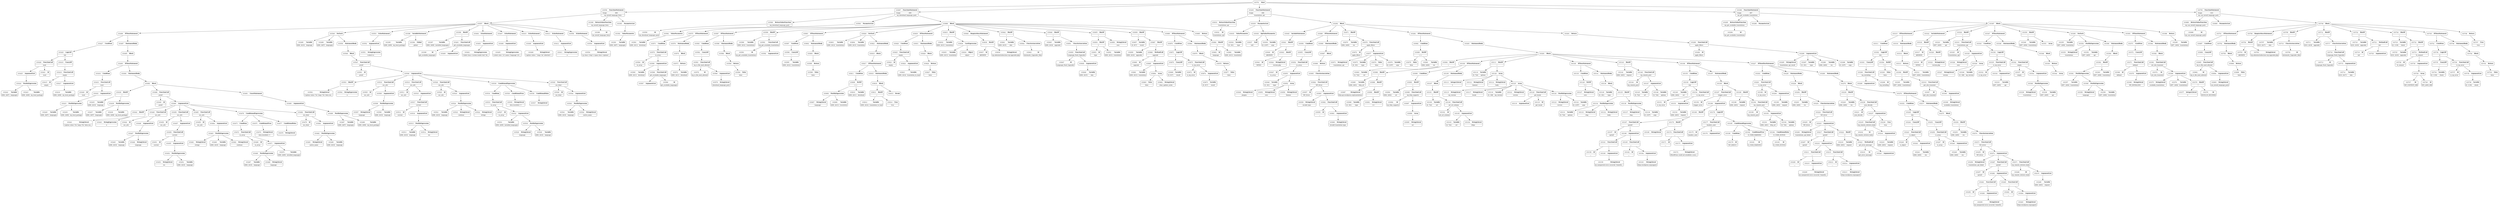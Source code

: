 digraph ast {
node [shape=none];
103425 [label=<<TABLE border='1' cellspacing='0' cellpadding='10' style='rounded' ><TR><TD border='0'>103425</TD><TD border='0'><B>ArgumentList</B></TD></TR></TABLE>>];
103425 -> 103424 [weight=2];
103424 [label=<<TABLE border='1' cellspacing='0' cellpadding='10' style='rounded' ><TR><TD border='0'>103424</TD><TD border='0'><B>PostfixExpression</B></TD></TR></TABLE>>];
103424 -> 103422 [weight=2];
103424 -> 103423 [weight=2];
103427 [label=<<TABLE border='1' cellspacing='0' cellpadding='10' style='rounded' ><TR><TD border='0'>103427</TD><TD border='0'><B>Condition</B></TD></TR></TABLE>>];
103427 -> 103420 [weight=2];
103426 [label=<<TABLE border='1' cellspacing='0' cellpadding='10' style='rounded' ><TR><TD border='0'>103426</TD><TD border='0'><B>FunctionCall</B></TD></TR><HR/><TR><TD border='0' cellpadding='5' colspan='2'>isset</TD></TR></TABLE>>];
103426 -> 103421 [weight=2];
103426 -> 103425 [weight=2];
103429 [label=<<TABLE border='1' cellspacing='0' cellpadding='10' style='rounded' ><TR><TD border='0'>103429</TD><TD border='0'><B>Variable</B></TD></TR><HR/><TR><TD border='0' cellpadding='5'>(608, 2407)</TD><TD border='0' cellpadding='5'>languages</TD></TR></TABLE>>];
103428 [label=<<TABLE border='1' cellspacing='0' cellpadding='10' style='rounded' ><TR><TD border='0'>103428</TD><TD border='0'><B>Id</B></TD></TR><HR/><TR><TD border='0' cellpadding='5' colspan='2'>isset</TD></TR></TABLE>>];
103431 [label=<<TABLE border='1' cellspacing='0' cellpadding='10' style='rounded' ><TR><TD border='0'>103431</TD><TD border='0'><B>PostfixExpression</B></TD></TR></TABLE>>];
103431 -> 103429 [weight=2];
103431 -> 103430 [weight=2];
103430 [label=<<TABLE border='1' cellspacing='0' cellpadding='10' style='rounded' ><TR><TD border='0'>103430</TD><TD border='0'><B>Variable</B></TD></TR><HR/><TR><TD border='0' cellpadding='5'>(608, 2408)</TD><TD border='0' cellpadding='5'>wp_local_package</TD></TR></TABLE>>];
103433 [label=<<TABLE border='1' cellspacing='0' cellpadding='10' style='rounded' ><TR><TD border='0'>103433</TD><TD border='0'><B>FunctionCall</B></TD></TR><HR/><TR><TD border='0' cellpadding='5' colspan='2'>isset</TD></TR></TABLE>>];
103433 -> 103428 [weight=2];
103433 -> 103432 [weight=2];
103432 [label=<<TABLE border='1' cellspacing='0' cellpadding='10' style='rounded' ><TR><TD border='0'>103432</TD><TD border='0'><B>ArgumentList</B></TD></TR></TABLE>>];
103432 -> 103431 [weight=2];
103435 [label=<<TABLE border='1' cellspacing='0' cellpadding='10' style='rounded' ><TR><TD border='0'>103435</TD><TD border='0'><B>Variable</B></TD></TR><HR/><TR><TD border='0' cellpadding='5'>(608, 2410)</TD><TD border='0' cellpadding='5'>language</TD></TR></TABLE>>];
103434 [label=<<TABLE border='1' cellspacing='0' cellpadding='10' style='rounded' ><TR><TD border='0'>103434</TD><TD border='0'><B>Condition</B></TD></TR></TABLE>>];
103434 -> 103433 [weight=2];
103437 [label=<<TABLE border='1' cellspacing='0' cellpadding='10' style='rounded' ><TR><TD border='0'>103437</TD><TD border='0'><B>Variable</B></TD></TR><HR/><TR><TD border='0' cellpadding='5'>(608, 2407)</TD><TD border='0' cellpadding='5'>languages</TD></TR></TABLE>>];
103436 [label=<<TABLE border='1' cellspacing='0' cellpadding='10' style='rounded' ><TR><TD border='0'>103436</TD><TD border='0'><B>BinOP</B></TD></TR><HR/><TR><TD border='0' cellpadding='5' colspan='2'>=</TD></TR></TABLE>>];
103436 -> 103435 [weight=2];
103436 -> 103439 [weight=2];
103439 [label=<<TABLE border='1' cellspacing='0' cellpadding='10' style='rounded' ><TR><TD border='0'>103439</TD><TD border='0'><B>PostfixExpression</B></TD></TR></TABLE>>];
103439 -> 103437 [weight=2];
103439 -> 103438 [weight=2];
103438 [label=<<TABLE border='1' cellspacing='0' cellpadding='10' style='rounded' ><TR><TD border='0'>103438</TD><TD border='0'><B>Variable</B></TD></TR><HR/><TR><TD border='0' cellpadding='5'>(608, 2408)</TD><TD border='0' cellpadding='5'>wp_local_package</TD></TR></TABLE>>];
103441 [label=<<TABLE border='1' cellspacing='0' cellpadding='10' style='rounded' ><TR><TD border='0'>103441</TD><TD border='0'><B>StringLiteral</B></TD></TR><HR/><TR><TD border='0' cellpadding='5' colspan='2'>&lt;option value='%s' lang='%s' data-con...</TD></TR></TABLE>>];
103440 [label=<<TABLE border='1' cellspacing='0' cellpadding='10' style='rounded' ><TR><TD border='0'>103440</TD><TD border='0'><B>Id</B></TD></TR><HR/><TR><TD border='0' cellpadding='5' colspan='2'>printf</TD></TR></TABLE>>];
103443 [label=<<TABLE border='1' cellspacing='0' cellpadding='10' style='rounded' ><TR><TD border='0'>103443</TD><TD border='0'><B>StringExpression</B></TD></TR><HR/><TR><TD border='0' cellpadding='5' colspan='2'>n</TD></TR></TABLE>>];
103442 [label=<<TABLE border='1' cellspacing='0' cellpadding='10' style='rounded' ><TR><TD border='0'>103442</TD><TD border='0'><B>BinOP</B></TD></TR><HR/><TR><TD border='0' cellpadding='5' colspan='2'>.</TD></TR></TABLE>>];
103442 -> 103441 [weight=2];
103442 -> 103443 [weight=2];
103445 [label=<<TABLE border='1' cellspacing='0' cellpadding='10' style='rounded' ><TR><TD border='0'>103445</TD><TD border='0'><B>Variable</B></TD></TR><HR/><TR><TD border='0' cellpadding='5'>(608, 2410)</TD><TD border='0' cellpadding='5'>language</TD></TR></TABLE>>];
103444 [label=<<TABLE border='1' cellspacing='0' cellpadding='10' style='rounded' ><TR><TD border='0'>103444</TD><TD border='0'><B>Id</B></TD></TR><HR/><TR><TD border='0' cellpadding='5' colspan='2'>esc_attr</TD></TR></TABLE>>];
103447 [label=<<TABLE border='1' cellspacing='0' cellpadding='10' style='rounded' ><TR><TD border='0'>103447</TD><TD border='0'><B>PostfixExpression</B></TD></TR></TABLE>>];
103447 -> 103445 [weight=2];
103447 -> 103446 [weight=2];
103446 [label=<<TABLE border='1' cellspacing='0' cellpadding='10' style='rounded' ><TR><TD border='0'>103446</TD><TD border='0'><B>StringLiteral</B></TD></TR><HR/><TR><TD border='0' cellpadding='5' colspan='2'>language</TD></TR></TABLE>>];
103449 [label=<<TABLE border='1' cellspacing='0' cellpadding='10' style='rounded' ><TR><TD border='0'>103449</TD><TD border='0'><B>FunctionCall</B></TD></TR><HR/><TR><TD border='0' cellpadding='5' colspan='2'>esc_attr</TD></TR></TABLE>>];
103449 -> 103444 [weight=2];
103449 -> 103448 [weight=2];
103448 [label=<<TABLE border='1' cellspacing='0' cellpadding='10' style='rounded' ><TR><TD border='0'>103448</TD><TD border='0'><B>ArgumentList</B></TD></TR></TABLE>>];
103448 -> 103447 [weight=2];
103451 [label=<<TABLE border='1' cellspacing='0' cellpadding='10' style='rounded' ><TR><TD border='0'>103451</TD><TD border='0'><B>Id</B></TD></TR><HR/><TR><TD border='0' cellpadding='5' colspan='2'>current</TD></TR></TABLE>>];
103450 [label=<<TABLE border='1' cellspacing='0' cellpadding='10' style='rounded' ><TR><TD border='0'>103450</TD><TD border='0'><B>Id</B></TD></TR><HR/><TR><TD border='0' cellpadding='5' colspan='2'>esc_attr</TD></TR></TABLE>>];
103453 [label=<<TABLE border='1' cellspacing='0' cellpadding='10' style='rounded' ><TR><TD border='0'>103453</TD><TD border='0'><B>StringLiteral</B></TD></TR><HR/><TR><TD border='0' cellpadding='5' colspan='2'>iso</TD></TR></TABLE>>];
103452 [label=<<TABLE border='1' cellspacing='0' cellpadding='10' style='rounded' ><TR><TD border='0'>103452</TD><TD border='0'><B>Variable</B></TD></TR><HR/><TR><TD border='0' cellpadding='5'>(608, 2410)</TD><TD border='0' cellpadding='5'>language</TD></TR></TABLE>>];
103455 [label=<<TABLE border='1' cellspacing='0' cellpadding='10' style='rounded' ><TR><TD border='0'>103455</TD><TD border='0'><B>ArgumentList</B></TD></TR></TABLE>>];
103455 -> 103454 [weight=2];
103454 [label=<<TABLE border='1' cellspacing='0' cellpadding='10' style='rounded' ><TR><TD border='0'>103454</TD><TD border='0'><B>PostfixExpression</B></TD></TR></TABLE>>];
103454 -> 103452 [weight=2];
103454 -> 103453 [weight=2];
103457 [label=<<TABLE border='1' cellspacing='0' cellpadding='10' style='rounded' ><TR><TD border='0'>103457</TD><TD border='0'><B>ArgumentList</B></TD></TR></TABLE>>];
103457 -> 103456 [weight=2];
103456 [label=<<TABLE border='1' cellspacing='0' cellpadding='10' style='rounded' ><TR><TD border='0'>103456</TD><TD border='0'><B>FunctionCall</B></TD></TR><HR/><TR><TD border='0' cellpadding='5' colspan='2'>current</TD></TR></TABLE>>];
103456 -> 103451 [weight=2];
103456 -> 103455 [weight=2];
103459 [label=<<TABLE border='1' cellspacing='0' cellpadding='10' style='rounded' ><TR><TD border='0'>103459</TD><TD border='0'><B>Id</B></TD></TR><HR/><TR><TD border='0' cellpadding='5' colspan='2'>esc_attr</TD></TR></TABLE>>];
103458 [label=<<TABLE border='1' cellspacing='0' cellpadding='10' style='rounded' ><TR><TD border='0'>103458</TD><TD border='0'><B>FunctionCall</B></TD></TR><HR/><TR><TD border='0' cellpadding='5' colspan='2'>esc_attr</TD></TR></TABLE>>];
103458 -> 103450 [weight=2];
103458 -> 103457 [weight=2];
103461 [label=<<TABLE border='1' cellspacing='0' cellpadding='10' style='rounded' ><TR><TD border='0'>103461</TD><TD border='0'><B>StringLiteral</B></TD></TR><HR/><TR><TD border='0' cellpadding='5' colspan='2'>strings</TD></TR></TABLE>>];
103460 [label=<<TABLE border='1' cellspacing='0' cellpadding='10' style='rounded' ><TR><TD border='0'>103460</TD><TD border='0'><B>Variable</B></TD></TR><HR/><TR><TD border='0' cellpadding='5'>(608, 2410)</TD><TD border='0' cellpadding='5'>language</TD></TR></TABLE>>];
103463 [label=<<TABLE border='1' cellspacing='0' cellpadding='10' style='rounded' ><TR><TD border='0'>103463</TD><TD border='0'><B>PostfixExpression</B></TD></TR></TABLE>>];
103463 -> 103460 [weight=2];
103463 -> 103461 [weight=2];
103463 -> 103462 [weight=2];
103462 [label=<<TABLE border='1' cellspacing='0' cellpadding='10' style='rounded' ><TR><TD border='0'>103462</TD><TD border='0'><B>StringLiteral</B></TD></TR><HR/><TR><TD border='0' cellpadding='5' colspan='2'>continue</TD></TR></TABLE>>];
103465 [label=<<TABLE border='1' cellspacing='0' cellpadding='10' style='rounded' ><TR><TD border='0'>103465</TD><TD border='0'><B>FunctionCall</B></TD></TR><HR/><TR><TD border='0' cellpadding='5' colspan='2'>esc_attr</TD></TR></TABLE>>];
103465 -> 103459 [weight=2];
103465 -> 103464 [weight=2];
103464 [label=<<TABLE border='1' cellspacing='0' cellpadding='10' style='rounded' ><TR><TD border='0'>103464</TD><TD border='0'><B>ArgumentList</B></TD></TR></TABLE>>];
103464 -> 103463 [weight=2];
103467 [label=<<TABLE border='1' cellspacing='0' cellpadding='10' style='rounded' ><TR><TD border='0'>103467</TD><TD border='0'><B>Variable</B></TD></TR><HR/><TR><TD border='0' cellpadding='5'>(608, 2410)</TD><TD border='0' cellpadding='5'>language</TD></TR></TABLE>>];
103466 [label=<<TABLE border='1' cellspacing='0' cellpadding='10' style='rounded' ><TR><TD border='0'>103466</TD><TD border='0'><B>Id</B></TD></TR><HR/><TR><TD border='0' cellpadding='5' colspan='2'>in_array</TD></TR></TABLE>>];
103469 [label=<<TABLE border='1' cellspacing='0' cellpadding='10' style='rounded' ><TR><TD border='0'>103469</TD><TD border='0'><B>PostfixExpression</B></TD></TR></TABLE>>];
103469 -> 103467 [weight=2];
103469 -> 103468 [weight=2];
103468 [label=<<TABLE border='1' cellspacing='0' cellpadding='10' style='rounded' ><TR><TD border='0'>103468</TD><TD border='0'><B>StringLiteral</B></TD></TR><HR/><TR><TD border='0' cellpadding='5' colspan='2'>language</TD></TR></TABLE>>];
103471 [label=<<TABLE border='1' cellspacing='0' cellpadding='10' style='rounded' ><TR><TD border='0'>103471</TD><TD border='0'><B>ArgumentList</B></TD></TR></TABLE>>];
103471 -> 103469 [weight=2];
103471 -> 103470 [weight=2];
103470 [label=<<TABLE border='1' cellspacing='0' cellpadding='10' style='rounded' ><TR><TD border='0'>103470</TD><TD border='0'><B>Variable</B></TD></TR><HR/><TR><TD border='0' cellpadding='5'>(608, 2409)</TD><TD border='0' cellpadding='5'>installed_languages</TD></TR></TABLE>>];
103473 [label=<<TABLE border='1' cellspacing='0' cellpadding='10' style='rounded' ><TR><TD border='0'>103473</TD><TD border='0'><B>Condition</B></TD></TR></TABLE>>];
103473 -> 103472 [weight=2];
103472 [label=<<TABLE border='1' cellspacing='0' cellpadding='10' style='rounded' ><TR><TD border='0'>103472</TD><TD border='0'><B>FunctionCall</B></TD></TR><HR/><TR><TD border='0' cellpadding='5' colspan='2'>in_array</TD></TR></TABLE>>];
103472 -> 103466 [weight=2];
103472 -> 103471 [weight=2];
103475 [label=<<TABLE border='1' cellspacing='0' cellpadding='10' style='rounded' ><TR><TD border='0'>103475</TD><TD border='0'><B>ConditionalTrue</B></TD></TR></TABLE>>];
103475 -> 103474 [weight=2];
103474 [label=<<TABLE border='1' cellspacing='0' cellpadding='10' style='rounded' ><TR><TD border='0'>103474</TD><TD border='0'><B>StringLiteral</B></TD></TR><HR/><TR><TD border='0' cellpadding='5' colspan='2'> data-installed='1'</TD></TR></TABLE>>];
103477 [label=<<TABLE border='1' cellspacing='0' cellpadding='10' style='rounded' ><TR><TD border='0'>103477</TD><TD border='0'><B>ConditionalFalse</B></TD></TR></TABLE>>];
103477 -> 103476 [weight=2];
103476 [label=<<TABLE border='1' cellspacing='0' cellpadding='10' style='rounded' ><TR><TD border='0'>103476</TD><TD border='0'><B>StringLiteral</B></TD></TR><HR/><TR><TD border='0' cellpadding='5' colspan='2'></TD></TR></TABLE>>];
103479 [label=<<TABLE border='1' cellspacing='0' cellpadding='10' style='rounded' ><TR><TD border='0'>103479</TD><TD border='0'><B>Id</B></TD></TR><HR/><TR><TD border='0' cellpadding='5' colspan='2'>esc_html</TD></TR></TABLE>>];
103478 [label=<<TABLE border='1' cellspacing='0' cellpadding='10' style='rounded' ><TR><TD border='0'>103478</TD><TD border='0'><B>ConditionalExpression</B></TD></TR></TABLE>>];
103478 -> 103473 [weight=2];
103478 -> 103475 [weight=2];
103478 -> 103477 [weight=2];
103481 [label=<<TABLE border='1' cellspacing='0' cellpadding='10' style='rounded' ><TR><TD border='0'>103481</TD><TD border='0'><B>StringLiteral</B></TD></TR><HR/><TR><TD border='0' cellpadding='5' colspan='2'>native_name</TD></TR></TABLE>>];
103480 [label=<<TABLE border='1' cellspacing='0' cellpadding='10' style='rounded' ><TR><TD border='0'>103480</TD><TD border='0'><B>Variable</B></TD></TR><HR/><TR><TD border='0' cellpadding='5'>(608, 2410)</TD><TD border='0' cellpadding='5'>language</TD></TR></TABLE>>];
103483 [label=<<TABLE border='1' cellspacing='0' cellpadding='10' style='rounded' ><TR><TD border='0'>103483</TD><TD border='0'><B>ArgumentList</B></TD></TR></TABLE>>];
103483 -> 103482 [weight=2];
103482 [label=<<TABLE border='1' cellspacing='0' cellpadding='10' style='rounded' ><TR><TD border='0'>103482</TD><TD border='0'><B>PostfixExpression</B></TD></TR></TABLE>>];
103482 -> 103480 [weight=2];
103482 -> 103481 [weight=2];
103485 [label=<<TABLE border='1' cellspacing='0' cellpadding='10' style='rounded' ><TR><TD border='0'>103485</TD><TD border='0'><B>ArgumentList</B></TD></TR></TABLE>>];
103485 -> 103442 [weight=2];
103485 -> 103449 [weight=2];
103485 -> 103458 [weight=2];
103485 -> 103465 [weight=2];
103485 -> 103478 [weight=2];
103485 -> 103484 [weight=2];
103484 [label=<<TABLE border='1' cellspacing='0' cellpadding='10' style='rounded' ><TR><TD border='0'>103484</TD><TD border='0'><B>FunctionCall</B></TD></TR><HR/><TR><TD border='0' cellpadding='5' colspan='2'>esc_html</TD></TR></TABLE>>];
103484 -> 103479 [weight=2];
103484 -> 103483 [weight=2];
103487 [label=<<TABLE border='1' cellspacing='0' cellpadding='10' style='rounded' ><TR><TD border='0'>103487</TD><TD border='0'><B>Variable</B></TD></TR><HR/><TR><TD border='0' cellpadding='5'>(608, 2407)</TD><TD border='0' cellpadding='5'>languages</TD></TR></TABLE>>];
103486 [label=<<TABLE border='1' cellspacing='0' cellpadding='10' style='rounded' ><TR><TD border='0'>103486</TD><TD border='0'><B>FunctionCall</B></TD></TR><HR/><TR><TD border='0' cellpadding='5' colspan='2'>printf</TD></TR></TABLE>>];
103486 -> 103440 [weight=2];
103486 -> 103485 [weight=2];
103489 [label=<<TABLE border='1' cellspacing='0' cellpadding='10' style='rounded' ><TR><TD border='0'>103489</TD><TD border='0'><B>PostfixExpression</B></TD></TR></TABLE>>];
103489 -> 103487 [weight=2];
103489 -> 103488 [weight=2];
103488 [label=<<TABLE border='1' cellspacing='0' cellpadding='10' style='rounded' ><TR><TD border='0'>103488</TD><TD border='0'><B>Variable</B></TD></TR><HR/><TR><TD border='0' cellpadding='5'>(608, 2408)</TD><TD border='0' cellpadding='5'>wp_local_package</TD></TR></TABLE>>];
103491 [label=<<TABLE border='1' cellspacing='0' cellpadding='10' style='rounded' ><TR><TD border='0'>103491</TD><TD border='0'><B>UnsetStatement</B></TD></TR></TABLE>>];
103491 -> 103490 [weight=2];
103490 [label=<<TABLE border='1' cellspacing='0' cellpadding='10' style='rounded' ><TR><TD border='0'>103490</TD><TD border='0'><B>ArgumentList</B></TD></TR></TABLE>>];
103490 -> 103489 [weight=2];
103493 [label=<<TABLE border='1' cellspacing='0' cellpadding='10' style='rounded' ><TR><TD border='0'>103493</TD><TD border='0'><B>IfThenStatement</B></TD></TR></TABLE>>];
103493 -> 103434 [weight=2];
103493 -> 103494 [weight=2];
103492 [label=<<TABLE border='1' cellspacing='0' cellpadding='10' style='rounded' ><TR><TD border='0'>103492</TD><TD border='0'><B>Block</B></TD></TR></TABLE>>];
103492 -> 103436 [weight=2];
103492 -> 103486 [weight=2];
103492 -> 103491 [weight=2];
103495 [label=<<TABLE border='1' cellspacing='0' cellpadding='10' style='rounded' ><TR><TD border='0'>103495</TD><TD border='0'><B>Block</B></TD></TR></TABLE>>];
103495 -> 103493 [weight=2];
103494 [label=<<TABLE border='1' cellspacing='0' cellpadding='10' style='rounded' ><TR><TD border='0'>103494</TD><TD border='0'><B>StatementBody</B></TD></TR></TABLE>>];
103494 -> 103492 [weight=2];
103497 [label=<<TABLE border='1' cellspacing='0' cellpadding='10' style='rounded' ><TR><TD border='0'>103497</TD><TD border='0'><B>StatementBody</B></TD></TR></TABLE>>];
103497 -> 103495 [weight=2];
103496 [label=<<TABLE border='1' cellspacing='0' cellpadding='10' style='rounded' ><TR><TD border='0'>103496</TD><TD border='0'><B>IfThenStatement</B></TD></TR></TABLE>>];
103496 -> 103427 [weight=2];
103496 -> 103497 [weight=2];
103499 [label=<<TABLE border='1' cellspacing='0' cellpadding='10' style='rounded' ><TR><TD border='0'>103499</TD><TD border='0'><B>Variable</B></TD></TR><HR/><TR><TD border='0' cellpadding='5'>(608, 2410)</TD><TD border='0' cellpadding='5'>language</TD></TR></TABLE>>];
103498 [label=<<TABLE border='1' cellspacing='0' cellpadding='10' style='rounded' ><TR><TD border='0'>103498</TD><TD border='0'><B>Variable</B></TD></TR><HR/><TR><TD border='0' cellpadding='5'>(608, 2407)</TD><TD border='0' cellpadding='5'>languages</TD></TR></TABLE>>];
103501 [label=<<TABLE border='1' cellspacing='0' cellpadding='10' style='rounded' ><TR><TD border='0'>103501</TD><TD border='0'><B>Id</B></TD></TR><HR/><TR><TD border='0' cellpadding='5' colspan='2'>printf</TD></TR></TABLE>>];
103503 [label=<<TABLE border='1' cellspacing='0' cellpadding='10' style='rounded' ><TR><TD border='0'>103503</TD><TD border='0'><B>BinOP</B></TD></TR><HR/><TR><TD border='0' cellpadding='5' colspan='2'>.</TD></TR></TABLE>>];
103503 -> 103502 [weight=2];
103503 -> 103504 [weight=2];
103502 [label=<<TABLE border='1' cellspacing='0' cellpadding='10' style='rounded' ><TR><TD border='0'>103502</TD><TD border='0'><B>StringLiteral</B></TD></TR><HR/><TR><TD border='0' cellpadding='5' colspan='2'>&lt;option value='%s' lang='%s' data-con...</TD></TR></TABLE>>];
103505 [label=<<TABLE border='1' cellspacing='0' cellpadding='10' style='rounded' ><TR><TD border='0'>103505</TD><TD border='0'><B>Id</B></TD></TR><HR/><TR><TD border='0' cellpadding='5' colspan='2'>esc_attr</TD></TR></TABLE>>];
103504 [label=<<TABLE border='1' cellspacing='0' cellpadding='10' style='rounded' ><TR><TD border='0'>103504</TD><TD border='0'><B>StringExpression</B></TD></TR><HR/><TR><TD border='0' cellpadding='5' colspan='2'>n</TD></TR></TABLE>>];
103507 [label=<<TABLE border='1' cellspacing='0' cellpadding='10' style='rounded' ><TR><TD border='0'>103507</TD><TD border='0'><B>StringLiteral</B></TD></TR><HR/><TR><TD border='0' cellpadding='5' colspan='2'>language</TD></TR></TABLE>>];
103506 [label=<<TABLE border='1' cellspacing='0' cellpadding='10' style='rounded' ><TR><TD border='0'>103506</TD><TD border='0'><B>Variable</B></TD></TR><HR/><TR><TD border='0' cellpadding='5'>(608, 2410)</TD><TD border='0' cellpadding='5'>language</TD></TR></TABLE>>];
103509 [label=<<TABLE border='1' cellspacing='0' cellpadding='10' style='rounded' ><TR><TD border='0'>103509</TD><TD border='0'><B>ArgumentList</B></TD></TR></TABLE>>];
103509 -> 103508 [weight=2];
103508 [label=<<TABLE border='1' cellspacing='0' cellpadding='10' style='rounded' ><TR><TD border='0'>103508</TD><TD border='0'><B>PostfixExpression</B></TD></TR></TABLE>>];
103508 -> 103506 [weight=2];
103508 -> 103507 [weight=2];
103511 [label=<<TABLE border='1' cellspacing='0' cellpadding='10' style='rounded' ><TR><TD border='0'>103511</TD><TD border='0'><B>Id</B></TD></TR><HR/><TR><TD border='0' cellpadding='5' colspan='2'>esc_attr</TD></TR></TABLE>>];
103510 [label=<<TABLE border='1' cellspacing='0' cellpadding='10' style='rounded' ><TR><TD border='0'>103510</TD><TD border='0'><B>FunctionCall</B></TD></TR><HR/><TR><TD border='0' cellpadding='5' colspan='2'>esc_attr</TD></TR></TABLE>>];
103510 -> 103505 [weight=2];
103510 -> 103509 [weight=2];
103513 [label=<<TABLE border='1' cellspacing='0' cellpadding='10' style='rounded' ><TR><TD border='0'>103513</TD><TD border='0'><B>Variable</B></TD></TR><HR/><TR><TD border='0' cellpadding='5'>(608, 2410)</TD><TD border='0' cellpadding='5'>language</TD></TR></TABLE>>];
103512 [label=<<TABLE border='1' cellspacing='0' cellpadding='10' style='rounded' ><TR><TD border='0'>103512</TD><TD border='0'><B>Id</B></TD></TR><HR/><TR><TD border='0' cellpadding='5' colspan='2'>current</TD></TR></TABLE>>];
103515 [label=<<TABLE border='1' cellspacing='0' cellpadding='10' style='rounded' ><TR><TD border='0'>103515</TD><TD border='0'><B>PostfixExpression</B></TD></TR></TABLE>>];
103515 -> 103513 [weight=2];
103515 -> 103514 [weight=2];
103514 [label=<<TABLE border='1' cellspacing='0' cellpadding='10' style='rounded' ><TR><TD border='0'>103514</TD><TD border='0'><B>StringLiteral</B></TD></TR><HR/><TR><TD border='0' cellpadding='5' colspan='2'>iso</TD></TR></TABLE>>];
103517 [label=<<TABLE border='1' cellspacing='0' cellpadding='10' style='rounded' ><TR><TD border='0'>103517</TD><TD border='0'><B>FunctionCall</B></TD></TR><HR/><TR><TD border='0' cellpadding='5' colspan='2'>current</TD></TR></TABLE>>];
103517 -> 103512 [weight=2];
103517 -> 103516 [weight=2];
103516 [label=<<TABLE border='1' cellspacing='0' cellpadding='10' style='rounded' ><TR><TD border='0'>103516</TD><TD border='0'><B>ArgumentList</B></TD></TR></TABLE>>];
103516 -> 103515 [weight=2];
103519 [label=<<TABLE border='1' cellspacing='0' cellpadding='10' style='rounded' ><TR><TD border='0'>103519</TD><TD border='0'><B>FunctionCall</B></TD></TR><HR/><TR><TD border='0' cellpadding='5' colspan='2'>esc_attr</TD></TR></TABLE>>];
103519 -> 103511 [weight=2];
103519 -> 103518 [weight=2];
103518 [label=<<TABLE border='1' cellspacing='0' cellpadding='10' style='rounded' ><TR><TD border='0'>103518</TD><TD border='0'><B>ArgumentList</B></TD></TR></TABLE>>];
103518 -> 103517 [weight=2];
103521 [label=<<TABLE border='1' cellspacing='0' cellpadding='10' style='rounded' ><TR><TD border='0'>103521</TD><TD border='0'><B>Variable</B></TD></TR><HR/><TR><TD border='0' cellpadding='5'>(608, 2410)</TD><TD border='0' cellpadding='5'>language</TD></TR></TABLE>>];
103520 [label=<<TABLE border='1' cellspacing='0' cellpadding='10' style='rounded' ><TR><TD border='0'>103520</TD><TD border='0'><B>Id</B></TD></TR><HR/><TR><TD border='0' cellpadding='5' colspan='2'>esc_attr</TD></TR></TABLE>>];
103523 [label=<<TABLE border='1' cellspacing='0' cellpadding='10' style='rounded' ><TR><TD border='0'>103523</TD><TD border='0'><B>StringLiteral</B></TD></TR><HR/><TR><TD border='0' cellpadding='5' colspan='2'>continue</TD></TR></TABLE>>];
103522 [label=<<TABLE border='1' cellspacing='0' cellpadding='10' style='rounded' ><TR><TD border='0'>103522</TD><TD border='0'><B>StringLiteral</B></TD></TR><HR/><TR><TD border='0' cellpadding='5' colspan='2'>strings</TD></TR></TABLE>>];
103525 [label=<<TABLE border='1' cellspacing='0' cellpadding='10' style='rounded' ><TR><TD border='0'>103525</TD><TD border='0'><B>ArgumentList</B></TD></TR></TABLE>>];
103525 -> 103524 [weight=2];
103524 [label=<<TABLE border='1' cellspacing='0' cellpadding='10' style='rounded' ><TR><TD border='0'>103524</TD><TD border='0'><B>PostfixExpression</B></TD></TR></TABLE>>];
103524 -> 103521 [weight=2];
103524 -> 103522 [weight=2];
103524 -> 103523 [weight=2];
103527 [label=<<TABLE border='1' cellspacing='0' cellpadding='10' style='rounded' ><TR><TD border='0'>103527</TD><TD border='0'><B>Id</B></TD></TR><HR/><TR><TD border='0' cellpadding='5' colspan='2'>in_array</TD></TR></TABLE>>];
103526 [label=<<TABLE border='1' cellspacing='0' cellpadding='10' style='rounded' ><TR><TD border='0'>103526</TD><TD border='0'><B>FunctionCall</B></TD></TR><HR/><TR><TD border='0' cellpadding='5' colspan='2'>esc_attr</TD></TR></TABLE>>];
103526 -> 103520 [weight=2];
103526 -> 103525 [weight=2];
103529 [label=<<TABLE border='1' cellspacing='0' cellpadding='10' style='rounded' ><TR><TD border='0'>103529</TD><TD border='0'><B>StringLiteral</B></TD></TR><HR/><TR><TD border='0' cellpadding='5' colspan='2'>language</TD></TR></TABLE>>];
103528 [label=<<TABLE border='1' cellspacing='0' cellpadding='10' style='rounded' ><TR><TD border='0'>103528</TD><TD border='0'><B>Variable</B></TD></TR><HR/><TR><TD border='0' cellpadding='5'>(608, 2410)</TD><TD border='0' cellpadding='5'>language</TD></TR></TABLE>>];
103531 [label=<<TABLE border='1' cellspacing='0' cellpadding='10' style='rounded' ><TR><TD border='0'>103531</TD><TD border='0'><B>Variable</B></TD></TR><HR/><TR><TD border='0' cellpadding='5'>(608, 2409)</TD><TD border='0' cellpadding='5'>installed_languages</TD></TR></TABLE>>];
103530 [label=<<TABLE border='1' cellspacing='0' cellpadding='10' style='rounded' ><TR><TD border='0'>103530</TD><TD border='0'><B>PostfixExpression</B></TD></TR></TABLE>>];
103530 -> 103528 [weight=2];
103530 -> 103529 [weight=2];
103533 [label=<<TABLE border='1' cellspacing='0' cellpadding='10' style='rounded' ><TR><TD border='0'>103533</TD><TD border='0'><B>FunctionCall</B></TD></TR><HR/><TR><TD border='0' cellpadding='5' colspan='2'>in_array</TD></TR></TABLE>>];
103533 -> 103527 [weight=2];
103533 -> 103532 [weight=2];
103532 [label=<<TABLE border='1' cellspacing='0' cellpadding='10' style='rounded' ><TR><TD border='0'>103532</TD><TD border='0'><B>ArgumentList</B></TD></TR></TABLE>>];
103532 -> 103530 [weight=2];
103532 -> 103531 [weight=2];
103535 [label=<<TABLE border='1' cellspacing='0' cellpadding='10' style='rounded' ><TR><TD border='0'>103535</TD><TD border='0'><B>StringLiteral</B></TD></TR><HR/><TR><TD border='0' cellpadding='5' colspan='2'> data-installed='1'</TD></TR></TABLE>>];
103534 [label=<<TABLE border='1' cellspacing='0' cellpadding='10' style='rounded' ><TR><TD border='0'>103534</TD><TD border='0'><B>Condition</B></TD></TR></TABLE>>];
103534 -> 103533 [weight=2];
103537 [label=<<TABLE border='1' cellspacing='0' cellpadding='10' style='rounded' ><TR><TD border='0'>103537</TD><TD border='0'><B>StringLiteral</B></TD></TR><HR/><TR><TD border='0' cellpadding='5' colspan='2'></TD></TR></TABLE>>];
103536 [label=<<TABLE border='1' cellspacing='0' cellpadding='10' style='rounded' ><TR><TD border='0'>103536</TD><TD border='0'><B>ConditionalTrue</B></TD></TR></TABLE>>];
103536 -> 103535 [weight=2];
103539 [label=<<TABLE border='1' cellspacing='0' cellpadding='10' style='rounded' ><TR><TD border='0'>103539</TD><TD border='0'><B>ConditionalExpression</B></TD></TR></TABLE>>];
103539 -> 103534 [weight=2];
103539 -> 103536 [weight=2];
103539 -> 103538 [weight=2];
103538 [label=<<TABLE border='1' cellspacing='0' cellpadding='10' style='rounded' ><TR><TD border='0'>103538</TD><TD border='0'><B>ConditionalFalse</B></TD></TR></TABLE>>];
103538 -> 103537 [weight=2];
103541 [label=<<TABLE border='1' cellspacing='0' cellpadding='10' style='rounded' ><TR><TD border='0'>103541</TD><TD border='0'><B>Variable</B></TD></TR><HR/><TR><TD border='0' cellpadding='5'>(608, 2410)</TD><TD border='0' cellpadding='5'>language</TD></TR></TABLE>>];
103540 [label=<<TABLE border='1' cellspacing='0' cellpadding='10' style='rounded' ><TR><TD border='0'>103540</TD><TD border='0'><B>Id</B></TD></TR><HR/><TR><TD border='0' cellpadding='5' colspan='2'>esc_html</TD></TR></TABLE>>];
103543 [label=<<TABLE border='1' cellspacing='0' cellpadding='10' style='rounded' ><TR><TD border='0'>103543</TD><TD border='0'><B>PostfixExpression</B></TD></TR></TABLE>>];
103543 -> 103541 [weight=2];
103543 -> 103542 [weight=2];
103542 [label=<<TABLE border='1' cellspacing='0' cellpadding='10' style='rounded' ><TR><TD border='0'>103542</TD><TD border='0'><B>StringLiteral</B></TD></TR><HR/><TR><TD border='0' cellpadding='5' colspan='2'>native_name</TD></TR></TABLE>>];
103545 [label=<<TABLE border='1' cellspacing='0' cellpadding='10' style='rounded' ><TR><TD border='0'>103545</TD><TD border='0'><B>FunctionCall</B></TD></TR><HR/><TR><TD border='0' cellpadding='5' colspan='2'>esc_html</TD></TR></TABLE>>];
103545 -> 103540 [weight=2];
103545 -> 103544 [weight=2];
103544 [label=<<TABLE border='1' cellspacing='0' cellpadding='10' style='rounded' ><TR><TD border='0'>103544</TD><TD border='0'><B>ArgumentList</B></TD></TR></TABLE>>];
103544 -> 103543 [weight=2];
103547 [label=<<TABLE border='1' cellspacing='0' cellpadding='10' style='rounded' ><TR><TD border='0'>103547</TD><TD border='0'><B>FunctionCall</B></TD></TR><HR/><TR><TD border='0' cellpadding='5' colspan='2'>printf</TD></TR></TABLE>>];
103547 -> 103501 [weight=2];
103547 -> 103546 [weight=2];
103546 [label=<<TABLE border='1' cellspacing='0' cellpadding='10' style='rounded' ><TR><TD border='0'>103546</TD><TD border='0'><B>ArgumentList</B></TD></TR></TABLE>>];
103546 -> 103503 [weight=2];
103546 -> 103510 [weight=2];
103546 -> 103519 [weight=2];
103546 -> 103526 [weight=2];
103546 -> 103539 [weight=2];
103546 -> 103545 [weight=2];
103549 [label=<<TABLE border='1' cellspacing='0' cellpadding='10' style='rounded' ><TR><TD border='0'>103549</TD><TD border='0'><B>ForEach</B></TD></TR></TABLE>>];
103549 -> 103498 [weight=2];
103549 -> 103499 [weight=2];
103549 -> 103550 [weight=2];
103548 [label=<<TABLE border='1' cellspacing='0' cellpadding='10' style='rounded' ><TR><TD border='0'>103548</TD><TD border='0'><B>Block</B></TD></TR></TABLE>>];
103548 -> 103547 [weight=2];
103551 [label=<<TABLE border='1' cellspacing='0' cellpadding='10' style='rounded' ><TR><TD border='0'>103551</TD><TD border='0'><B>StringExpression</B></TD></TR><HR/><TR><TD border='0' cellpadding='5' colspan='2'>&lt;select&gt;n</TD></TR></TABLE>>];
103550 [label=<<TABLE border='1' cellspacing='0' cellpadding='10' style='rounded' ><TR><TD border='0'>103550</TD><TD border='0'><B>StatementBody</B></TD></TR></TABLE>>];
103550 -> 103548 [weight=2];
103553 [label=<<TABLE border='1' cellspacing='0' cellpadding='10' style='rounded' ><TR><TD border='0'>103553</TD><TD border='0'><B>EchoStatement</B></TD></TR></TABLE>>];
103553 -> 103552 [weight=2];
103552 [label=<<TABLE border='1' cellspacing='0' cellpadding='10' style='rounded' ><TR><TD border='0'>103552</TD><TD border='0'><B>ArgumentList</B></TD></TR></TABLE>>];
103552 -> 103551 [weight=2];
103555 [label=<<TABLE border='1' cellspacing='0' cellpadding='10' style='rounded' ><TR><TD border='0'>103555</TD><TD border='0'><B>ArgumentList</B></TD></TR></TABLE>>];
103555 -> 103554 [weight=2];
103554 [label=<<TABLE border='1' cellspacing='0' cellpadding='10' style='rounded' ><TR><TD border='0'>103554</TD><TD border='0'><B>StringLiteral</B></TD></TR><HR/><TR><TD border='0' cellpadding='5' colspan='2'>&lt;p class='step'&gt;&lt;span class='spinner'...</TD></TR></TABLE>>];
103557 [label=<<TABLE border='1' cellspacing='0' cellpadding='10' style='rounded' ><TR><TD border='0'>103557</TD><TD border='0'><B>Block</B></TD></TR></TABLE>>];
103557 -> 103396 [weight=2];
103557 -> 103398 [weight=2];
103557 -> 103404 [weight=2];
103557 -> 103407 [weight=2];
103557 -> 103410 [weight=2];
103557 -> 103413 [weight=2];
103557 -> 103496 [weight=2];
103557 -> 103549 [weight=2];
103557 -> 103553 [weight=2];
103557 -> 103556 [weight=2];
103556 [label=<<TABLE border='1' cellspacing='0' cellpadding='10' style='rounded' ><TR><TD border='0'>103556</TD><TD border='0'><B>EchoStatement</B></TD></TR></TABLE>>];
103556 -> 103555 [weight=2];
103559 [label=<<TABLE border='1' cellspacing='0' cellpadding='10' style='rounded' ><TR><TD border='0'>103559</TD><TD border='0'><B>Id</B></TD></TR><HR/><TR><TD border='0' cellpadding='5' colspan='2'>wp_download_language_pack</TD></TR></TABLE>>];
103558 [label=<<TABLE border='1' cellspacing='0' cellpadding='10' style='rounded' ><TR><TD border='0'>103558</TD><TD border='0'><B>FunctionStatement</B></TD></TR><HR/><TR><TD border='0' cellpadding='5'>Scope</TD><TD border='0' cellpadding='5'>608</TD></TR><HR/><TR><TD border='0' cellpadding='5' colspan='2'>wp_install_language_form</TD></TR></TABLE>>];
103558 -> 103390 [weight=2];
103558 -> 103393 [weight=2];
103558 -> 103557 [weight=2];
103561 [label=<<TABLE border='1' cellspacing='0' cellpadding='10' style='rounded' ><TR><TD border='0'>103561</TD><TD border='0'><B>Variable</B></TD></TR><HR/><TR><TD border='0' cellpadding='5'>(609, 2411)</TD><TD border='0' cellpadding='5'>download</TD></TR></TABLE>>];
103560 [label=<<TABLE border='1' cellspacing='0' cellpadding='10' style='rounded' ><TR><TD border='0'>103560</TD><TD border='0'><B>ReturnValueFunction</B></TD></TR><HR/><TR><TD border='0' cellpadding='5' colspan='2'>wp_download_language_pack</TD></TR></TABLE>>];
103560 -> 103559 [weight=2];
103563 [label=<<TABLE border='1' cellspacing='0' cellpadding='10' style='rounded' ><TR><TD border='0'>103563</TD><TD border='0'><B>ParameterList</B></TD></TR></TABLE>>];
103563 -> 103562 [weight=2];
103562 [label=<<TABLE border='1' cellspacing='0' cellpadding='10' style='rounded' ><TR><TD border='0'>103562</TD><TD border='0'><B>ValueParameter</B></TD></TR></TABLE>>];
103562 -> 103561 [weight=2];
103565 [label=<<TABLE border='1' cellspacing='0' cellpadding='10' style='rounded' ><TR><TD border='0'>103565</TD><TD border='0'><B>Variable</B></TD></TR><HR/><TR><TD border='0' cellpadding='5'>(609, 2411)</TD><TD border='0' cellpadding='5'>download</TD></TR></TABLE>>];
103564 [label=<<TABLE border='1' cellspacing='0' cellpadding='10' style='rounded' ><TR><TD border='0'>103564</TD><TD border='0'><B>Id</B></TD></TR><HR/><TR><TD border='0' cellpadding='5' colspan='2'>in_array</TD></TR></TABLE>>];
103567 [label=<<TABLE border='1' cellspacing='0' cellpadding='10' style='rounded' ><TR><TD border='0'>103567</TD><TD border='0'><B>ArgumentList</B></TD></TR></TABLE>>];
103566 [label=<<TABLE border='1' cellspacing='0' cellpadding='10' style='rounded' ><TR><TD border='0'>103566</TD><TD border='0'><B>Id</B></TD></TR><HR/><TR><TD border='0' cellpadding='5' colspan='2'>get_available_languages</TD></TR></TABLE>>];
103569 [label=<<TABLE border='1' cellspacing='0' cellpadding='10' style='rounded' ><TR><TD border='0'>103569</TD><TD border='0'><B>ArgumentList</B></TD></TR></TABLE>>];
103569 -> 103565 [weight=2];
103569 -> 103568 [weight=2];
103568 [label=<<TABLE border='1' cellspacing='0' cellpadding='10' style='rounded' ><TR><TD border='0'>103568</TD><TD border='0'><B>FunctionCall</B></TD></TR><HR/><TR><TD border='0' cellpadding='5' colspan='2'>get_available_languages</TD></TR></TABLE>>];
103568 -> 103566 [weight=2];
103568 -> 103567 [weight=2];
103571 [label=<<TABLE border='1' cellspacing='0' cellpadding='10' style='rounded' ><TR><TD border='0'>103571</TD><TD border='0'><B>Condition</B></TD></TR></TABLE>>];
103571 -> 103570 [weight=2];
103570 [label=<<TABLE border='1' cellspacing='0' cellpadding='10' style='rounded' ><TR><TD border='0'>103570</TD><TD border='0'><B>FunctionCall</B></TD></TR><HR/><TR><TD border='0' cellpadding='5' colspan='2'>in_array</TD></TR></TABLE>>];
103570 -> 103564 [weight=2];
103570 -> 103569 [weight=2];
103573 [label=<<TABLE border='1' cellspacing='0' cellpadding='10' style='rounded' ><TR><TD border='0'>103573</TD><TD border='0'><B>Return</B></TD></TR></TABLE>>];
103573 -> 103572 [weight=2];
103572 [label=<<TABLE border='1' cellspacing='0' cellpadding='10' style='rounded' ><TR><TD border='0'>103572</TD><TD border='0'><B>Variable</B></TD></TR><HR/><TR><TD border='0' cellpadding='5'>(609, 2411)</TD><TD border='0' cellpadding='5'>download</TD></TR></TABLE>>];
103575 [label=<<TABLE border='1' cellspacing='0' cellpadding='10' style='rounded' ><TR><TD border='0'>103575</TD><TD border='0'><B>IfThenStatement</B></TD></TR></TABLE>>];
103575 -> 103571 [weight=2];
103575 -> 103576 [weight=2];
103574 [label=<<TABLE border='1' cellspacing='0' cellpadding='10' style='rounded' ><TR><TD border='0'>103574</TD><TD border='0'><B>Block</B></TD></TR></TABLE>>];
103574 -> 103573 [weight=2];
103576 [label=<<TABLE border='1' cellspacing='0' cellpadding='10' style='rounded' ><TR><TD border='0'>103576</TD><TD border='0'><B>StatementBody</B></TD></TR></TABLE>>];
103576 -> 103574 [weight=2];
103579 [label=<<TABLE border='1' cellspacing='0' cellpadding='10' style='rounded' ><TR><TD border='0'>103579</TD><TD border='0'><B>StringLiteral</B></TD></TR><HR/><TR><TD border='0' cellpadding='5' colspan='2'>download_language_pack</TD></TR></TABLE>>];
103578 [label=<<TABLE border='1' cellspacing='0' cellpadding='10' style='rounded' ><TR><TD border='0'>103578</TD><TD border='0'><B>Id</B></TD></TR><HR/><TR><TD border='0' cellpadding='5' colspan='2'>wp_is_file_mod_allowed</TD></TR></TABLE>>];
103581 [label=<<TABLE border='1' cellspacing='0' cellpadding='10' style='rounded' ><TR><TD border='0'>103581</TD><TD border='0'><B>FunctionCall</B></TD></TR><HR/><TR><TD border='0' cellpadding='5' colspan='2'>wp_is_file_mod_allowed</TD></TR></TABLE>>];
103581 -> 103578 [weight=2];
103581 -> 103580 [weight=2];
103580 [label=<<TABLE border='1' cellspacing='0' cellpadding='10' style='rounded' ><TR><TD border='0'>103580</TD><TD border='0'><B>ArgumentList</B></TD></TR></TABLE>>];
103580 -> 103579 [weight=2];
103583 [label=<<TABLE border='1' cellspacing='0' cellpadding='10' style='rounded' ><TR><TD border='0'>103583</TD><TD border='0'><B>Condition</B></TD></TR></TABLE>>];
103583 -> 103582 [weight=2];
103582 [label=<<TABLE border='1' cellspacing='0' cellpadding='10' style='rounded' ><TR><TD border='0'>103582</TD><TD border='0'><B>UnaryOP</B></TD></TR><HR/><TR><TD border='0' cellpadding='5' colspan='2'>!</TD></TR></TABLE>>];
103582 -> 103581 [weight=2];
103585 [label=<<TABLE border='1' cellspacing='0' cellpadding='10' style='rounded' ><TR><TD border='0'>103585</TD><TD border='0'><B>Return</B></TD></TR></TABLE>>];
103585 -> 103584 [weight=2];
103584 [label=<<TABLE border='1' cellspacing='0' cellpadding='10' style='rounded' ><TR><TD border='0'>103584</TD><TD border='0'><B>False</B></TD></TR><HR/><TR><TD border='0' cellpadding='5' colspan='2'>false</TD></TR></TABLE>>];
103587 [label=<<TABLE border='1' cellspacing='0' cellpadding='10' style='rounded' ><TR><TD border='0'>103587</TD><TD border='0'><B>IfThenStatement</B></TD></TR></TABLE>>];
103587 -> 103583 [weight=2];
103587 -> 103588 [weight=2];
103586 [label=<<TABLE border='1' cellspacing='0' cellpadding='10' style='rounded' ><TR><TD border='0'>103586</TD><TD border='0'><B>Block</B></TD></TR></TABLE>>];
103586 -> 103585 [weight=2];
103589 [label=<<TABLE border='1' cellspacing='0' cellpadding='10' style='rounded' ><TR><TD border='0'>103589</TD><TD border='0'><B>Variable</B></TD></TR><HR/><TR><TD border='0' cellpadding='5'>(609, 2412)</TD><TD border='0' cellpadding='5'>translations</TD></TR></TABLE>>];
103588 [label=<<TABLE border='1' cellspacing='0' cellpadding='10' style='rounded' ><TR><TD border='0'>103588</TD><TD border='0'><B>StatementBody</B></TD></TR></TABLE>>];
103588 -> 103586 [weight=2];
103591 [label=<<TABLE border='1' cellspacing='0' cellpadding='10' style='rounded' ><TR><TD border='0'>103591</TD><TD border='0'><B>Id</B></TD></TR><HR/><TR><TD border='0' cellpadding='5' colspan='2'>wp_get_available_translations</TD></TR></TABLE>>];
103590 [label=<<TABLE border='1' cellspacing='0' cellpadding='10' style='rounded' ><TR><TD border='0'>103590</TD><TD border='0'><B>BinOP</B></TD></TR><HR/><TR><TD border='0' cellpadding='5' colspan='2'>=</TD></TR></TABLE>>];
103590 -> 103589 [weight=2];
103590 -> 103593 [weight=2];
103593 [label=<<TABLE border='1' cellspacing='0' cellpadding='10' style='rounded' ><TR><TD border='0'>103593</TD><TD border='0'><B>FunctionCall</B></TD></TR><HR/><TR><TD border='0' cellpadding='5' colspan='2'>wp_get_available_translations</TD></TR></TABLE>>];
103593 -> 103591 [weight=2];
103593 -> 103592 [weight=2];
103592 [label=<<TABLE border='1' cellspacing='0' cellpadding='10' style='rounded' ><TR><TD border='0'>103592</TD><TD border='0'><B>ArgumentList</B></TD></TR></TABLE>>];
103595 [label=<<TABLE border='1' cellspacing='0' cellpadding='10' style='rounded' ><TR><TD border='0'>103595</TD><TD border='0'><B>Variable</B></TD></TR><HR/><TR><TD border='0' cellpadding='5'>(609, 2412)</TD><TD border='0' cellpadding='5'>translations</TD></TR></TABLE>>];
103597 [label=<<TABLE border='1' cellspacing='0' cellpadding='10' style='rounded' ><TR><TD border='0'>103597</TD><TD border='0'><B>Condition</B></TD></TR></TABLE>>];
103597 -> 103596 [weight=2];
103596 [label=<<TABLE border='1' cellspacing='0' cellpadding='10' style='rounded' ><TR><TD border='0'>103596</TD><TD border='0'><B>UnaryOP</B></TD></TR><HR/><TR><TD border='0' cellpadding='5' colspan='2'>!</TD></TR></TABLE>>];
103596 -> 103595 [weight=2];
103599 [label=<<TABLE border='1' cellspacing='0' cellpadding='10' style='rounded' ><TR><TD border='0'>103599</TD><TD border='0'><B>Return</B></TD></TR></TABLE>>];
103599 -> 103598 [weight=2];
103598 [label=<<TABLE border='1' cellspacing='0' cellpadding='10' style='rounded' ><TR><TD border='0'>103598</TD><TD border='0'><B>False</B></TD></TR><HR/><TR><TD border='0' cellpadding='5' colspan='2'>false</TD></TR></TABLE>>];
103601 [label=<<TABLE border='1' cellspacing='0' cellpadding='10' style='rounded' ><TR><TD border='0'>103601</TD><TD border='0'><B>IfThenStatement</B></TD></TR></TABLE>>];
103601 -> 103597 [weight=2];
103601 -> 103602 [weight=2];
103600 [label=<<TABLE border='1' cellspacing='0' cellpadding='10' style='rounded' ><TR><TD border='0'>103600</TD><TD border='0'><B>Block</B></TD></TR></TABLE>>];
103600 -> 103599 [weight=2];
103603 [label=<<TABLE border='1' cellspacing='0' cellpadding='10' style='rounded' ><TR><TD border='0'>103603</TD><TD border='0'><B>Variable</B></TD></TR><HR/><TR><TD border='0' cellpadding='5'>(609, 2412)</TD><TD border='0' cellpadding='5'>translations</TD></TR></TABLE>>];
103602 [label=<<TABLE border='1' cellspacing='0' cellpadding='10' style='rounded' ><TR><TD border='0'>103602</TD><TD border='0'><B>StatementBody</B></TD></TR></TABLE>>];
103602 -> 103600 [weight=2];
103604 [label=<<TABLE border='1' cellspacing='0' cellpadding='10' style='rounded' ><TR><TD border='0'>103604</TD><TD border='0'><B>Variable</B></TD></TR><HR/><TR><TD border='0' cellpadding='5'>(609, 2413)</TD><TD border='0' cellpadding='5'>translation</TD></TR></TABLE>>];
103607 [label=<<TABLE border='1' cellspacing='0' cellpadding='10' style='rounded' ><TR><TD border='0'>103607</TD><TD border='0'><B>StringLiteral</B></TD></TR><HR/><TR><TD border='0' cellpadding='5' colspan='2'>language</TD></TR></TABLE>>];
103606 [label=<<TABLE border='1' cellspacing='0' cellpadding='10' style='rounded' ><TR><TD border='0'>103606</TD><TD border='0'><B>Variable</B></TD></TR><HR/><TR><TD border='0' cellpadding='5'>(609, 2413)</TD><TD border='0' cellpadding='5'>translation</TD></TR></TABLE>>];
103609 [label=<<TABLE border='1' cellspacing='0' cellpadding='10' style='rounded' ><TR><TD border='0'>103609</TD><TD border='0'><B>RelOP</B></TD></TR><HR/><TR><TD border='0' cellpadding='5' colspan='2'>===</TD></TR></TABLE>>];
103609 -> 103608 [weight=2];
103609 -> 103610 [weight=2];
103608 [label=<<TABLE border='1' cellspacing='0' cellpadding='10' style='rounded' ><TR><TD border='0'>103608</TD><TD border='0'><B>PostfixExpression</B></TD></TR></TABLE>>];
103608 -> 103606 [weight=2];
103608 -> 103607 [weight=2];
103611 [label=<<TABLE border='1' cellspacing='0' cellpadding='10' style='rounded' ><TR><TD border='0'>103611</TD><TD border='0'><B>Condition</B></TD></TR></TABLE>>];
103611 -> 103609 [weight=2];
103610 [label=<<TABLE border='1' cellspacing='0' cellpadding='10' style='rounded' ><TR><TD border='0'>103610</TD><TD border='0'><B>Variable</B></TD></TR><HR/><TR><TD border='0' cellpadding='5'>(609, 2411)</TD><TD border='0' cellpadding='5'>download</TD></TR></TABLE>>];
103613 [label=<<TABLE border='1' cellspacing='0' cellpadding='10' style='rounded' ><TR><TD border='0'>103613</TD><TD border='0'><B>BinOP</B></TD></TR><HR/><TR><TD border='0' cellpadding='5' colspan='2'>=</TD></TR></TABLE>>];
103613 -> 103612 [weight=2];
103613 -> 103614 [weight=2];
103612 [label=<<TABLE border='1' cellspacing='0' cellpadding='10' style='rounded' ><TR><TD border='0'>103612</TD><TD border='0'><B>Variable</B></TD></TR><HR/><TR><TD border='0' cellpadding='5'>(609, 2414)</TD><TD border='0' cellpadding='5'>translation_to_load</TD></TR></TABLE>>];
103615 [label=<<TABLE border='1' cellspacing='0' cellpadding='10' style='rounded' ><TR><TD border='0'>103615</TD><TD border='0'><B>Break</B></TD></TR></TABLE>>];
103614 [label=<<TABLE border='1' cellspacing='0' cellpadding='10' style='rounded' ><TR><TD border='0'>103614</TD><TD border='0'><B>True</B></TD></TR><HR/><TR><TD border='0' cellpadding='5' colspan='2'>true</TD></TR></TABLE>>];
103617 [label=<<TABLE border='1' cellspacing='0' cellpadding='10' style='rounded' ><TR><TD border='0'>103617</TD><TD border='0'><B>IfThenStatement</B></TD></TR></TABLE>>];
103617 -> 103611 [weight=2];
103617 -> 103618 [weight=2];
103616 [label=<<TABLE border='1' cellspacing='0' cellpadding='10' style='rounded' ><TR><TD border='0'>103616</TD><TD border='0'><B>Block</B></TD></TR></TABLE>>];
103616 -> 103613 [weight=2];
103616 -> 103615 [weight=2];
103619 [label=<<TABLE border='1' cellspacing='0' cellpadding='10' style='rounded' ><TR><TD border='0'>103619</TD><TD border='0'><B>Block</B></TD></TR></TABLE>>];
103619 -> 103617 [weight=2];
103618 [label=<<TABLE border='1' cellspacing='0' cellpadding='10' style='rounded' ><TR><TD border='0'>103618</TD><TD border='0'><B>StatementBody</B></TD></TR></TABLE>>];
103618 -> 103616 [weight=2];
103621 [label=<<TABLE border='1' cellspacing='0' cellpadding='10' style='rounded' ><TR><TD border='0'>103621</TD><TD border='0'><B>StatementBody</B></TD></TR></TABLE>>];
103621 -> 103619 [weight=2];
103620 [label=<<TABLE border='1' cellspacing='0' cellpadding='10' style='rounded' ><TR><TD border='0'>103620</TD><TD border='0'><B>ForEach</B></TD></TR></TABLE>>];
103620 -> 103603 [weight=2];
103620 -> 103604 [weight=2];
103620 -> 103621 [weight=2];
103623 [label=<<TABLE border='1' cellspacing='0' cellpadding='10' style='rounded' ><TR><TD border='0'>103623</TD><TD border='0'><B>Variable</B></TD></TR><HR/><TR><TD border='0' cellpadding='5'>(609, 2414)</TD><TD border='0' cellpadding='5'>translation_to_load</TD></TR></TABLE>>];
103622 [label=<<TABLE border='1' cellspacing='0' cellpadding='10' style='rounded' ><TR><TD border='0'>103622</TD><TD border='0'><B>Id</B></TD></TR><HR/><TR><TD border='0' cellpadding='5' colspan='2'>empty</TD></TR></TABLE>>];
103625 [label=<<TABLE border='1' cellspacing='0' cellpadding='10' style='rounded' ><TR><TD border='0'>103625</TD><TD border='0'><B>FunctionCall</B></TD></TR><HR/><TR><TD border='0' cellpadding='5' colspan='2'>empty</TD></TR></TABLE>>];
103625 -> 103622 [weight=2];
103625 -> 103624 [weight=2];
103624 [label=<<TABLE border='1' cellspacing='0' cellpadding='10' style='rounded' ><TR><TD border='0'>103624</TD><TD border='0'><B>ArgumentList</B></TD></TR></TABLE>>];
103624 -> 103623 [weight=2];
103627 [label=<<TABLE border='1' cellspacing='0' cellpadding='10' style='rounded' ><TR><TD border='0'>103627</TD><TD border='0'><B>False</B></TD></TR><HR/><TR><TD border='0' cellpadding='5' colspan='2'>false</TD></TR></TABLE>>];
103626 [label=<<TABLE border='1' cellspacing='0' cellpadding='10' style='rounded' ><TR><TD border='0'>103626</TD><TD border='0'><B>Condition</B></TD></TR></TABLE>>];
103626 -> 103625 [weight=2];
103629 [label=<<TABLE border='1' cellspacing='0' cellpadding='10' style='rounded' ><TR><TD border='0'>103629</TD><TD border='0'><B>Block</B></TD></TR></TABLE>>];
103629 -> 103628 [weight=2];
103628 [label=<<TABLE border='1' cellspacing='0' cellpadding='10' style='rounded' ><TR><TD border='0'>103628</TD><TD border='0'><B>Return</B></TD></TR></TABLE>>];
103628 -> 103627 [weight=2];
103631 [label=<<TABLE border='1' cellspacing='0' cellpadding='10' style='rounded' ><TR><TD border='0'>103631</TD><TD border='0'><B>StatementBody</B></TD></TR></TABLE>>];
103631 -> 103629 [weight=2];
103630 [label=<<TABLE border='1' cellspacing='0' cellpadding='10' style='rounded' ><TR><TD border='0'>103630</TD><TD border='0'><B>IfThenStatement</B></TD></TR></TABLE>>];
103630 -> 103626 [weight=2];
103630 -> 103631 [weight=2];
103633 [label=<<TABLE border='1' cellspacing='0' cellpadding='10' style='rounded' ><TR><TD border='0'>103633</TD><TD border='0'><B>BinOP</B></TD></TR><HR/><TR><TD border='0' cellpadding='5' colspan='2'>=</TD></TR></TABLE>>];
103633 -> 103632 [weight=2];
103633 -> 103636 [weight=2];
103632 [label=<<TABLE border='1' cellspacing='0' cellpadding='10' style='rounded' ><TR><TD border='0'>103632</TD><TD border='0'><B>Variable</B></TD></TR><HR/><TR><TD border='0' cellpadding='5'>(609, 2413)</TD><TD border='0' cellpadding='5'>translation</TD></TR></TABLE>>];
103635 [label=<<TABLE border='1' cellspacing='0' cellpadding='10' style='rounded' ><TR><TD border='0'>103635</TD><TD border='0'><B>Variable</B></TD></TR><HR/><TR><TD border='0' cellpadding='5'>(609, 2413)</TD><TD border='0' cellpadding='5'>translation</TD></TR></TABLE>>];
103634 [label=<<TABLE border='1' cellspacing='0' cellpadding='10' style='rounded' ><TR><TD border='0'>103634</TD><TD border='0'><B>Object</B></TD></TR><HR/><TR><TD border='0' cellpadding='5' colspan='2'>object</TD></TR></TABLE>>];
103637 [label=<<TABLE border='1' cellspacing='0' cellpadding='10' style='rounded' ><TR><TD border='0'>103637</TD><TD border='0'><B>Id</B></TD></TR><HR/><TR><TD border='0' cellpadding='5' colspan='2'>ABSPATH</TD></TR></TABLE>>];
103636 [label=<<TABLE border='1' cellspacing='0' cellpadding='10' style='rounded' ><TR><TD border='0'>103636</TD><TD border='0'><B>CastExpression</B></TD></TR></TABLE>>];
103636 -> 103634 [weight=2];
103636 -> 103635 [weight=2];
103639 [label=<<TABLE border='1' cellspacing='0' cellpadding='10' style='rounded' ><TR><TD border='0'>103639</TD><TD border='0'><B>StringLiteral</B></TD></TR><HR/><TR><TD border='0' cellpadding='5' colspan='2'>wp-adminincludesclass-wp-upgrader.php</TD></TR></TABLE>>];
103638 [label=<<TABLE border='1' cellspacing='0' cellpadding='10' style='rounded' ><TR><TD border='0'>103638</TD><TD border='0'><B>BinOP</B></TD></TR><HR/><TR><TD border='0' cellpadding='5' colspan='2'>.</TD></TR></TABLE>>];
103638 -> 103637 [weight=2];
103638 -> 103639 [weight=2];
103641 [label=<<TABLE border='1' cellspacing='0' cellpadding='10' style='rounded' ><TR><TD border='0'>103641</TD><TD border='0'><B>Variable</B></TD></TR><HR/><TR><TD border='0' cellpadding='5'>(609, 2415)</TD><TD border='0' cellpadding='5'>skin</TD></TR></TABLE>>];
103640 [label=<<TABLE border='1' cellspacing='0' cellpadding='10' style='rounded' ><TR><TD border='0'>103640</TD><TD border='0'><B>RequireOnceStatement</B></TD></TR></TABLE>>];
103640 -> 103638 [weight=2];
103643 [label=<<TABLE border='1' cellspacing='0' cellpadding='10' style='rounded' ><TR><TD border='0'>103643</TD><TD border='0'><B>Id</B></TD></TR><HR/><TR><TD border='0' cellpadding='5' colspan='2'>Automatic_Upgrader_Skin</TD></TR></TABLE>>];
103642 [label=<<TABLE border='1' cellspacing='0' cellpadding='10' style='rounded' ><TR><TD border='0'>103642</TD><TD border='0'><B>BinOP</B></TD></TR><HR/><TR><TD border='0' cellpadding='5' colspan='2'>=</TD></TR></TABLE>>];
103642 -> 103641 [weight=2];
103642 -> 103644 [weight=2];
103645 [label=<<TABLE border='1' cellspacing='0' cellpadding='10' style='rounded' ><TR><TD border='0'>103645</TD><TD border='0'><B>Variable</B></TD></TR><HR/><TR><TD border='0' cellpadding='5'>(609, 2416)</TD><TD border='0' cellpadding='5'>upgrader</TD></TR></TABLE>>];
103644 [label=<<TABLE border='1' cellspacing='0' cellpadding='10' style='rounded' ><TR><TD border='0'>103644</TD><TD border='0'><B>ClassInstanciation</B></TD></TR></TABLE>>];
103644 -> 103643 [weight=2];
103647 [label=<<TABLE border='1' cellspacing='0' cellpadding='10' style='rounded' ><TR><TD border='0'>103647</TD><TD border='0'><B>Id</B></TD></TR><HR/><TR><TD border='0' cellpadding='5' colspan='2'>Language_Pack_Upgrader</TD></TR></TABLE>>];
103646 [label=<<TABLE border='1' cellspacing='0' cellpadding='10' style='rounded' ><TR><TD border='0'>103646</TD><TD border='0'><B>BinOP</B></TD></TR><HR/><TR><TD border='0' cellpadding='5' colspan='2'>=</TD></TR></TABLE>>];
103646 -> 103645 [weight=2];
103646 -> 103651 [weight=2];
103649 [label=<<TABLE border='1' cellspacing='0' cellpadding='10' style='rounded' ><TR><TD border='0'>103649</TD><TD border='0'><B>ArgumentList</B></TD></TR></TABLE>>];
103649 -> 103648 [weight=2];
103648 [label=<<TABLE border='1' cellspacing='0' cellpadding='10' style='rounded' ><TR><TD border='0'>103648</TD><TD border='0'><B>Variable</B></TD></TR><HR/><TR><TD border='0' cellpadding='5'>(609, 2415)</TD><TD border='0' cellpadding='5'>skin</TD></TR></TABLE>>];
103651 [label=<<TABLE border='1' cellspacing='0' cellpadding='10' style='rounded' ><TR><TD border='0'>103651</TD><TD border='0'><B>ClassInstanciation</B></TD></TR></TABLE>>];
103651 -> 103650 [weight=2];
103650 [label=<<TABLE border='1' cellspacing='0' cellpadding='10' style='rounded' ><TR><TD border='0'>103650</TD><TD border='0'><B>FunctionCall</B></TD></TR><HR/><TR><TD border='0' cellpadding='5' colspan='2'>Language_Pack_Upgrader</TD></TR></TABLE>>];
103650 -> 103647 [weight=2];
103650 -> 103649 [weight=2];
103653 [label=<<TABLE border='1' cellspacing='0' cellpadding='10' style='rounded' ><TR><TD border='0'>103653</TD><TD border='0'><B>Id</B></TD></TR><HR/><TR><TD border='0' cellpadding='5' colspan='2'>type</TD></TR></TABLE>>];
103652 [label=<<TABLE border='1' cellspacing='0' cellpadding='10' style='rounded' ><TR><TD border='0'>103652</TD><TD border='0'><B>Variable</B></TD></TR><HR/><TR><TD border='0' cellpadding='5'>(609, 2413)</TD><TD border='0' cellpadding='5'>translation</TD></TR></TABLE>>];
103655 [label=<<TABLE border='1' cellspacing='0' cellpadding='10' style='rounded' ><TR><TD border='0'>103655</TD><TD border='0'><B>BinOP</B></TD></TR><HR/><TR><TD border='0' cellpadding='5' colspan='2'>=</TD></TR></TABLE>>];
103655 -> 103654 [weight=2];
103655 -> 103656 [weight=2];
103654 [label=<<TABLE border='1' cellspacing='0' cellpadding='10' style='rounded' ><TR><TD border='0'>103654</TD><TD border='0'><B>BinOP</B></TD></TR><HR/><TR><TD border='0' cellpadding='5' colspan='2'>-&gt;</TD></TR></TABLE>>];
103654 -> 103652 [weight=2];
103654 -> 103653 [weight=2];
103657 [label=<<TABLE border='1' cellspacing='0' cellpadding='10' style='rounded' ><TR><TD border='0'>103657</TD><TD border='0'><B>Variable</B></TD></TR><HR/><TR><TD border='0' cellpadding='5'>(0, 817)</TD><TD border='0' cellpadding='5'>result</TD></TR></TABLE>>];
103656 [label=<<TABLE border='1' cellspacing='0' cellpadding='10' style='rounded' ><TR><TD border='0'>103656</TD><TD border='0'><B>StringLiteral</B></TD></TR><HR/><TR><TD border='0' cellpadding='5' colspan='2'>core</TD></TR></TABLE>>];
103659 [label=<<TABLE border='1' cellspacing='0' cellpadding='10' style='rounded' ><TR><TD border='0'>103659</TD><TD border='0'><B>Variable</B></TD></TR><HR/><TR><TD border='0' cellpadding='5'>(609, 2416)</TD><TD border='0' cellpadding='5'>upgrader</TD></TR></TABLE>>];
103658 [label=<<TABLE border='1' cellspacing='0' cellpadding='10' style='rounded' ><TR><TD border='0'>103658</TD><TD border='0'><B>BinOP</B></TD></TR><HR/><TR><TD border='0' cellpadding='5' colspan='2'>=</TD></TR></TABLE>>];
103658 -> 103657 [weight=2];
103658 -> 103667 [weight=2];
103661 [label=<<TABLE border='1' cellspacing='0' cellpadding='10' style='rounded' ><TR><TD border='0'>103661</TD><TD border='0'><B>Variable</B></TD></TR><HR/><TR><TD border='0' cellpadding='5'>(609, 2413)</TD><TD border='0' cellpadding='5'>translation</TD></TR></TABLE>>];
103660 [label=<<TABLE border='1' cellspacing='0' cellpadding='10' style='rounded' ><TR><TD border='0'>103660</TD><TD border='0'><B>Id</B></TD></TR><HR/><TR><TD border='0' cellpadding='5' colspan='2'>upgrade</TD></TR></TABLE>>];
103663 [label=<<TABLE border='1' cellspacing='0' cellpadding='10' style='rounded' ><TR><TD border='0'>103663</TD><TD border='0'><B>False</B></TD></TR><HR/><TR><TD border='0' cellpadding='5' colspan='2'>false</TD></TR></TABLE>>];
103662 [label=<<TABLE border='1' cellspacing='0' cellpadding='10' style='rounded' ><TR><TD border='0'>103662</TD><TD border='0'><B>StringLiteral</B></TD></TR><HR/><TR><TD border='0' cellpadding='5' colspan='2'>clear_update_cache</TD></TR></TABLE>>];
103665 [label=<<TABLE border='1' cellspacing='0' cellpadding='10' style='rounded' ><TR><TD border='0'>103665</TD><TD border='0'><B>ArgumentList</B></TD></TR></TABLE>>];
103665 -> 103661 [weight=2];
103665 -> 103664 [weight=2];
103664 [label=<<TABLE border='1' cellspacing='0' cellpadding='10' style='rounded' ><TR><TD border='0'>103664</TD><TD border='0'><B>Array</B></TD></TR></TABLE>>];
103664 -> 103662 [weight=2];
103664 -> 103663 [weight=2];
103667 [label=<<TABLE border='1' cellspacing='0' cellpadding='10' style='rounded' ><TR><TD border='0'>103667</TD><TD border='0'><B>BinOP</B></TD></TR><HR/><TR><TD border='0' cellpadding='5' colspan='2'>-&gt;</TD></TR></TABLE>>];
103667 -> 103659 [weight=2];
103667 -> 103666 [weight=2];
103666 [label=<<TABLE border='1' cellspacing='0' cellpadding='10' style='rounded' ><TR><TD border='0'>103666</TD><TD border='0'><B>MethodCall</B></TD></TR><HR/><TR><TD border='0' cellpadding='5' colspan='2'>upgrade</TD></TR></TABLE>>];
103666 -> 103660 [weight=2];
103666 -> 103665 [weight=2];
103669 [label=<<TABLE border='1' cellspacing='0' cellpadding='10' style='rounded' ><TR><TD border='0'>103669</TD><TD border='0'><B>Variable</B></TD></TR><HR/><TR><TD border='0' cellpadding='5'>(0, 817)</TD><TD border='0' cellpadding='5'>result</TD></TR></TABLE>>];
103671 [label=<<TABLE border='1' cellspacing='0' cellpadding='10' style='rounded' ><TR><TD border='0'>103671</TD><TD border='0'><B>LogicOP</B></TD></TR><HR/><TR><TD border='0' cellpadding='5' colspan='2'>||</TD></TR></TABLE>>];
103671 -> 103670 [weight=2];
103671 -> 103675 [weight=2];
103670 [label=<<TABLE border='1' cellspacing='0' cellpadding='10' style='rounded' ><TR><TD border='0'>103670</TD><TD border='0'><B>UnaryOP</B></TD></TR><HR/><TR><TD border='0' cellpadding='5' colspan='2'>!</TD></TR></TABLE>>];
103670 -> 103669 [weight=2];
103673 [label=<<TABLE border='1' cellspacing='0' cellpadding='10' style='rounded' ><TR><TD border='0'>103673</TD><TD border='0'><B>Variable</B></TD></TR><HR/><TR><TD border='0' cellpadding='5'>(0, 817)</TD><TD border='0' cellpadding='5'>result</TD></TR></TABLE>>];
103672 [label=<<TABLE border='1' cellspacing='0' cellpadding='10' style='rounded' ><TR><TD border='0'>103672</TD><TD border='0'><B>Id</B></TD></TR><HR/><TR><TD border='0' cellpadding='5' colspan='2'>is_wp_error</TD></TR></TABLE>>];
103675 [label=<<TABLE border='1' cellspacing='0' cellpadding='10' style='rounded' ><TR><TD border='0'>103675</TD><TD border='0'><B>FunctionCall</B></TD></TR><HR/><TR><TD border='0' cellpadding='5' colspan='2'>is_wp_error</TD></TR></TABLE>>];
103675 -> 103672 [weight=2];
103675 -> 103674 [weight=2];
103674 [label=<<TABLE border='1' cellspacing='0' cellpadding='10' style='rounded' ><TR><TD border='0'>103674</TD><TD border='0'><B>ArgumentList</B></TD></TR></TABLE>>];
103674 -> 103673 [weight=2];
103677 [label=<<TABLE border='1' cellspacing='0' cellpadding='10' style='rounded' ><TR><TD border='0'>103677</TD><TD border='0'><B>False</B></TD></TR><HR/><TR><TD border='0' cellpadding='5' colspan='2'>false</TD></TR></TABLE>>];
103676 [label=<<TABLE border='1' cellspacing='0' cellpadding='10' style='rounded' ><TR><TD border='0'>103676</TD><TD border='0'><B>Condition</B></TD></TR></TABLE>>];
103676 -> 103671 [weight=2];
103679 [label=<<TABLE border='1' cellspacing='0' cellpadding='10' style='rounded' ><TR><TD border='0'>103679</TD><TD border='0'><B>Block</B></TD></TR></TABLE>>];
103679 -> 103678 [weight=2];
103678 [label=<<TABLE border='1' cellspacing='0' cellpadding='10' style='rounded' ><TR><TD border='0'>103678</TD><TD border='0'><B>Return</B></TD></TR></TABLE>>];
103678 -> 103677 [weight=2];
103681 [label=<<TABLE border='1' cellspacing='0' cellpadding='10' style='rounded' ><TR><TD border='0'>103681</TD><TD border='0'><B>StatementBody</B></TD></TR></TABLE>>];
103681 -> 103679 [weight=2];
103680 [label=<<TABLE border='1' cellspacing='0' cellpadding='10' style='rounded' ><TR><TD border='0'>103680</TD><TD border='0'><B>IfThenStatement</B></TD></TR></TABLE>>];
103680 -> 103676 [weight=2];
103680 -> 103681 [weight=2];
103683 [label=<<TABLE border='1' cellspacing='0' cellpadding='10' style='rounded' ><TR><TD border='0'>103683</TD><TD border='0'><B>Id</B></TD></TR><HR/><TR><TD border='0' cellpadding='5' colspan='2'>language</TD></TR></TABLE>>];
103682 [label=<<TABLE border='1' cellspacing='0' cellpadding='10' style='rounded' ><TR><TD border='0'>103682</TD><TD border='0'><B>Variable</B></TD></TR><HR/><TR><TD border='0' cellpadding='5'>(609, 2413)</TD><TD border='0' cellpadding='5'>translation</TD></TR></TABLE>>];
103685 [label=<<TABLE border='1' cellspacing='0' cellpadding='10' style='rounded' ><TR><TD border='0'>103685</TD><TD border='0'><B>Return</B></TD></TR></TABLE>>];
103685 -> 103684 [weight=2];
103684 [label=<<TABLE border='1' cellspacing='0' cellpadding='10' style='rounded' ><TR><TD border='0'>103684</TD><TD border='0'><B>BinOP</B></TD></TR><HR/><TR><TD border='0' cellpadding='5' colspan='2'>-&gt;</TD></TR></TABLE>>];
103684 -> 103682 [weight=2];
103684 -> 103683 [weight=2];
103687 [label=<<TABLE border='1' cellspacing='0' cellpadding='10' style='rounded' ><TR><TD border='0'>103687</TD><TD border='0'><B>FunctionStatement</B></TD></TR><HR/><TR><TD border='0' cellpadding='5'>Scope</TD><TD border='0' cellpadding='5'>609</TD></TR><HR/><TR><TD border='0' cellpadding='5' colspan='2'>wp_download_language_pack</TD></TR></TABLE>>];
103687 -> 103560 [weight=2];
103687 -> 103563 [weight=2];
103687 -> 103686 [weight=2];
103686 [label=<<TABLE border='1' cellspacing='0' cellpadding='10' style='rounded' ><TR><TD border='0'>103686</TD><TD border='0'><B>Block</B></TD></TR></TABLE>>];
103686 -> 103575 [weight=2];
103686 -> 103587 [weight=2];
103686 -> 103590 [weight=2];
103686 -> 103601 [weight=2];
103686 -> 103620 [weight=2];
103686 -> 103630 [weight=2];
103686 -> 103633 [weight=2];
103686 -> 103640 [weight=2];
103686 -> 103642 [weight=2];
103686 -> 103646 [weight=2];
103686 -> 103655 [weight=2];
103686 -> 103658 [weight=2];
103686 -> 103680 [weight=2];
103686 -> 103685 [weight=2];
103689 [label=<<TABLE border='1' cellspacing='0' cellpadding='10' style='rounded' ><TR><TD border='0'>103689</TD><TD border='0'><B>ReturnValueFunction</B></TD></TR><HR/><TR><TD border='0' cellpadding='5' colspan='2'>wp_can_install_language_pack</TD></TR></TABLE>>];
103689 -> 103688 [weight=2];
103688 [label=<<TABLE border='1' cellspacing='0' cellpadding='10' style='rounded' ><TR><TD border='0'>103688</TD><TD border='0'><B>Id</B></TD></TR><HR/><TR><TD border='0' cellpadding='5' colspan='2'>wp_can_install_language_pack</TD></TR></TABLE>>];
103690 [label=<<TABLE border='1' cellspacing='0' cellpadding='10' style='rounded' ><TR><TD border='0'>103690</TD><TD border='0'><B>ParameterList</B></TD></TR></TABLE>>];
103693 [label=<<TABLE border='1' cellspacing='0' cellpadding='10' style='rounded' ><TR><TD border='0'>103693</TD><TD border='0'><B>StringLiteral</B></TD></TR><HR/><TR><TD border='0' cellpadding='5' colspan='2'>can_install_language_pack</TD></TR></TABLE>>];
103692 [label=<<TABLE border='1' cellspacing='0' cellpadding='10' style='rounded' ><TR><TD border='0'>103692</TD><TD border='0'><B>Id</B></TD></TR><HR/><TR><TD border='0' cellpadding='5' colspan='2'>wp_is_file_mod_allowed</TD></TR></TABLE>>];
103695 [label=<<TABLE border='1' cellspacing='0' cellpadding='10' style='rounded' ><TR><TD border='0'>103695</TD><TD border='0'><B>FunctionCall</B></TD></TR><HR/><TR><TD border='0' cellpadding='5' colspan='2'>wp_is_file_mod_allowed</TD></TR></TABLE>>];
103695 -> 103692 [weight=2];
103695 -> 103694 [weight=2];
103694 [label=<<TABLE border='1' cellspacing='0' cellpadding='10' style='rounded' ><TR><TD border='0'>103694</TD><TD border='0'><B>ArgumentList</B></TD></TR></TABLE>>];
103694 -> 103693 [weight=2];
103697 [label=<<TABLE border='1' cellspacing='0' cellpadding='10' style='rounded' ><TR><TD border='0'>103697</TD><TD border='0'><B>Condition</B></TD></TR></TABLE>>];
103697 -> 103696 [weight=2];
103696 [label=<<TABLE border='1' cellspacing='0' cellpadding='10' style='rounded' ><TR><TD border='0'>103696</TD><TD border='0'><B>UnaryOP</B></TD></TR><HR/><TR><TD border='0' cellpadding='5' colspan='2'>!</TD></TR></TABLE>>];
103696 -> 103695 [weight=2];
103699 [label=<<TABLE border='1' cellspacing='0' cellpadding='10' style='rounded' ><TR><TD border='0'>103699</TD><TD border='0'><B>Return</B></TD></TR></TABLE>>];
103699 -> 103698 [weight=2];
103698 [label=<<TABLE border='1' cellspacing='0' cellpadding='10' style='rounded' ><TR><TD border='0'>103698</TD><TD border='0'><B>False</B></TD></TR><HR/><TR><TD border='0' cellpadding='5' colspan='2'>false</TD></TR></TABLE>>];
103701 [label=<<TABLE border='1' cellspacing='0' cellpadding='10' style='rounded' ><TR><TD border='0'>103701</TD><TD border='0'><B>IfThenStatement</B></TD></TR></TABLE>>];
103701 -> 103697 [weight=2];
103701 -> 103702 [weight=2];
103700 [label=<<TABLE border='1' cellspacing='0' cellpadding='10' style='rounded' ><TR><TD border='0'>103700</TD><TD border='0'><B>Block</B></TD></TR></TABLE>>];
103700 -> 103699 [weight=2];
103703 [label=<<TABLE border='1' cellspacing='0' cellpadding='10' style='rounded' ><TR><TD border='0'>103703</TD><TD border='0'><B>Id</B></TD></TR><HR/><TR><TD border='0' cellpadding='5' colspan='2'>ABSPATH</TD></TR></TABLE>>];
103702 [label=<<TABLE border='1' cellspacing='0' cellpadding='10' style='rounded' ><TR><TD border='0'>103702</TD><TD border='0'><B>StatementBody</B></TD></TR></TABLE>>];
103702 -> 103700 [weight=2];
103705 [label=<<TABLE border='1' cellspacing='0' cellpadding='10' style='rounded' ><TR><TD border='0'>103705</TD><TD border='0'><B>StringLiteral</B></TD></TR><HR/><TR><TD border='0' cellpadding='5' colspan='2'>wp-adminincludesclass-wp-upgrader.php</TD></TR></TABLE>>];
103704 [label=<<TABLE border='1' cellspacing='0' cellpadding='10' style='rounded' ><TR><TD border='0'>103704</TD><TD border='0'><B>BinOP</B></TD></TR><HR/><TR><TD border='0' cellpadding='5' colspan='2'>.</TD></TR></TABLE>>];
103704 -> 103703 [weight=2];
103704 -> 103705 [weight=2];
103707 [label=<<TABLE border='1' cellspacing='0' cellpadding='10' style='rounded' ><TR><TD border='0'>103707</TD><TD border='0'><B>Variable</B></TD></TR><HR/><TR><TD border='0' cellpadding='5'>(610, 2417)</TD><TD border='0' cellpadding='5'>skin</TD></TR></TABLE>>];
103706 [label=<<TABLE border='1' cellspacing='0' cellpadding='10' style='rounded' ><TR><TD border='0'>103706</TD><TD border='0'><B>RequireOnceStatement</B></TD></TR></TABLE>>];
103706 -> 103704 [weight=2];
103709 [label=<<TABLE border='1' cellspacing='0' cellpadding='10' style='rounded' ><TR><TD border='0'>103709</TD><TD border='0'><B>Id</B></TD></TR><HR/><TR><TD border='0' cellpadding='5' colspan='2'>Automatic_Upgrader_Skin</TD></TR></TABLE>>];
103708 [label=<<TABLE border='1' cellspacing='0' cellpadding='10' style='rounded' ><TR><TD border='0'>103708</TD><TD border='0'><B>BinOP</B></TD></TR><HR/><TR><TD border='0' cellpadding='5' colspan='2'>=</TD></TR></TABLE>>];
103708 -> 103707 [weight=2];
103708 -> 103710 [weight=2];
103711 [label=<<TABLE border='1' cellspacing='0' cellpadding='10' style='rounded' ><TR><TD border='0'>103711</TD><TD border='0'><B>Variable</B></TD></TR><HR/><TR><TD border='0' cellpadding='5'>(610, 2418)</TD><TD border='0' cellpadding='5'>upgrader</TD></TR></TABLE>>];
103710 [label=<<TABLE border='1' cellspacing='0' cellpadding='10' style='rounded' ><TR><TD border='0'>103710</TD><TD border='0'><B>ClassInstanciation</B></TD></TR></TABLE>>];
103710 -> 103709 [weight=2];
103713 [label=<<TABLE border='1' cellspacing='0' cellpadding='10' style='rounded' ><TR><TD border='0'>103713</TD><TD border='0'><B>Id</B></TD></TR><HR/><TR><TD border='0' cellpadding='5' colspan='2'>Language_Pack_Upgrader</TD></TR></TABLE>>];
103712 [label=<<TABLE border='1' cellspacing='0' cellpadding='10' style='rounded' ><TR><TD border='0'>103712</TD><TD border='0'><B>BinOP</B></TD></TR><HR/><TR><TD border='0' cellpadding='5' colspan='2'>=</TD></TR></TABLE>>];
103712 -> 103711 [weight=2];
103712 -> 103717 [weight=2];
103715 [label=<<TABLE border='1' cellspacing='0' cellpadding='10' style='rounded' ><TR><TD border='0'>103715</TD><TD border='0'><B>ArgumentList</B></TD></TR></TABLE>>];
103715 -> 103714 [weight=2];
103714 [label=<<TABLE border='1' cellspacing='0' cellpadding='10' style='rounded' ><TR><TD border='0'>103714</TD><TD border='0'><B>Variable</B></TD></TR><HR/><TR><TD border='0' cellpadding='5'>(610, 2417)</TD><TD border='0' cellpadding='5'>skin</TD></TR></TABLE>>];
103717 [label=<<TABLE border='1' cellspacing='0' cellpadding='10' style='rounded' ><TR><TD border='0'>103717</TD><TD border='0'><B>ClassInstanciation</B></TD></TR></TABLE>>];
103717 -> 103716 [weight=2];
103716 [label=<<TABLE border='1' cellspacing='0' cellpadding='10' style='rounded' ><TR><TD border='0'>103716</TD><TD border='0'><B>FunctionCall</B></TD></TR><HR/><TR><TD border='0' cellpadding='5' colspan='2'>Language_Pack_Upgrader</TD></TR></TABLE>>];
103716 -> 103713 [weight=2];
103716 -> 103715 [weight=2];
103719 [label=<<TABLE border='1' cellspacing='0' cellpadding='10' style='rounded' ><TR><TD border='0'>103719</TD><TD border='0'><B>Id</B></TD></TR><HR/><TR><TD border='0' cellpadding='5' colspan='2'>init</TD></TR></TABLE>>];
103718 [label=<<TABLE border='1' cellspacing='0' cellpadding='10' style='rounded' ><TR><TD border='0'>103718</TD><TD border='0'><B>Variable</B></TD></TR><HR/><TR><TD border='0' cellpadding='5'>(610, 2418)</TD><TD border='0' cellpadding='5'>upgrader</TD></TR></TABLE>>];
103721 [label=<<TABLE border='1' cellspacing='0' cellpadding='10' style='rounded' ><TR><TD border='0'>103721</TD><TD border='0'><B>MethodCall</B></TD></TR><HR/><TR><TD border='0' cellpadding='5' colspan='2'>init</TD></TR></TABLE>>];
103721 -> 103719 [weight=2];
103721 -> 103720 [weight=2];
103720 [label=<<TABLE border='1' cellspacing='0' cellpadding='10' style='rounded' ><TR><TD border='0'>103720</TD><TD border='0'><B>ArgumentList</B></TD></TR></TABLE>>];
103723 [label=<<TABLE border='1' cellspacing='0' cellpadding='10' style='rounded' ><TR><TD border='0'>103723</TD><TD border='0'><B>Variable</B></TD></TR><HR/><TR><TD border='0' cellpadding='5'>(0, 1139)</TD><TD border='0' cellpadding='5'>check</TD></TR></TABLE>>];
103722 [label=<<TABLE border='1' cellspacing='0' cellpadding='10' style='rounded' ><TR><TD border='0'>103722</TD><TD border='0'><B>BinOP</B></TD></TR><HR/><TR><TD border='0' cellpadding='5' colspan='2'>-&gt;</TD></TR></TABLE>>];
103722 -> 103718 [weight=2];
103722 -> 103721 [weight=2];
103725 [label=<<TABLE border='1' cellspacing='0' cellpadding='10' style='rounded' ><TR><TD border='0'>103725</TD><TD border='0'><B>Variable</B></TD></TR><HR/><TR><TD border='0' cellpadding='5'>(610, 2418)</TD><TD border='0' cellpadding='5'>upgrader</TD></TR></TABLE>>];
103724 [label=<<TABLE border='1' cellspacing='0' cellpadding='10' style='rounded' ><TR><TD border='0'>103724</TD><TD border='0'><B>BinOP</B></TD></TR><HR/><TR><TD border='0' cellpadding='5' colspan='2'>=</TD></TR></TABLE>>];
103724 -> 103723 [weight=2];
103724 -> 103732 [weight=2];
103727 [label=<<TABLE border='1' cellspacing='0' cellpadding='10' style='rounded' ><TR><TD border='0'>103727</TD><TD border='0'><B>Id</B></TD></TR><HR/><TR><TD border='0' cellpadding='5' colspan='2'>WP_CONTENT_DIR</TD></TR></TABLE>>];
103726 [label=<<TABLE border='1' cellspacing='0' cellpadding='10' style='rounded' ><TR><TD border='0'>103726</TD><TD border='0'><B>Id</B></TD></TR><HR/><TR><TD border='0' cellpadding='5' colspan='2'>fs_connect</TD></TR></TABLE>>];
103729 [label=<<TABLE border='1' cellspacing='0' cellpadding='10' style='rounded' ><TR><TD border='0'>103729</TD><TD border='0'><B>Array</B></TD></TR></TABLE>>];
103729 -> 103727 [weight=2];
103729 -> 103728 [weight=2];
103728 [label=<<TABLE border='1' cellspacing='0' cellpadding='10' style='rounded' ><TR><TD border='0'>103728</TD><TD border='0'><B>Id</B></TD></TR><HR/><TR><TD border='0' cellpadding='5' colspan='2'>WP_LANG_DIR</TD></TR></TABLE>>];
103731 [label=<<TABLE border='1' cellspacing='0' cellpadding='10' style='rounded' ><TR><TD border='0'>103731</TD><TD border='0'><B>MethodCall</B></TD></TR><HR/><TR><TD border='0' cellpadding='5' colspan='2'>fs_connect</TD></TR></TABLE>>];
103731 -> 103726 [weight=2];
103731 -> 103730 [weight=2];
103730 [label=<<TABLE border='1' cellspacing='0' cellpadding='10' style='rounded' ><TR><TD border='0'>103730</TD><TD border='0'><B>ArgumentList</B></TD></TR></TABLE>>];
103730 -> 103729 [weight=2];
103732 [label=<<TABLE border='1' cellspacing='0' cellpadding='10' style='rounded' ><TR><TD border='0'>103732</TD><TD border='0'><B>BinOP</B></TD></TR><HR/><TR><TD border='0' cellpadding='5' colspan='2'>-&gt;</TD></TR></TABLE>>];
103732 -> 103725 [weight=2];
103732 -> 103731 [weight=2];
103735 [label=<<TABLE border='1' cellspacing='0' cellpadding='10' style='rounded' ><TR><TD border='0'>103735</TD><TD border='0'><B>UnaryOP</B></TD></TR><HR/><TR><TD border='0' cellpadding='5' colspan='2'>!</TD></TR></TABLE>>];
103735 -> 103734 [weight=2];
103734 [label=<<TABLE border='1' cellspacing='0' cellpadding='10' style='rounded' ><TR><TD border='0'>103734</TD><TD border='0'><B>Variable</B></TD></TR><HR/><TR><TD border='0' cellpadding='5'>(0, 1139)</TD><TD border='0' cellpadding='5'>check</TD></TR></TABLE>>];
103737 [label=<<TABLE border='1' cellspacing='0' cellpadding='10' style='rounded' ><TR><TD border='0'>103737</TD><TD border='0'><B>Id</B></TD></TR><HR/><TR><TD border='0' cellpadding='5' colspan='2'>is_wp_error</TD></TR></TABLE>>];
103736 [label=<<TABLE border='1' cellspacing='0' cellpadding='10' style='rounded' ><TR><TD border='0'>103736</TD><TD border='0'><B>LogicOP</B></TD></TR><HR/><TR><TD border='0' cellpadding='5' colspan='2'>||</TD></TR></TABLE>>];
103736 -> 103735 [weight=2];
103736 -> 103740 [weight=2];
103739 [label=<<TABLE border='1' cellspacing='0' cellpadding='10' style='rounded' ><TR><TD border='0'>103739</TD><TD border='0'><B>ArgumentList</B></TD></TR></TABLE>>];
103739 -> 103738 [weight=2];
103738 [label=<<TABLE border='1' cellspacing='0' cellpadding='10' style='rounded' ><TR><TD border='0'>103738</TD><TD border='0'><B>Variable</B></TD></TR><HR/><TR><TD border='0' cellpadding='5'>(0, 1139)</TD><TD border='0' cellpadding='5'>check</TD></TR></TABLE>>];
103741 [label=<<TABLE border='1' cellspacing='0' cellpadding='10' style='rounded' ><TR><TD border='0'>103741</TD><TD border='0'><B>Condition</B></TD></TR></TABLE>>];
103741 -> 103736 [weight=2];
103740 [label=<<TABLE border='1' cellspacing='0' cellpadding='10' style='rounded' ><TR><TD border='0'>103740</TD><TD border='0'><B>FunctionCall</B></TD></TR><HR/><TR><TD border='0' cellpadding='5' colspan='2'>is_wp_error</TD></TR></TABLE>>];
103740 -> 103737 [weight=2];
103740 -> 103739 [weight=2];
103743 [label=<<TABLE border='1' cellspacing='0' cellpadding='10' style='rounded' ><TR><TD border='0'>103743</TD><TD border='0'><B>Return</B></TD></TR></TABLE>>];
103743 -> 103742 [weight=2];
103742 [label=<<TABLE border='1' cellspacing='0' cellpadding='10' style='rounded' ><TR><TD border='0'>103742</TD><TD border='0'><B>False</B></TD></TR><HR/><TR><TD border='0' cellpadding='5' colspan='2'>false</TD></TR></TABLE>>];
103745 [label=<<TABLE border='1' cellspacing='0' cellpadding='10' style='rounded' ><TR><TD border='0'>103745</TD><TD border='0'><B>IfThenStatement</B></TD></TR></TABLE>>];
103745 -> 103741 [weight=2];
103745 -> 103746 [weight=2];
103744 [label=<<TABLE border='1' cellspacing='0' cellpadding='10' style='rounded' ><TR><TD border='0'>103744</TD><TD border='0'><B>Block</B></TD></TR></TABLE>>];
103744 -> 103743 [weight=2];
103747 [label=<<TABLE border='1' cellspacing='0' cellpadding='10' style='rounded' ><TR><TD border='0'>103747</TD><TD border='0'><B>True</B></TD></TR><HR/><TR><TD border='0' cellpadding='5' colspan='2'>true</TD></TR></TABLE>>];
103746 [label=<<TABLE border='1' cellspacing='0' cellpadding='10' style='rounded' ><TR><TD border='0'>103746</TD><TD border='0'><B>StatementBody</B></TD></TR></TABLE>>];
103746 -> 103744 [weight=2];
103749 [label=<<TABLE border='1' cellspacing='0' cellpadding='10' style='rounded' ><TR><TD border='0'>103749</TD><TD border='0'><B>Block</B></TD></TR></TABLE>>];
103749 -> 103701 [weight=2];
103749 -> 103706 [weight=2];
103749 -> 103708 [weight=2];
103749 -> 103712 [weight=2];
103749 -> 103722 [weight=2];
103749 -> 103724 [weight=2];
103749 -> 103745 [weight=2];
103749 -> 103748 [weight=2];
103748 [label=<<TABLE border='1' cellspacing='0' cellpadding='10' style='rounded' ><TR><TD border='0'>103748</TD><TD border='0'><B>Return</B></TD></TR></TABLE>>];
103748 -> 103747 [weight=2];
103751 [label=<<TABLE border='1' cellspacing='0' cellpadding='10' style='rounded' ><TR><TD border='0'>103751</TD><TD border='0'><B>Start</B></TD></TR></TABLE>>];
103751 -> 103293 [weight=2];
103751 -> 103388 [weight=2];
103751 -> 103558 [weight=2];
103751 -> 103687 [weight=2];
103751 -> 103750 [weight=2];
103750 [label=<<TABLE border='1' cellspacing='0' cellpadding='10' style='rounded' ><TR><TD border='0'>103750</TD><TD border='0'><B>FunctionStatement</B></TD></TR><HR/><TR><TD border='0' cellpadding='5'>Scope</TD><TD border='0' cellpadding='5'>610</TD></TR><HR/><TR><TD border='0' cellpadding='5' colspan='2'>wp_can_install_language_pack</TD></TR></TABLE>>];
103750 -> 103689 [weight=2];
103750 -> 103690 [weight=2];
103750 -> 103749 [weight=2];
103033 [label=<<TABLE border='1' cellspacing='0' cellpadding='10' style='rounded' ><TR><TD border='0'>103033</TD><TD border='0'><B>ReturnValueFunction</B></TD></TR><HR/><TR><TD border='0' cellpadding='5' colspan='2'>translations_api</TD></TR></TABLE>>];
103033 -> 103032 [weight=2];
103032 [label=<<TABLE border='1' cellspacing='0' cellpadding='10' style='rounded' ><TR><TD border='0'>103032</TD><TD border='0'><B>Id</B></TD></TR><HR/><TR><TD border='0' cellpadding='5' colspan='2'>translations_api</TD></TR></TABLE>>];
103035 [label=<<TABLE border='1' cellspacing='0' cellpadding='10' style='rounded' ><TR><TD border='0'>103035</TD><TD border='0'><B>ValueParameter</B></TD></TR></TABLE>>];
103035 -> 103034 [weight=2];
103034 [label=<<TABLE border='1' cellspacing='0' cellpadding='10' style='rounded' ><TR><TD border='0'>103034</TD><TD border='0'><B>Variable</B></TD></TR><HR/><TR><TD border='0' cellpadding='5'>(0, 181)</TD><TD border='0' cellpadding='5'>type</TD></TR></TABLE>>];
103037 [label=<<TABLE border='1' cellspacing='0' cellpadding='10' style='rounded' ><TR><TD border='0'>103037</TD><TD border='0'><B>Null</B></TD></TR><HR/><TR><TD border='0' cellpadding='5' colspan='2'>null</TD></TR></TABLE>>];
103036 [label=<<TABLE border='1' cellspacing='0' cellpadding='10' style='rounded' ><TR><TD border='0'>103036</TD><TD border='0'><B>Variable</B></TD></TR><HR/><TR><TD border='0' cellpadding='5'>(0, 2197)</TD><TD border='0' cellpadding='5'>args</TD></TR></TABLE>>];
103039 [label=<<TABLE border='1' cellspacing='0' cellpadding='10' style='rounded' ><TR><TD border='0'>103039</TD><TD border='0'><B>ParameterList</B></TD></TR></TABLE>>];
103039 -> 103035 [weight=2];
103039 -> 103038 [weight=2];
103038 [label=<<TABLE border='1' cellspacing='0' cellpadding='10' style='rounded' ><TR><TD border='0'>103038</TD><TD border='0'><B>OptValueParameter</B></TD></TR></TABLE>>];
103038 -> 103036 [weight=2];
103038 -> 103037 [weight=2];
103041 [label=<<TABLE border='1' cellspacing='0' cellpadding='10' style='rounded' ><TR><TD border='0'>103041</TD><TD border='0'><B>BinOP</B></TD></TR><HR/><TR><TD border='0' cellpadding='5' colspan='2'>.</TD></TR></TABLE>>];
103041 -> 103040 [weight=2];
103041 -> 103043 [weight=2];
103040 [label=<<TABLE border='1' cellspacing='0' cellpadding='10' style='rounded' ><TR><TD border='0'>103040</TD><TD border='0'><B>Id</B></TD></TR><HR/><TR><TD border='0' cellpadding='5' colspan='2'>ABSPATH</TD></TR></TABLE>>];
103043 [label=<<TABLE border='1' cellspacing='0' cellpadding='10' style='rounded' ><TR><TD border='0'>103043</TD><TD border='0'><B>BinOP</B></TD></TR><HR/><TR><TD border='0' cellpadding='5' colspan='2'>.</TD></TR></TABLE>>];
103043 -> 103042 [weight=2];
103043 -> 103044 [weight=2];
103042 [label=<<TABLE border='1' cellspacing='0' cellpadding='10' style='rounded' ><TR><TD border='0'>103042</TD><TD border='0'><B>Id</B></TD></TR><HR/><TR><TD border='0' cellpadding='5' colspan='2'>WPINC</TD></TR></TABLE>>];
103045 [label=<<TABLE border='1' cellspacing='0' cellpadding='10' style='rounded' ><TR><TD border='0'>103045</TD><TD border='0'><B>IncludeStatement</B></TD></TR></TABLE>>];
103045 -> 103041 [weight=2];
103044 [label=<<TABLE border='1' cellspacing='0' cellpadding='10' style='rounded' ><TR><TD border='0'>103044</TD><TD border='0'><B>StringLiteral</B></TD></TR><HR/><TR><TD border='0' cellpadding='5' colspan='2'>version.php</TD></TR></TABLE>>];
103047 [label=<<TABLE border='1' cellspacing='0' cellpadding='10' style='rounded' ><TR><TD border='0'>103047</TD><TD border='0'><B>Id</B></TD></TR><HR/><TR><TD border='0' cellpadding='5' colspan='2'>in_array</TD></TR></TABLE>>];
103049 [label=<<TABLE border='1' cellspacing='0' cellpadding='10' style='rounded' ><TR><TD border='0'>103049</TD><TD border='0'><B>StringLiteral</B></TD></TR><HR/><TR><TD border='0' cellpadding='5' colspan='2'>plugins</TD></TR></TABLE>>];
103048 [label=<<TABLE border='1' cellspacing='0' cellpadding='10' style='rounded' ><TR><TD border='0'>103048</TD><TD border='0'><B>Variable</B></TD></TR><HR/><TR><TD border='0' cellpadding='5'>(0, 181)</TD><TD border='0' cellpadding='5'>type</TD></TR></TABLE>>];
103051 [label=<<TABLE border='1' cellspacing='0' cellpadding='10' style='rounded' ><TR><TD border='0'>103051</TD><TD border='0'><B>StringLiteral</B></TD></TR><HR/><TR><TD border='0' cellpadding='5' colspan='2'>core</TD></TR></TABLE>>];
103050 [label=<<TABLE border='1' cellspacing='0' cellpadding='10' style='rounded' ><TR><TD border='0'>103050</TD><TD border='0'><B>StringLiteral</B></TD></TR><HR/><TR><TD border='0' cellpadding='5' colspan='2'>themes</TD></TR></TABLE>>];
103053 [label=<<TABLE border='1' cellspacing='0' cellpadding='10' style='rounded' ><TR><TD border='0'>103053</TD><TD border='0'><B>ArgumentList</B></TD></TR></TABLE>>];
103053 -> 103048 [weight=2];
103053 -> 103052 [weight=2];
103052 [label=<<TABLE border='1' cellspacing='0' cellpadding='10' style='rounded' ><TR><TD border='0'>103052</TD><TD border='0'><B>Array</B></TD></TR></TABLE>>];
103052 -> 103049 [weight=2];
103052 -> 103050 [weight=2];
103052 -> 103051 [weight=2];
103055 [label=<<TABLE border='1' cellspacing='0' cellpadding='10' style='rounded' ><TR><TD border='0'>103055</TD><TD border='0'><B>UnaryOP</B></TD></TR><HR/><TR><TD border='0' cellpadding='5' colspan='2'>!</TD></TR></TABLE>>];
103055 -> 103054 [weight=2];
103054 [label=<<TABLE border='1' cellspacing='0' cellpadding='10' style='rounded' ><TR><TD border='0'>103054</TD><TD border='0'><B>FunctionCall</B></TD></TR><HR/><TR><TD border='0' cellpadding='5' colspan='2'>in_array</TD></TR></TABLE>>];
103054 -> 103047 [weight=2];
103054 -> 103053 [weight=2];
103057 [label=<<TABLE border='1' cellspacing='0' cellpadding='10' style='rounded' ><TR><TD border='0'>103057</TD><TD border='0'><B>Id</B></TD></TR><HR/><TR><TD border='0' cellpadding='5' colspan='2'>WP_Error</TD></TR></TABLE>>];
103056 [label=<<TABLE border='1' cellspacing='0' cellpadding='10' style='rounded' ><TR><TD border='0'>103056</TD><TD border='0'><B>Condition</B></TD></TR></TABLE>>];
103056 -> 103055 [weight=2];
103059 [label=<<TABLE border='1' cellspacing='0' cellpadding='10' style='rounded' ><TR><TD border='0'>103059</TD><TD border='0'><B>Id</B></TD></TR><HR/><TR><TD border='0' cellpadding='5' colspan='2'>__</TD></TR></TABLE>>];
103058 [label=<<TABLE border='1' cellspacing='0' cellpadding='10' style='rounded' ><TR><TD border='0'>103058</TD><TD border='0'><B>StringLiteral</B></TD></TR><HR/><TR><TD border='0' cellpadding='5' colspan='2'>invalid_type</TD></TR></TABLE>>];
103061 [label=<<TABLE border='1' cellspacing='0' cellpadding='10' style='rounded' ><TR><TD border='0'>103061</TD><TD border='0'><B>ArgumentList</B></TD></TR></TABLE>>];
103061 -> 103060 [weight=2];
103060 [label=<<TABLE border='1' cellspacing='0' cellpadding='10' style='rounded' ><TR><TD border='0'>103060</TD><TD border='0'><B>StringLiteral</B></TD></TR><HR/><TR><TD border='0' cellpadding='5' colspan='2'>Invalid translation type.</TD></TR></TABLE>>];
103063 [label=<<TABLE border='1' cellspacing='0' cellpadding='10' style='rounded' ><TR><TD border='0'>103063</TD><TD border='0'><B>ArgumentList</B></TD></TR></TABLE>>];
103063 -> 103058 [weight=2];
103063 -> 103062 [weight=2];
103062 [label=<<TABLE border='1' cellspacing='0' cellpadding='10' style='rounded' ><TR><TD border='0'>103062</TD><TD border='0'><B>FunctionCall</B></TD></TR><HR/><TR><TD border='0' cellpadding='5' colspan='2'>__</TD></TR></TABLE>>];
103062 -> 103059 [weight=2];
103062 -> 103061 [weight=2];
103065 [label=<<TABLE border='1' cellspacing='0' cellpadding='10' style='rounded' ><TR><TD border='0'>103065</TD><TD border='0'><B>ClassInstanciation</B></TD></TR></TABLE>>];
103065 -> 103064 [weight=2];
103064 [label=<<TABLE border='1' cellspacing='0' cellpadding='10' style='rounded' ><TR><TD border='0'>103064</TD><TD border='0'><B>FunctionCall</B></TD></TR><HR/><TR><TD border='0' cellpadding='5' colspan='2'>WP_Error</TD></TR></TABLE>>];
103064 -> 103057 [weight=2];
103064 -> 103063 [weight=2];
103067 [label=<<TABLE border='1' cellspacing='0' cellpadding='10' style='rounded' ><TR><TD border='0'>103067</TD><TD border='0'><B>Block</B></TD></TR></TABLE>>];
103067 -> 103066 [weight=2];
103066 [label=<<TABLE border='1' cellspacing='0' cellpadding='10' style='rounded' ><TR><TD border='0'>103066</TD><TD border='0'><B>Return</B></TD></TR></TABLE>>];
103066 -> 103065 [weight=2];
103069 [label=<<TABLE border='1' cellspacing='0' cellpadding='10' style='rounded' ><TR><TD border='0'>103069</TD><TD border='0'><B>StatementBody</B></TD></TR></TABLE>>];
103069 -> 103067 [weight=2];
103068 [label=<<TABLE border='1' cellspacing='0' cellpadding='10' style='rounded' ><TR><TD border='0'>103068</TD><TD border='0'><B>IfThenStatement</B></TD></TR></TABLE>>];
103068 -> 103056 [weight=2];
103068 -> 103069 [weight=2];
103071 [label=<<TABLE border='1' cellspacing='0' cellpadding='10' style='rounded' ><TR><TD border='0'>103071</TD><TD border='0'><B>BinOP</B></TD></TR><HR/><TR><TD border='0' cellpadding='5' colspan='2'>=</TD></TR></TABLE>>];
103071 -> 103070 [weight=2];
103071 -> 103078 [weight=2];
103070 [label=<<TABLE border='1' cellspacing='0' cellpadding='10' style='rounded' ><TR><TD border='0'>103070</TD><TD border='0'><B>Variable</B></TD></TR><HR/><TR><TD border='0' cellpadding='5'>(606, 2400)</TD><TD border='0' cellpadding='5'>res</TD></TR></TABLE>>];
103073 [label=<<TABLE border='1' cellspacing='0' cellpadding='10' style='rounded' ><TR><TD border='0'>103073</TD><TD border='0'><B>StringLiteral</B></TD></TR><HR/><TR><TD border='0' cellpadding='5' colspan='2'>translations_api</TD></TR></TABLE>>];
103072 [label=<<TABLE border='1' cellspacing='0' cellpadding='10' style='rounded' ><TR><TD border='0'>103072</TD><TD border='0'><B>Id</B></TD></TR><HR/><TR><TD border='0' cellpadding='5' colspan='2'>apply_filters</TD></TR></TABLE>>];
103075 [label=<<TABLE border='1' cellspacing='0' cellpadding='10' style='rounded' ><TR><TD border='0'>103075</TD><TD border='0'><B>Variable</B></TD></TR><HR/><TR><TD border='0' cellpadding='5'>(0, 181)</TD><TD border='0' cellpadding='5'>type</TD></TR></TABLE>>];
103074 [label=<<TABLE border='1' cellspacing='0' cellpadding='10' style='rounded' ><TR><TD border='0'>103074</TD><TD border='0'><B>False</B></TD></TR><HR/><TR><TD border='0' cellpadding='5' colspan='2'>false</TD></TR></TABLE>>];
103077 [label=<<TABLE border='1' cellspacing='0' cellpadding='10' style='rounded' ><TR><TD border='0'>103077</TD><TD border='0'><B>ArgumentList</B></TD></TR></TABLE>>];
103077 -> 103073 [weight=2];
103077 -> 103074 [weight=2];
103077 -> 103075 [weight=2];
103077 -> 103076 [weight=2];
103076 [label=<<TABLE border='1' cellspacing='0' cellpadding='10' style='rounded' ><TR><TD border='0'>103076</TD><TD border='0'><B>Variable</B></TD></TR><HR/><TR><TD border='0' cellpadding='5'>(0, 2197)</TD><TD border='0' cellpadding='5'>args</TD></TR></TABLE>>];
103079 [label=<<TABLE border='1' cellspacing='0' cellpadding='10' style='rounded' ><TR><TD border='0'>103079</TD><TD border='0'><B>False</B></TD></TR><HR/><TR><TD border='0' cellpadding='5' colspan='2'>false</TD></TR></TABLE>>];
103078 [label=<<TABLE border='1' cellspacing='0' cellpadding='10' style='rounded' ><TR><TD border='0'>103078</TD><TD border='0'><B>FunctionCall</B></TD></TR><HR/><TR><TD border='0' cellpadding='5' colspan='2'>apply_filters</TD></TR></TABLE>>];
103078 -> 103072 [weight=2];
103078 -> 103077 [weight=2];
103081 [label=<<TABLE border='1' cellspacing='0' cellpadding='10' style='rounded' ><TR><TD border='0'>103081</TD><TD border='0'><B>Variable</B></TD></TR><HR/><TR><TD border='0' cellpadding='5'>(606, 2400)</TD><TD border='0' cellpadding='5'>res</TD></TR></TABLE>>];
103080 [label=<<TABLE border='1' cellspacing='0' cellpadding='10' style='rounded' ><TR><TD border='0'>103080</TD><TD border='0'><B>RelOP</B></TD></TR><HR/><TR><TD border='0' cellpadding='5' colspan='2'>===</TD></TR></TABLE>>];
103080 -> 103079 [weight=2];
103080 -> 103081 [weight=2];
103083 [label=<<TABLE border='1' cellspacing='0' cellpadding='10' style='rounded' ><TR><TD border='0'>103083</TD><TD border='0'><B>Variable</B></TD></TR><HR/><TR><TD border='0' cellpadding='5'>(0, 722)</TD><TD border='0' cellpadding='5'>url</TD></TR></TABLE>>];
103082 [label=<<TABLE border='1' cellspacing='0' cellpadding='10' style='rounded' ><TR><TD border='0'>103082</TD><TD border='0'><B>Condition</B></TD></TR></TABLE>>];
103082 -> 103080 [weight=2];
103085 [label=<<TABLE border='1' cellspacing='0' cellpadding='10' style='rounded' ><TR><TD border='0'>103085</TD><TD border='0'><B>Variable</B></TD></TR><HR/><TR><TD border='0' cellpadding='5'>(606, 2401)</TD><TD border='0' cellpadding='5'>http_url</TD></TR></TABLE>>];
103084 [label=<<TABLE border='1' cellspacing='0' cellpadding='10' style='rounded' ><TR><TD border='0'>103084</TD><TD border='0'><B>BinOP</B></TD></TR><HR/><TR><TD border='0' cellpadding='5' colspan='2'>=</TD></TR></TABLE>>];
103084 -> 103083 [weight=2];
103084 -> 103086 [weight=2];
103087 [label=<<TABLE border='1' cellspacing='0' cellpadding='10' style='rounded' ><TR><TD border='0'>103087</TD><TD border='0'><B>StringLiteral</B></TD></TR><HR/><TR><TD border='0' cellpadding='5' colspan='2'>http:api.wordpress.orgtranslations</TD></TR></TABLE>>];
103086 [label=<<TABLE border='1' cellspacing='0' cellpadding='10' style='rounded' ><TR><TD border='0'>103086</TD><TD border='0'><B>BinOP</B></TD></TR><HR/><TR><TD border='0' cellpadding='5' colspan='2'>=</TD></TR></TABLE>>];
103086 -> 103085 [weight=2];
103086 -> 103088 [weight=2];
103089 [label=<<TABLE border='1' cellspacing='0' cellpadding='10' style='rounded' ><TR><TD border='0'>103089</TD><TD border='0'><B>Variable</B></TD></TR><HR/><TR><TD border='0' cellpadding='5'>(0, 181)</TD><TD border='0' cellpadding='5'>type</TD></TR></TABLE>>];
103088 [label=<<TABLE border='1' cellspacing='0' cellpadding='10' style='rounded' ><TR><TD border='0'>103088</TD><TD border='0'><B>BinOP</B></TD></TR><HR/><TR><TD border='0' cellpadding='5' colspan='2'>.</TD></TR></TABLE>>];
103088 -> 103087 [weight=2];
103088 -> 103090 [weight=2];
103091 [label=<<TABLE border='1' cellspacing='0' cellpadding='10' style='rounded' ><TR><TD border='0'>103091</TD><TD border='0'><B>StringLiteral</B></TD></TR><HR/><TR><TD border='0' cellpadding='5' colspan='2'>1.0</TD></TR></TABLE>>];
103090 [label=<<TABLE border='1' cellspacing='0' cellpadding='10' style='rounded' ><TR><TD border='0'>103090</TD><TD border='0'><B>BinOP</B></TD></TR><HR/><TR><TD border='0' cellpadding='5' colspan='2'>.</TD></TR></TABLE>>];
103090 -> 103089 [weight=2];
103090 -> 103091 [weight=2];
103093 [label=<<TABLE border='1' cellspacing='0' cellpadding='10' style='rounded' ><TR><TD border='0'>103093</TD><TD border='0'><B>BinOP</B></TD></TR><HR/><TR><TD border='0' cellpadding='5' colspan='2'>=</TD></TR></TABLE>>];
103093 -> 103092 [weight=2];
103093 -> 103098 [weight=2];
103092 [label=<<TABLE border='1' cellspacing='0' cellpadding='10' style='rounded' ><TR><TD border='0'>103092</TD><TD border='0'><B>Variable</B></TD></TR><HR/><TR><TD border='0' cellpadding='5'>(606, 2402)</TD><TD border='0' cellpadding='5'>ssl</TD></TR></TABLE>>];
103095 [label=<<TABLE border='1' cellspacing='0' cellpadding='10' style='rounded' ><TR><TD border='0'>103095</TD><TD border='0'><B>StringLiteral</B></TD></TR><HR/><TR><TD border='0' cellpadding='5' colspan='2'>ssl</TD></TR></TABLE>>];
103094 [label=<<TABLE border='1' cellspacing='0' cellpadding='10' style='rounded' ><TR><TD border='0'>103094</TD><TD border='0'><B>Id</B></TD></TR><HR/><TR><TD border='0' cellpadding='5' colspan='2'>wp_http_supports</TD></TR></TABLE>>];
103097 [label=<<TABLE border='1' cellspacing='0' cellpadding='10' style='rounded' ><TR><TD border='0'>103097</TD><TD border='0'><B>ArgumentList</B></TD></TR></TABLE>>];
103097 -> 103096 [weight=2];
103096 [label=<<TABLE border='1' cellspacing='0' cellpadding='10' style='rounded' ><TR><TD border='0'>103096</TD><TD border='0'><B>Array</B></TD></TR></TABLE>>];
103096 -> 103095 [weight=2];
103099 [label=<<TABLE border='1' cellspacing='0' cellpadding='10' style='rounded' ><TR><TD border='0'>103099</TD><TD border='0'><B>Condition</B></TD></TR></TABLE>>];
103099 -> 103093 [weight=2];
103098 [label=<<TABLE border='1' cellspacing='0' cellpadding='10' style='rounded' ><TR><TD border='0'>103098</TD><TD border='0'><B>FunctionCall</B></TD></TR><HR/><TR><TD border='0' cellpadding='5' colspan='2'>wp_http_supports</TD></TR></TABLE>>];
103098 -> 103094 [weight=2];
103098 -> 103097 [weight=2];
103101 [label=<<TABLE border='1' cellspacing='0' cellpadding='10' style='rounded' ><TR><TD border='0'>103101</TD><TD border='0'><B>BinOP</B></TD></TR><HR/><TR><TD border='0' cellpadding='5' colspan='2'>=</TD></TR></TABLE>>];
103101 -> 103100 [weight=2];
103101 -> 103106 [weight=2];
103100 [label=<<TABLE border='1' cellspacing='0' cellpadding='10' style='rounded' ><TR><TD border='0'>103100</TD><TD border='0'><B>Variable</B></TD></TR><HR/><TR><TD border='0' cellpadding='5'>(0, 722)</TD><TD border='0' cellpadding='5'>url</TD></TR></TABLE>>];
103103 [label=<<TABLE border='1' cellspacing='0' cellpadding='10' style='rounded' ><TR><TD border='0'>103103</TD><TD border='0'><B>Variable</B></TD></TR><HR/><TR><TD border='0' cellpadding='5'>(0, 722)</TD><TD border='0' cellpadding='5'>url</TD></TR></TABLE>>];
103102 [label=<<TABLE border='1' cellspacing='0' cellpadding='10' style='rounded' ><TR><TD border='0'>103102</TD><TD border='0'><B>Id</B></TD></TR><HR/><TR><TD border='0' cellpadding='5' colspan='2'>set_url_scheme</TD></TR></TABLE>>];
103105 [label=<<TABLE border='1' cellspacing='0' cellpadding='10' style='rounded' ><TR><TD border='0'>103105</TD><TD border='0'><B>ArgumentList</B></TD></TR></TABLE>>];
103105 -> 103103 [weight=2];
103105 -> 103104 [weight=2];
103104 [label=<<TABLE border='1' cellspacing='0' cellpadding='10' style='rounded' ><TR><TD border='0'>103104</TD><TD border='0'><B>StringLiteral</B></TD></TR><HR/><TR><TD border='0' cellpadding='5' colspan='2'>https</TD></TR></TABLE>>];
103107 [label=<<TABLE border='1' cellspacing='0' cellpadding='10' style='rounded' ><TR><TD border='0'>103107</TD><TD border='0'><B>Block</B></TD></TR></TABLE>>];
103107 -> 103101 [weight=2];
103106 [label=<<TABLE border='1' cellspacing='0' cellpadding='10' style='rounded' ><TR><TD border='0'>103106</TD><TD border='0'><B>FunctionCall</B></TD></TR><HR/><TR><TD border='0' cellpadding='5' colspan='2'>set_url_scheme</TD></TR></TABLE>>];
103106 -> 103102 [weight=2];
103106 -> 103105 [weight=2];
103109 [label=<<TABLE border='1' cellspacing='0' cellpadding='10' style='rounded' ><TR><TD border='0'>103109</TD><TD border='0'><B>StatementBody</B></TD></TR></TABLE>>];
103109 -> 103107 [weight=2];
103108 [label=<<TABLE border='1' cellspacing='0' cellpadding='10' style='rounded' ><TR><TD border='0'>103108</TD><TD border='0'><B>IfThenStatement</B></TD></TR></TABLE>>];
103108 -> 103099 [weight=2];
103108 -> 103109 [weight=2];
103111 [label=<<TABLE border='1' cellspacing='0' cellpadding='10' style='rounded' ><TR><TD border='0'>103111</TD><TD border='0'><B>BinOP</B></TD></TR><HR/><TR><TD border='0' cellpadding='5' colspan='2'>=</TD></TR></TABLE>>];
103111 -> 103110 [weight=2];
103111 -> 103126 [weight=2];
103110 [label=<<TABLE border='1' cellspacing='0' cellpadding='10' style='rounded' ><TR><TD border='0'>103110</TD><TD border='0'><B>Variable</B></TD></TR><HR/><TR><TD border='0' cellpadding='5'>(0, 724)</TD><TD border='0' cellpadding='5'>options</TD></TR></TABLE>>];
103113 [label=<<TABLE border='1' cellspacing='0' cellpadding='10' style='rounded' ><TR><TD border='0'>103113</TD><TD border='0'><B>IntegerLiteral</B></TD></TR><HR/><TR><TD border='0' cellpadding='5' colspan='2'>3</TD></TR></TABLE>>];
103112 [label=<<TABLE border='1' cellspacing='0' cellpadding='10' style='rounded' ><TR><TD border='0'>103112</TD><TD border='0'><B>StringLiteral</B></TD></TR><HR/><TR><TD border='0' cellpadding='5' colspan='2'>timeout</TD></TR></TABLE>>];
103115 [label=<<TABLE border='1' cellspacing='0' cellpadding='10' style='rounded' ><TR><TD border='0'>103115</TD><TD border='0'><B>StringLiteral</B></TD></TR><HR/><TR><TD border='0' cellpadding='5' colspan='2'>wp_version</TD></TR></TABLE>>];
103114 [label=<<TABLE border='1' cellspacing='0' cellpadding='10' style='rounded' ><TR><TD border='0'>103114</TD><TD border='0'><B>StringLiteral</B></TD></TR><HR/><TR><TD border='0' cellpadding='5' colspan='2'>body</TD></TR></TABLE>>];
103117 [label=<<TABLE border='1' cellspacing='0' cellpadding='10' style='rounded' ><TR><TD border='0'>103117</TD><TD border='0'><B>StringLiteral</B></TD></TR><HR/><TR><TD border='0' cellpadding='5' colspan='2'>locale</TD></TR></TABLE>>];
103116 [label=<<TABLE border='1' cellspacing='0' cellpadding='10' style='rounded' ><TR><TD border='0'>103116</TD><TD border='0'><B>Variable</B></TD></TR><HR/><TR><TD border='0' cellpadding='5'>(0, 168)</TD><TD border='0' cellpadding='5'>wp_version</TD></TR></TABLE>>];
103119 [label=<<TABLE border='1' cellspacing='0' cellpadding='10' style='rounded' ><TR><TD border='0'>103119</TD><TD border='0'><B>ArgumentList</B></TD></TR></TABLE>>];
103118 [label=<<TABLE border='1' cellspacing='0' cellpadding='10' style='rounded' ><TR><TD border='0'>103118</TD><TD border='0'><B>Id</B></TD></TR><HR/><TR><TD border='0' cellpadding='5' colspan='2'>get_locale</TD></TR></TABLE>>];
103121 [label=<<TABLE border='1' cellspacing='0' cellpadding='10' style='rounded' ><TR><TD border='0'>103121</TD><TD border='0'><B>StringLiteral</B></TD></TR><HR/><TR><TD border='0' cellpadding='5' colspan='2'>version</TD></TR></TABLE>>];
103120 [label=<<TABLE border='1' cellspacing='0' cellpadding='10' style='rounded' ><TR><TD border='0'>103120</TD><TD border='0'><B>FunctionCall</B></TD></TR><HR/><TR><TD border='0' cellpadding='5' colspan='2'>get_locale</TD></TR></TABLE>>];
103120 -> 103118 [weight=2];
103120 -> 103119 [weight=2];
103123 [label=<<TABLE border='1' cellspacing='0' cellpadding='10' style='rounded' ><TR><TD border='0'>103123</TD><TD border='0'><B>StringLiteral</B></TD></TR><HR/><TR><TD border='0' cellpadding='5' colspan='2'>version</TD></TR></TABLE>>];
103122 [label=<<TABLE border='1' cellspacing='0' cellpadding='10' style='rounded' ><TR><TD border='0'>103122</TD><TD border='0'><B>Variable</B></TD></TR><HR/><TR><TD border='0' cellpadding='5'>(0, 2197)</TD><TD border='0' cellpadding='5'>args</TD></TR></TABLE>>];
103125 [label=<<TABLE border='1' cellspacing='0' cellpadding='10' style='rounded' ><TR><TD border='0'>103125</TD><TD border='0'><B>Array</B></TD></TR></TABLE>>];
103125 -> 103115 [weight=2];
103125 -> 103116 [weight=2];
103125 -> 103117 [weight=2];
103125 -> 103120 [weight=2];
103125 -> 103121 [weight=2];
103125 -> 103124 [weight=2];
103124 [label=<<TABLE border='1' cellspacing='0' cellpadding='10' style='rounded' ><TR><TD border='0'>103124</TD><TD border='0'><B>PostfixExpression</B></TD></TR></TABLE>>];
103124 -> 103122 [weight=2];
103124 -> 103123 [weight=2];
103127 [label=<<TABLE border='1' cellspacing='0' cellpadding='10' style='rounded' ><TR><TD border='0'>103127</TD><TD border='0'><B>StringLiteral</B></TD></TR><HR/><TR><TD border='0' cellpadding='5' colspan='2'>core</TD></TR></TABLE>>];
103126 [label=<<TABLE border='1' cellspacing='0' cellpadding='10' style='rounded' ><TR><TD border='0'>103126</TD><TD border='0'><B>Array</B></TD></TR></TABLE>>];
103126 -> 103112 [weight=2];
103126 -> 103113 [weight=2];
103126 -> 103114 [weight=2];
103126 -> 103125 [weight=2];
103129 [label=<<TABLE border='1' cellspacing='0' cellpadding='10' style='rounded' ><TR><TD border='0'>103129</TD><TD border='0'><B>Variable</B></TD></TR><HR/><TR><TD border='0' cellpadding='5'>(0, 181)</TD><TD border='0' cellpadding='5'>type</TD></TR></TABLE>>];
103128 [label=<<TABLE border='1' cellspacing='0' cellpadding='10' style='rounded' ><TR><TD border='0'>103128</TD><TD border='0'><B>RelOP</B></TD></TR><HR/><TR><TD border='0' cellpadding='5' colspan='2'>!==</TD></TR></TABLE>>];
103128 -> 103127 [weight=2];
103128 -> 103129 [weight=2];
103131 [label=<<TABLE border='1' cellspacing='0' cellpadding='10' style='rounded' ><TR><TD border='0'>103131</TD><TD border='0'><B>Variable</B></TD></TR><HR/><TR><TD border='0' cellpadding='5'>(0, 724)</TD><TD border='0' cellpadding='5'>options</TD></TR></TABLE>>];
103130 [label=<<TABLE border='1' cellspacing='0' cellpadding='10' style='rounded' ><TR><TD border='0'>103130</TD><TD border='0'><B>Condition</B></TD></TR></TABLE>>];
103130 -> 103128 [weight=2];
103133 [label=<<TABLE border='1' cellspacing='0' cellpadding='10' style='rounded' ><TR><TD border='0'>103133</TD><TD border='0'><B>StringLiteral</B></TD></TR><HR/><TR><TD border='0' cellpadding='5' colspan='2'>slug</TD></TR></TABLE>>];
103132 [label=<<TABLE border='1' cellspacing='0' cellpadding='10' style='rounded' ><TR><TD border='0'>103132</TD><TD border='0'><B>StringLiteral</B></TD></TR><HR/><TR><TD border='0' cellpadding='5' colspan='2'>body</TD></TR></TABLE>>];
103135 [label=<<TABLE border='1' cellspacing='0' cellpadding='10' style='rounded' ><TR><TD border='0'>103135</TD><TD border='0'><B>BinOP</B></TD></TR><HR/><TR><TD border='0' cellpadding='5' colspan='2'>=</TD></TR></TABLE>>];
103135 -> 103134 [weight=2];
103135 -> 103138 [weight=2];
103134 [label=<<TABLE border='1' cellspacing='0' cellpadding='10' style='rounded' ><TR><TD border='0'>103134</TD><TD border='0'><B>PostfixExpression</B></TD></TR></TABLE>>];
103134 -> 103131 [weight=2];
103134 -> 103132 [weight=2];
103134 -> 103133 [weight=2];
103137 [label=<<TABLE border='1' cellspacing='0' cellpadding='10' style='rounded' ><TR><TD border='0'>103137</TD><TD border='0'><B>StringLiteral</B></TD></TR><HR/><TR><TD border='0' cellpadding='5' colspan='2'>slug</TD></TR></TABLE>>];
103136 [label=<<TABLE border='1' cellspacing='0' cellpadding='10' style='rounded' ><TR><TD border='0'>103136</TD><TD border='0'><B>Variable</B></TD></TR><HR/><TR><TD border='0' cellpadding='5'>(0, 2197)</TD><TD border='0' cellpadding='5'>args</TD></TR></TABLE>>];
103139 [label=<<TABLE border='1' cellspacing='0' cellpadding='10' style='rounded' ><TR><TD border='0'>103139</TD><TD border='0'><B>Block</B></TD></TR></TABLE>>];
103139 -> 103135 [weight=2];
103138 [label=<<TABLE border='1' cellspacing='0' cellpadding='10' style='rounded' ><TR><TD border='0'>103138</TD><TD border='0'><B>PostfixExpression</B></TD></TR></TABLE>>];
103138 -> 103136 [weight=2];
103138 -> 103137 [weight=2];
103141 [label=<<TABLE border='1' cellspacing='0' cellpadding='10' style='rounded' ><TR><TD border='0'>103141</TD><TD border='0'><B>StatementBody</B></TD></TR></TABLE>>];
103141 -> 103139 [weight=2];
103140 [label=<<TABLE border='1' cellspacing='0' cellpadding='10' style='rounded' ><TR><TD border='0'>103140</TD><TD border='0'><B>IfThenStatement</B></TD></TR></TABLE>>];
103140 -> 103130 [weight=2];
103140 -> 103141 [weight=2];
103143 [label=<<TABLE border='1' cellspacing='0' cellpadding='10' style='rounded' ><TR><TD border='0'>103143</TD><TD border='0'><B>BinOP</B></TD></TR><HR/><TR><TD border='0' cellpadding='5' colspan='2'>=</TD></TR></TABLE>>];
103143 -> 103142 [weight=2];
103143 -> 103148 [weight=2];
103142 [label=<<TABLE border='1' cellspacing='0' cellpadding='10' style='rounded' ><TR><TD border='0'>103142</TD><TD border='0'><B>Variable</B></TD></TR><HR/><TR><TD border='0' cellpadding='5'>(606, 2403)</TD><TD border='0' cellpadding='5'>request</TD></TR></TABLE>>];
103145 [label=<<TABLE border='1' cellspacing='0' cellpadding='10' style='rounded' ><TR><TD border='0'>103145</TD><TD border='0'><B>Variable</B></TD></TR><HR/><TR><TD border='0' cellpadding='5'>(0, 722)</TD><TD border='0' cellpadding='5'>url</TD></TR></TABLE>>];
103144 [label=<<TABLE border='1' cellspacing='0' cellpadding='10' style='rounded' ><TR><TD border='0'>103144</TD><TD border='0'><B>Id</B></TD></TR><HR/><TR><TD border='0' cellpadding='5' colspan='2'>wp_remote_post</TD></TR></TABLE>>];
103147 [label=<<TABLE border='1' cellspacing='0' cellpadding='10' style='rounded' ><TR><TD border='0'>103147</TD><TD border='0'><B>ArgumentList</B></TD></TR></TABLE>>];
103147 -> 103145 [weight=2];
103147 -> 103146 [weight=2];
103146 [label=<<TABLE border='1' cellspacing='0' cellpadding='10' style='rounded' ><TR><TD border='0'>103146</TD><TD border='0'><B>Variable</B></TD></TR><HR/><TR><TD border='0' cellpadding='5'>(0, 724)</TD><TD border='0' cellpadding='5'>options</TD></TR></TABLE>>];
103149 [label=<<TABLE border='1' cellspacing='0' cellpadding='10' style='rounded' ><TR><TD border='0'>103149</TD><TD border='0'><B>Variable</B></TD></TR><HR/><TR><TD border='0' cellpadding='5'>(606, 2402)</TD><TD border='0' cellpadding='5'>ssl</TD></TR></TABLE>>];
103148 [label=<<TABLE border='1' cellspacing='0' cellpadding='10' style='rounded' ><TR><TD border='0'>103148</TD><TD border='0'><B>FunctionCall</B></TD></TR><HR/><TR><TD border='0' cellpadding='5' colspan='2'>wp_remote_post</TD></TR></TABLE>>];
103148 -> 103144 [weight=2];
103148 -> 103147 [weight=2];
103151 [label=<<TABLE border='1' cellspacing='0' cellpadding='10' style='rounded' ><TR><TD border='0'>103151</TD><TD border='0'><B>Id</B></TD></TR><HR/><TR><TD border='0' cellpadding='5' colspan='2'>is_wp_error</TD></TR></TABLE>>];
103150 [label=<<TABLE border='1' cellspacing='0' cellpadding='10' style='rounded' ><TR><TD border='0'>103150</TD><TD border='0'><B>LogicOP</B></TD></TR><HR/><TR><TD border='0' cellpadding='5' colspan='2'>&amp;&amp;</TD></TR></TABLE>>];
103150 -> 103149 [weight=2];
103150 -> 103154 [weight=2];
103153 [label=<<TABLE border='1' cellspacing='0' cellpadding='10' style='rounded' ><TR><TD border='0'>103153</TD><TD border='0'><B>ArgumentList</B></TD></TR></TABLE>>];
103153 -> 103152 [weight=2];
103152 [label=<<TABLE border='1' cellspacing='0' cellpadding='10' style='rounded' ><TR><TD border='0'>103152</TD><TD border='0'><B>Variable</B></TD></TR><HR/><TR><TD border='0' cellpadding='5'>(606, 2403)</TD><TD border='0' cellpadding='5'>request</TD></TR></TABLE>>];
103155 [label=<<TABLE border='1' cellspacing='0' cellpadding='10' style='rounded' ><TR><TD border='0'>103155</TD><TD border='0'><B>Condition</B></TD></TR></TABLE>>];
103155 -> 103150 [weight=2];
103154 [label=<<TABLE border='1' cellspacing='0' cellpadding='10' style='rounded' ><TR><TD border='0'>103154</TD><TD border='0'><B>FunctionCall</B></TD></TR><HR/><TR><TD border='0' cellpadding='5' colspan='2'>is_wp_error</TD></TR></TABLE>>];
103154 -> 103151 [weight=2];
103154 -> 103153 [weight=2];
103157 [label=<<TABLE border='1' cellspacing='0' cellpadding='10' style='rounded' ><TR><TD border='0'>103157</TD><TD border='0'><B>Id</B></TD></TR><HR/><TR><TD border='0' cellpadding='5' colspan='2'>sprintf</TD></TR></TABLE>>];
103156 [label=<<TABLE border='1' cellspacing='0' cellpadding='10' style='rounded' ><TR><TD border='0'>103156</TD><TD border='0'><B>Id</B></TD></TR><HR/><TR><TD border='0' cellpadding='5' colspan='2'>trigger_error</TD></TR></TABLE>>];
103159 [label=<<TABLE border='1' cellspacing='0' cellpadding='10' style='rounded' ><TR><TD border='0'>103159</TD><TD border='0'><B>StringLiteral</B></TD></TR><HR/><TR><TD border='0' cellpadding='5' colspan='2'>An unexpected error occurred. Somethi...</TD></TR></TABLE>>];
103158 [label=<<TABLE border='1' cellspacing='0' cellpadding='10' style='rounded' ><TR><TD border='0'>103158</TD><TD border='0'><B>Id</B></TD></TR><HR/><TR><TD border='0' cellpadding='5' colspan='2'>__</TD></TR></TABLE>>];
103161 [label=<<TABLE border='1' cellspacing='0' cellpadding='10' style='rounded' ><TR><TD border='0'>103161</TD><TD border='0'><B>FunctionCall</B></TD></TR><HR/><TR><TD border='0' cellpadding='5' colspan='2'>__</TD></TR></TABLE>>];
103161 -> 103158 [weight=2];
103161 -> 103160 [weight=2];
103160 [label=<<TABLE border='1' cellspacing='0' cellpadding='10' style='rounded' ><TR><TD border='0'>103160</TD><TD border='0'><B>ArgumentList</B></TD></TR></TABLE>>];
103160 -> 103159 [weight=2];
103163 [label=<<TABLE border='1' cellspacing='0' cellpadding='10' style='rounded' ><TR><TD border='0'>103163</TD><TD border='0'><B>StringLiteral</B></TD></TR><HR/><TR><TD border='0' cellpadding='5' colspan='2'>https:wordpress.orgsupport</TD></TR></TABLE>>];
103162 [label=<<TABLE border='1' cellspacing='0' cellpadding='10' style='rounded' ><TR><TD border='0'>103162</TD><TD border='0'><B>Id</B></TD></TR><HR/><TR><TD border='0' cellpadding='5' colspan='2'>__</TD></TR></TABLE>>];
103165 [label=<<TABLE border='1' cellspacing='0' cellpadding='10' style='rounded' ><TR><TD border='0'>103165</TD><TD border='0'><B>FunctionCall</B></TD></TR><HR/><TR><TD border='0' cellpadding='5' colspan='2'>__</TD></TR></TABLE>>];
103165 -> 103162 [weight=2];
103165 -> 103164 [weight=2];
103164 [label=<<TABLE border='1' cellspacing='0' cellpadding='10' style='rounded' ><TR><TD border='0'>103164</TD><TD border='0'><B>ArgumentList</B></TD></TR></TABLE>>];
103164 -> 103163 [weight=2];
103167 [label=<<TABLE border='1' cellspacing='0' cellpadding='10' style='rounded' ><TR><TD border='0'>103167</TD><TD border='0'><B>FunctionCall</B></TD></TR><HR/><TR><TD border='0' cellpadding='5' colspan='2'>sprintf</TD></TR></TABLE>>];
103167 -> 103157 [weight=2];
103167 -> 103166 [weight=2];
103166 [label=<<TABLE border='1' cellspacing='0' cellpadding='10' style='rounded' ><TR><TD border='0'>103166</TD><TD border='0'><B>ArgumentList</B></TD></TR></TABLE>>];
103166 -> 103161 [weight=2];
103166 -> 103165 [weight=2];
103169 [label=<<TABLE border='1' cellspacing='0' cellpadding='10' style='rounded' ><TR><TD border='0'>103169</TD><TD border='0'><B>StringLiteral</B></TD></TR><HR/><TR><TD border='0' cellpadding='5' colspan='2'> </TD></TR></TABLE>>];
103168 [label=<<TABLE border='1' cellspacing='0' cellpadding='10' style='rounded' ><TR><TD border='0'>103168</TD><TD border='0'><B>BinOP</B></TD></TR><HR/><TR><TD border='0' cellpadding='5' colspan='2'>.</TD></TR></TABLE>>];
103168 -> 103167 [weight=2];
103168 -> 103170 [weight=2];
103171 [label=<<TABLE border='1' cellspacing='0' cellpadding='10' style='rounded' ><TR><TD border='0'>103171</TD><TD border='0'><B>Id</B></TD></TR><HR/><TR><TD border='0' cellpadding='5' colspan='2'>__</TD></TR></TABLE>>];
103170 [label=<<TABLE border='1' cellspacing='0' cellpadding='10' style='rounded' ><TR><TD border='0'>103170</TD><TD border='0'><B>BinOP</B></TD></TR><HR/><TR><TD border='0' cellpadding='5' colspan='2'>.</TD></TR></TABLE>>];
103170 -> 103169 [weight=2];
103170 -> 103174 [weight=2];
103173 [label=<<TABLE border='1' cellspacing='0' cellpadding='10' style='rounded' ><TR><TD border='0'>103173</TD><TD border='0'><B>ArgumentList</B></TD></TR></TABLE>>];
103173 -> 103172 [weight=2];
103172 [label=<<TABLE border='1' cellspacing='0' cellpadding='10' style='rounded' ><TR><TD border='0'>103172</TD><TD border='0'><B>StringLiteral</B></TD></TR><HR/><TR><TD border='0' cellpadding='5' colspan='2'>(WordPress could not establish a secu...</TD></TR></TABLE>>];
103175 [label=<<TABLE border='1' cellspacing='0' cellpadding='10' style='rounded' ><TR><TD border='0'>103175</TD><TD border='0'><B>Id</B></TD></TR><HR/><TR><TD border='0' cellpadding='5' colspan='2'>headers_sent</TD></TR></TABLE>>];
103174 [label=<<TABLE border='1' cellspacing='0' cellpadding='10' style='rounded' ><TR><TD border='0'>103174</TD><TD border='0'><B>FunctionCall</B></TD></TR><HR/><TR><TD border='0' cellpadding='5' colspan='2'>__</TD></TR></TABLE>>];
103174 -> 103171 [weight=2];
103174 -> 103173 [weight=2];
103177 [label=<<TABLE border='1' cellspacing='0' cellpadding='10' style='rounded' ><TR><TD border='0'>103177</TD><TD border='0'><B>FunctionCall</B></TD></TR><HR/><TR><TD border='0' cellpadding='5' colspan='2'>headers_sent</TD></TR></TABLE>>];
103177 -> 103175 [weight=2];
103177 -> 103176 [weight=2];
103176 [label=<<TABLE border='1' cellspacing='0' cellpadding='10' style='rounded' ><TR><TD border='0'>103176</TD><TD border='0'><B>ArgumentList</B></TD></TR></TABLE>>];
103179 [label=<<TABLE border='1' cellspacing='0' cellpadding='10' style='rounded' ><TR><TD border='0'>103179</TD><TD border='0'><B>Id</B></TD></TR><HR/><TR><TD border='0' cellpadding='5' colspan='2'>WP_DEBUG</TD></TR></TABLE>>];
103178 [label=<<TABLE border='1' cellspacing='0' cellpadding='10' style='rounded' ><TR><TD border='0'>103178</TD><TD border='0'><B>LogicOP</B></TD></TR><HR/><TR><TD border='0' cellpadding='5' colspan='2'>||</TD></TR></TABLE>>];
103178 -> 103177 [weight=2];
103178 -> 103185 [weight=2];
103181 [label=<<TABLE border='1' cellspacing='0' cellpadding='10' style='rounded' ><TR><TD border='0'>103181</TD><TD border='0'><B>Id</B></TD></TR><HR/><TR><TD border='0' cellpadding='5' colspan='2'>E_USER_WARNING</TD></TR></TABLE>>];
103180 [label=<<TABLE border='1' cellspacing='0' cellpadding='10' style='rounded' ><TR><TD border='0'>103180</TD><TD border='0'><B>Condition</B></TD></TR></TABLE>>];
103180 -> 103179 [weight=2];
103183 [label=<<TABLE border='1' cellspacing='0' cellpadding='10' style='rounded' ><TR><TD border='0'>103183</TD><TD border='0'><B>Id</B></TD></TR><HR/><TR><TD border='0' cellpadding='5' colspan='2'>E_USER_NOTICE</TD></TR></TABLE>>];
103182 [label=<<TABLE border='1' cellspacing='0' cellpadding='10' style='rounded' ><TR><TD border='0'>103182</TD><TD border='0'><B>ConditionalTrue</B></TD></TR><HR/><TR><TD border='0' cellpadding='5' colspan='2'>E_USER_WARNING</TD></TR></TABLE>>];
103182 -> 103181 [weight=2];
103185 [label=<<TABLE border='1' cellspacing='0' cellpadding='10' style='rounded' ><TR><TD border='0'>103185</TD><TD border='0'><B>ConditionalExpression</B></TD></TR></TABLE>>];
103185 -> 103180 [weight=2];
103185 -> 103182 [weight=2];
103185 -> 103184 [weight=2];
103184 [label=<<TABLE border='1' cellspacing='0' cellpadding='10' style='rounded' ><TR><TD border='0'>103184</TD><TD border='0'><B>ConditionalFalse</B></TD></TR><HR/><TR><TD border='0' cellpadding='5' colspan='2'>E_USER_NOTICE</TD></TR></TABLE>>];
103184 -> 103183 [weight=2];
103187 [label=<<TABLE border='1' cellspacing='0' cellpadding='10' style='rounded' ><TR><TD border='0'>103187</TD><TD border='0'><B>FunctionCall</B></TD></TR><HR/><TR><TD border='0' cellpadding='5' colspan='2'>trigger_error</TD></TR></TABLE>>];
103187 -> 103156 [weight=2];
103187 -> 103186 [weight=2];
103186 [label=<<TABLE border='1' cellspacing='0' cellpadding='10' style='rounded' ><TR><TD border='0'>103186</TD><TD border='0'><B>ArgumentList</B></TD></TR></TABLE>>];
103186 -> 103168 [weight=2];
103186 -> 103178 [weight=2];
103189 [label=<<TABLE border='1' cellspacing='0' cellpadding='10' style='rounded' ><TR><TD border='0'>103189</TD><TD border='0'><B>BinOP</B></TD></TR><HR/><TR><TD border='0' cellpadding='5' colspan='2'>=</TD></TR></TABLE>>];
103189 -> 103188 [weight=2];
103189 -> 103194 [weight=2];
103188 [label=<<TABLE border='1' cellspacing='0' cellpadding='10' style='rounded' ><TR><TD border='0'>103188</TD><TD border='0'><B>Variable</B></TD></TR><HR/><TR><TD border='0' cellpadding='5'>(606, 2403)</TD><TD border='0' cellpadding='5'>request</TD></TR></TABLE>>];
103191 [label=<<TABLE border='1' cellspacing='0' cellpadding='10' style='rounded' ><TR><TD border='0'>103191</TD><TD border='0'><B>Variable</B></TD></TR><HR/><TR><TD border='0' cellpadding='5'>(606, 2401)</TD><TD border='0' cellpadding='5'>http_url</TD></TR></TABLE>>];
103190 [label=<<TABLE border='1' cellspacing='0' cellpadding='10' style='rounded' ><TR><TD border='0'>103190</TD><TD border='0'><B>Id</B></TD></TR><HR/><TR><TD border='0' cellpadding='5' colspan='2'>wp_remote_post</TD></TR></TABLE>>];
103193 [label=<<TABLE border='1' cellspacing='0' cellpadding='10' style='rounded' ><TR><TD border='0'>103193</TD><TD border='0'><B>ArgumentList</B></TD></TR></TABLE>>];
103193 -> 103191 [weight=2];
103193 -> 103192 [weight=2];
103192 [label=<<TABLE border='1' cellspacing='0' cellpadding='10' style='rounded' ><TR><TD border='0'>103192</TD><TD border='0'><B>Variable</B></TD></TR><HR/><TR><TD border='0' cellpadding='5'>(0, 724)</TD><TD border='0' cellpadding='5'>options</TD></TR></TABLE>>];
103195 [label=<<TABLE border='1' cellspacing='0' cellpadding='10' style='rounded' ><TR><TD border='0'>103195</TD><TD border='0'><B>Block</B></TD></TR></TABLE>>];
103195 -> 103187 [weight=2];
103195 -> 103189 [weight=2];
103194 [label=<<TABLE border='1' cellspacing='0' cellpadding='10' style='rounded' ><TR><TD border='0'>103194</TD><TD border='0'><B>FunctionCall</B></TD></TR><HR/><TR><TD border='0' cellpadding='5' colspan='2'>wp_remote_post</TD></TR></TABLE>>];
103194 -> 103190 [weight=2];
103194 -> 103193 [weight=2];
103197 [label=<<TABLE border='1' cellspacing='0' cellpadding='10' style='rounded' ><TR><TD border='0'>103197</TD><TD border='0'><B>StatementBody</B></TD></TR></TABLE>>];
103197 -> 103195 [weight=2];
103196 [label=<<TABLE border='1' cellspacing='0' cellpadding='10' style='rounded' ><TR><TD border='0'>103196</TD><TD border='0'><B>IfThenStatement</B></TD></TR></TABLE>>];
103196 -> 103155 [weight=2];
103196 -> 103197 [weight=2];
103199 [label=<<TABLE border='1' cellspacing='0' cellpadding='10' style='rounded' ><TR><TD border='0'>103199</TD><TD border='0'><B>Variable</B></TD></TR><HR/><TR><TD border='0' cellpadding='5'>(606, 2403)</TD><TD border='0' cellpadding='5'>request</TD></TR></TABLE>>];
103198 [label=<<TABLE border='1' cellspacing='0' cellpadding='10' style='rounded' ><TR><TD border='0'>103198</TD><TD border='0'><B>Id</B></TD></TR><HR/><TR><TD border='0' cellpadding='5' colspan='2'>is_wp_error</TD></TR></TABLE>>];
103201 [label=<<TABLE border='1' cellspacing='0' cellpadding='10' style='rounded' ><TR><TD border='0'>103201</TD><TD border='0'><B>FunctionCall</B></TD></TR><HR/><TR><TD border='0' cellpadding='5' colspan='2'>is_wp_error</TD></TR></TABLE>>];
103201 -> 103198 [weight=2];
103201 -> 103200 [weight=2];
103200 [label=<<TABLE border='1' cellspacing='0' cellpadding='10' style='rounded' ><TR><TD border='0'>103200</TD><TD border='0'><B>ArgumentList</B></TD></TR></TABLE>>];
103200 -> 103199 [weight=2];
103203 [label=<<TABLE border='1' cellspacing='0' cellpadding='10' style='rounded' ><TR><TD border='0'>103203</TD><TD border='0'><B>Variable</B></TD></TR><HR/><TR><TD border='0' cellpadding='5'>(606, 2400)</TD><TD border='0' cellpadding='5'>res</TD></TR></TABLE>>];
103202 [label=<<TABLE border='1' cellspacing='0' cellpadding='10' style='rounded' ><TR><TD border='0'>103202</TD><TD border='0'><B>Condition</B></TD></TR></TABLE>>];
103202 -> 103201 [weight=2];
103205 [label=<<TABLE border='1' cellspacing='0' cellpadding='10' style='rounded' ><TR><TD border='0'>103205</TD><TD border='0'><B>Id</B></TD></TR><HR/><TR><TD border='0' cellpadding='5' colspan='2'>WP_Error</TD></TR></TABLE>>];
103204 [label=<<TABLE border='1' cellspacing='0' cellpadding='10' style='rounded' ><TR><TD border='0'>103204</TD><TD border='0'><B>BinOP</B></TD></TR><HR/><TR><TD border='0' cellpadding='5' colspan='2'>=</TD></TR></TABLE>>];
103204 -> 103203 [weight=2];
103204 -> 103225 [weight=2];
103207 [label=<<TABLE border='1' cellspacing='0' cellpadding='10' style='rounded' ><TR><TD border='0'>103207</TD><TD border='0'><B>Id</B></TD></TR><HR/><TR><TD border='0' cellpadding='5' colspan='2'>sprintf</TD></TR></TABLE>>];
103206 [label=<<TABLE border='1' cellspacing='0' cellpadding='10' style='rounded' ><TR><TD border='0'>103206</TD><TD border='0'><B>StringLiteral</B></TD></TR><HR/><TR><TD border='0' cellpadding='5' colspan='2'>translations_api_failed</TD></TR></TABLE>>];
103209 [label=<<TABLE border='1' cellspacing='0' cellpadding='10' style='rounded' ><TR><TD border='0'>103209</TD><TD border='0'><B>StringLiteral</B></TD></TR><HR/><TR><TD border='0' cellpadding='5' colspan='2'>An unexpected error occurred. Somethi...</TD></TR></TABLE>>];
103208 [label=<<TABLE border='1' cellspacing='0' cellpadding='10' style='rounded' ><TR><TD border='0'>103208</TD><TD border='0'><B>Id</B></TD></TR><HR/><TR><TD border='0' cellpadding='5' colspan='2'>__</TD></TR></TABLE>>];
103211 [label=<<TABLE border='1' cellspacing='0' cellpadding='10' style='rounded' ><TR><TD border='0'>103211</TD><TD border='0'><B>FunctionCall</B></TD></TR><HR/><TR><TD border='0' cellpadding='5' colspan='2'>__</TD></TR></TABLE>>];
103211 -> 103208 [weight=2];
103211 -> 103210 [weight=2];
103210 [label=<<TABLE border='1' cellspacing='0' cellpadding='10' style='rounded' ><TR><TD border='0'>103210</TD><TD border='0'><B>ArgumentList</B></TD></TR></TABLE>>];
103210 -> 103209 [weight=2];
103213 [label=<<TABLE border='1' cellspacing='0' cellpadding='10' style='rounded' ><TR><TD border='0'>103213</TD><TD border='0'><B>StringLiteral</B></TD></TR><HR/><TR><TD border='0' cellpadding='5' colspan='2'>https:wordpress.orgsupport</TD></TR></TABLE>>];
103212 [label=<<TABLE border='1' cellspacing='0' cellpadding='10' style='rounded' ><TR><TD border='0'>103212</TD><TD border='0'><B>Id</B></TD></TR><HR/><TR><TD border='0' cellpadding='5' colspan='2'>__</TD></TR></TABLE>>];
103215 [label=<<TABLE border='1' cellspacing='0' cellpadding='10' style='rounded' ><TR><TD border='0'>103215</TD><TD border='0'><B>FunctionCall</B></TD></TR><HR/><TR><TD border='0' cellpadding='5' colspan='2'>__</TD></TR></TABLE>>];
103215 -> 103212 [weight=2];
103215 -> 103214 [weight=2];
103214 [label=<<TABLE border='1' cellspacing='0' cellpadding='10' style='rounded' ><TR><TD border='0'>103214</TD><TD border='0'><B>ArgumentList</B></TD></TR></TABLE>>];
103214 -> 103213 [weight=2];
103217 [label=<<TABLE border='1' cellspacing='0' cellpadding='10' style='rounded' ><TR><TD border='0'>103217</TD><TD border='0'><B>FunctionCall</B></TD></TR><HR/><TR><TD border='0' cellpadding='5' colspan='2'>sprintf</TD></TR></TABLE>>];
103217 -> 103207 [weight=2];
103217 -> 103216 [weight=2];
103216 [label=<<TABLE border='1' cellspacing='0' cellpadding='10' style='rounded' ><TR><TD border='0'>103216</TD><TD border='0'><B>ArgumentList</B></TD></TR></TABLE>>];
103216 -> 103211 [weight=2];
103216 -> 103215 [weight=2];
103219 [label=<<TABLE border='1' cellspacing='0' cellpadding='10' style='rounded' ><TR><TD border='0'>103219</TD><TD border='0'><B>Id</B></TD></TR><HR/><TR><TD border='0' cellpadding='5' colspan='2'>get_error_message</TD></TR></TABLE>>];
103218 [label=<<TABLE border='1' cellspacing='0' cellpadding='10' style='rounded' ><TR><TD border='0'>103218</TD><TD border='0'><B>Variable</B></TD></TR><HR/><TR><TD border='0' cellpadding='5'>(606, 2403)</TD><TD border='0' cellpadding='5'>request</TD></TR></TABLE>>];
103221 [label=<<TABLE border='1' cellspacing='0' cellpadding='10' style='rounded' ><TR><TD border='0'>103221</TD><TD border='0'><B>MethodCall</B></TD></TR><HR/><TR><TD border='0' cellpadding='5' colspan='2'>get_error_message</TD></TR></TABLE>>];
103221 -> 103219 [weight=2];
103221 -> 103220 [weight=2];
103220 [label=<<TABLE border='1' cellspacing='0' cellpadding='10' style='rounded' ><TR><TD border='0'>103220</TD><TD border='0'><B>ArgumentList</B></TD></TR></TABLE>>];
103223 [label=<<TABLE border='1' cellspacing='0' cellpadding='10' style='rounded' ><TR><TD border='0'>103223</TD><TD border='0'><B>ArgumentList</B></TD></TR></TABLE>>];
103223 -> 103206 [weight=2];
103223 -> 103217 [weight=2];
103223 -> 103222 [weight=2];
103222 [label=<<TABLE border='1' cellspacing='0' cellpadding='10' style='rounded' ><TR><TD border='0'>103222</TD><TD border='0'><B>BinOP</B></TD></TR><HR/><TR><TD border='0' cellpadding='5' colspan='2'>-&gt;</TD></TR></TABLE>>];
103222 -> 103218 [weight=2];
103222 -> 103221 [weight=2];
103225 [label=<<TABLE border='1' cellspacing='0' cellpadding='10' style='rounded' ><TR><TD border='0'>103225</TD><TD border='0'><B>ClassInstanciation</B></TD></TR></TABLE>>];
103225 -> 103224 [weight=2];
103224 [label=<<TABLE border='1' cellspacing='0' cellpadding='10' style='rounded' ><TR><TD border='0'>103224</TD><TD border='0'><B>FunctionCall</B></TD></TR><HR/><TR><TD border='0' cellpadding='5' colspan='2'>WP_Error</TD></TR></TABLE>>];
103224 -> 103205 [weight=2];
103224 -> 103223 [weight=2];
103227 [label=<<TABLE border='1' cellspacing='0' cellpadding='10' style='rounded' ><TR><TD border='0'>103227</TD><TD border='0'><B>IfThenElseStatement</B></TD></TR></TABLE>>];
103227 -> 103202 [weight=2];
103227 -> 103228 [weight=2];
103227 -> 103280 [weight=2];
103226 [label=<<TABLE border='1' cellspacing='0' cellpadding='10' style='rounded' ><TR><TD border='0'>103226</TD><TD border='0'><B>Block</B></TD></TR></TABLE>>];
103226 -> 103204 [weight=2];
103229 [label=<<TABLE border='1' cellspacing='0' cellpadding='10' style='rounded' ><TR><TD border='0'>103229</TD><TD border='0'><B>Variable</B></TD></TR><HR/><TR><TD border='0' cellpadding='5'>(606, 2400)</TD><TD border='0' cellpadding='5'>res</TD></TR></TABLE>>];
103228 [label=<<TABLE border='1' cellspacing='0' cellpadding='10' style='rounded' ><TR><TD border='0'>103228</TD><TD border='0'><B>StatementBody</B></TD></TR></TABLE>>];
103228 -> 103226 [weight=2];
103231 [label=<<TABLE border='1' cellspacing='0' cellpadding='10' style='rounded' ><TR><TD border='0'>103231</TD><TD border='0'><B>Id</B></TD></TR><HR/><TR><TD border='0' cellpadding='5' colspan='2'>json_decode</TD></TR></TABLE>>];
103230 [label=<<TABLE border='1' cellspacing='0' cellpadding='10' style='rounded' ><TR><TD border='0'>103230</TD><TD border='0'><B>BinOP</B></TD></TR><HR/><TR><TD border='0' cellpadding='5' colspan='2'>=</TD></TR></TABLE>>];
103230 -> 103229 [weight=2];
103230 -> 103238 [weight=2];
103233 [label=<<TABLE border='1' cellspacing='0' cellpadding='10' style='rounded' ><TR><TD border='0'>103233</TD><TD border='0'><B>Variable</B></TD></TR><HR/><TR><TD border='0' cellpadding='5'>(606, 2403)</TD><TD border='0' cellpadding='5'>request</TD></TR></TABLE>>];
103232 [label=<<TABLE border='1' cellspacing='0' cellpadding='10' style='rounded' ><TR><TD border='0'>103232</TD><TD border='0'><B>Id</B></TD></TR><HR/><TR><TD border='0' cellpadding='5' colspan='2'>wp_remote_retrieve_body</TD></TR></TABLE>>];
103235 [label=<<TABLE border='1' cellspacing='0' cellpadding='10' style='rounded' ><TR><TD border='0'>103235</TD><TD border='0'><B>FunctionCall</B></TD></TR><HR/><TR><TD border='0' cellpadding='5' colspan='2'>wp_remote_retrieve_body</TD></TR></TABLE>>];
103235 -> 103232 [weight=2];
103235 -> 103234 [weight=2];
103234 [label=<<TABLE border='1' cellspacing='0' cellpadding='10' style='rounded' ><TR><TD border='0'>103234</TD><TD border='0'><B>ArgumentList</B></TD></TR></TABLE>>];
103234 -> 103233 [weight=2];
103237 [label=<<TABLE border='1' cellspacing='0' cellpadding='10' style='rounded' ><TR><TD border='0'>103237</TD><TD border='0'><B>ArgumentList</B></TD></TR></TABLE>>];
103237 -> 103235 [weight=2];
103237 -> 103236 [weight=2];
103236 [label=<<TABLE border='1' cellspacing='0' cellpadding='10' style='rounded' ><TR><TD border='0'>103236</TD><TD border='0'><B>True</B></TD></TR><HR/><TR><TD border='0' cellpadding='5' colspan='2'>true</TD></TR></TABLE>>];
103238 [label=<<TABLE border='1' cellspacing='0' cellpadding='10' style='rounded' ><TR><TD border='0'>103238</TD><TD border='0'><B>FunctionCall</B></TD></TR><HR/><TR><TD border='0' cellpadding='5' colspan='2'>json_decode</TD></TR></TABLE>>];
103238 -> 103231 [weight=2];
103238 -> 103237 [weight=2];
103241 [label=<<TABLE border='1' cellspacing='0' cellpadding='10' style='rounded' ><TR><TD border='0'>103241</TD><TD border='0'><B>Variable</B></TD></TR><HR/><TR><TD border='0' cellpadding='5'>(606, 2400)</TD><TD border='0' cellpadding='5'>res</TD></TR></TABLE>>];
103240 [label=<<TABLE border='1' cellspacing='0' cellpadding='10' style='rounded' ><TR><TD border='0'>103240</TD><TD border='0'><B>Id</B></TD></TR><HR/><TR><TD border='0' cellpadding='5' colspan='2'>is_object</TD></TR></TABLE>>];
103243 [label=<<TABLE border='1' cellspacing='0' cellpadding='10' style='rounded' ><TR><TD border='0'>103243</TD><TD border='0'><B>FunctionCall</B></TD></TR><HR/><TR><TD border='0' cellpadding='5' colspan='2'>is_object</TD></TR></TABLE>>];
103243 -> 103240 [weight=2];
103243 -> 103242 [weight=2];
103242 [label=<<TABLE border='1' cellspacing='0' cellpadding='10' style='rounded' ><TR><TD border='0'>103242</TD><TD border='0'><B>ArgumentList</B></TD></TR></TABLE>>];
103242 -> 103241 [weight=2];
103245 [label=<<TABLE border='1' cellspacing='0' cellpadding='10' style='rounded' ><TR><TD border='0'>103245</TD><TD border='0'><B>LogicOP</B></TD></TR><HR/><TR><TD border='0' cellpadding='5' colspan='2'>&amp;&amp;</TD></TR></TABLE>>];
103245 -> 103244 [weight=2];
103245 -> 103251 [weight=2];
103244 [label=<<TABLE border='1' cellspacing='0' cellpadding='10' style='rounded' ><TR><TD border='0'>103244</TD><TD border='0'><B>UnaryOP</B></TD></TR><HR/><TR><TD border='0' cellpadding='5' colspan='2'>!</TD></TR></TABLE>>];
103244 -> 103243 [weight=2];
103247 [label=<<TABLE border='1' cellspacing='0' cellpadding='10' style='rounded' ><TR><TD border='0'>103247</TD><TD border='0'><B>Id</B></TD></TR><HR/><TR><TD border='0' cellpadding='5' colspan='2'>is_array</TD></TR></TABLE>>];
103249 [label=<<TABLE border='1' cellspacing='0' cellpadding='10' style='rounded' ><TR><TD border='0'>103249</TD><TD border='0'><B>ArgumentList</B></TD></TR></TABLE>>];
103249 -> 103248 [weight=2];
103248 [label=<<TABLE border='1' cellspacing='0' cellpadding='10' style='rounded' ><TR><TD border='0'>103248</TD><TD border='0'><B>Variable</B></TD></TR><HR/><TR><TD border='0' cellpadding='5'>(606, 2400)</TD><TD border='0' cellpadding='5'>res</TD></TR></TABLE>>];
103251 [label=<<TABLE border='1' cellspacing='0' cellpadding='10' style='rounded' ><TR><TD border='0'>103251</TD><TD border='0'><B>UnaryOP</B></TD></TR><HR/><TR><TD border='0' cellpadding='5' colspan='2'>!</TD></TR></TABLE>>];
103251 -> 103250 [weight=2];
103250 [label=<<TABLE border='1' cellspacing='0' cellpadding='10' style='rounded' ><TR><TD border='0'>103250</TD><TD border='0'><B>FunctionCall</B></TD></TR><HR/><TR><TD border='0' cellpadding='5' colspan='2'>is_array</TD></TR></TABLE>>];
103250 -> 103247 [weight=2];
103250 -> 103249 [weight=2];
103253 [label=<<TABLE border='1' cellspacing='0' cellpadding='10' style='rounded' ><TR><TD border='0'>103253</TD><TD border='0'><B>Variable</B></TD></TR><HR/><TR><TD border='0' cellpadding='5'>(606, 2400)</TD><TD border='0' cellpadding='5'>res</TD></TR></TABLE>>];
103252 [label=<<TABLE border='1' cellspacing='0' cellpadding='10' style='rounded' ><TR><TD border='0'>103252</TD><TD border='0'><B>Condition</B></TD></TR></TABLE>>];
103252 -> 103245 [weight=2];
103255 [label=<<TABLE border='1' cellspacing='0' cellpadding='10' style='rounded' ><TR><TD border='0'>103255</TD><TD border='0'><B>Id</B></TD></TR><HR/><TR><TD border='0' cellpadding='5' colspan='2'>WP_Error</TD></TR></TABLE>>];
103254 [label=<<TABLE border='1' cellspacing='0' cellpadding='10' style='rounded' ><TR><TD border='0'>103254</TD><TD border='0'><B>BinOP</B></TD></TR><HR/><TR><TD border='0' cellpadding='5' colspan='2'>=</TD></TR></TABLE>>];
103254 -> 103253 [weight=2];
103254 -> 103274 [weight=2];
103257 [label=<<TABLE border='1' cellspacing='0' cellpadding='10' style='rounded' ><TR><TD border='0'>103257</TD><TD border='0'><B>Id</B></TD></TR><HR/><TR><TD border='0' cellpadding='5' colspan='2'>sprintf</TD></TR></TABLE>>];
103256 [label=<<TABLE border='1' cellspacing='0' cellpadding='10' style='rounded' ><TR><TD border='0'>103256</TD><TD border='0'><B>StringLiteral</B></TD></TR><HR/><TR><TD border='0' cellpadding='5' colspan='2'>translations_api_failed</TD></TR></TABLE>>];
103259 [label=<<TABLE border='1' cellspacing='0' cellpadding='10' style='rounded' ><TR><TD border='0'>103259</TD><TD border='0'><B>StringLiteral</B></TD></TR><HR/><TR><TD border='0' cellpadding='5' colspan='2'>An unexpected error occurred. Somethi...</TD></TR></TABLE>>];
103258 [label=<<TABLE border='1' cellspacing='0' cellpadding='10' style='rounded' ><TR><TD border='0'>103258</TD><TD border='0'><B>Id</B></TD></TR><HR/><TR><TD border='0' cellpadding='5' colspan='2'>__</TD></TR></TABLE>>];
103261 [label=<<TABLE border='1' cellspacing='0' cellpadding='10' style='rounded' ><TR><TD border='0'>103261</TD><TD border='0'><B>FunctionCall</B></TD></TR><HR/><TR><TD border='0' cellpadding='5' colspan='2'>__</TD></TR></TABLE>>];
103261 -> 103258 [weight=2];
103261 -> 103260 [weight=2];
103260 [label=<<TABLE border='1' cellspacing='0' cellpadding='10' style='rounded' ><TR><TD border='0'>103260</TD><TD border='0'><B>ArgumentList</B></TD></TR></TABLE>>];
103260 -> 103259 [weight=2];
103263 [label=<<TABLE border='1' cellspacing='0' cellpadding='10' style='rounded' ><TR><TD border='0'>103263</TD><TD border='0'><B>StringLiteral</B></TD></TR><HR/><TR><TD border='0' cellpadding='5' colspan='2'>https:wordpress.orgsupport</TD></TR></TABLE>>];
103262 [label=<<TABLE border='1' cellspacing='0' cellpadding='10' style='rounded' ><TR><TD border='0'>103262</TD><TD border='0'><B>Id</B></TD></TR><HR/><TR><TD border='0' cellpadding='5' colspan='2'>__</TD></TR></TABLE>>];
103265 [label=<<TABLE border='1' cellspacing='0' cellpadding='10' style='rounded' ><TR><TD border='0'>103265</TD><TD border='0'><B>FunctionCall</B></TD></TR><HR/><TR><TD border='0' cellpadding='5' colspan='2'>__</TD></TR></TABLE>>];
103265 -> 103262 [weight=2];
103265 -> 103264 [weight=2];
103264 [label=<<TABLE border='1' cellspacing='0' cellpadding='10' style='rounded' ><TR><TD border='0'>103264</TD><TD border='0'><B>ArgumentList</B></TD></TR></TABLE>>];
103264 -> 103263 [weight=2];
103267 [label=<<TABLE border='1' cellspacing='0' cellpadding='10' style='rounded' ><TR><TD border='0'>103267</TD><TD border='0'><B>FunctionCall</B></TD></TR><HR/><TR><TD border='0' cellpadding='5' colspan='2'>sprintf</TD></TR></TABLE>>];
103267 -> 103257 [weight=2];
103267 -> 103266 [weight=2];
103266 [label=<<TABLE border='1' cellspacing='0' cellpadding='10' style='rounded' ><TR><TD border='0'>103266</TD><TD border='0'><B>ArgumentList</B></TD></TR></TABLE>>];
103266 -> 103261 [weight=2];
103266 -> 103265 [weight=2];
103269 [label=<<TABLE border='1' cellspacing='0' cellpadding='10' style='rounded' ><TR><TD border='0'>103269</TD><TD border='0'><B>Variable</B></TD></TR><HR/><TR><TD border='0' cellpadding='5'>(606, 2403)</TD><TD border='0' cellpadding='5'>request</TD></TR></TABLE>>];
103268 [label=<<TABLE border='1' cellspacing='0' cellpadding='10' style='rounded' ><TR><TD border='0'>103268</TD><TD border='0'><B>Id</B></TD></TR><HR/><TR><TD border='0' cellpadding='5' colspan='2'>wp_remote_retrieve_body</TD></TR></TABLE>>];
103271 [label=<<TABLE border='1' cellspacing='0' cellpadding='10' style='rounded' ><TR><TD border='0'>103271</TD><TD border='0'><B>FunctionCall</B></TD></TR><HR/><TR><TD border='0' cellpadding='5' colspan='2'>wp_remote_retrieve_body</TD></TR></TABLE>>];
103271 -> 103268 [weight=2];
103271 -> 103270 [weight=2];
103270 [label=<<TABLE border='1' cellspacing='0' cellpadding='10' style='rounded' ><TR><TD border='0'>103270</TD><TD border='0'><B>ArgumentList</B></TD></TR></TABLE>>];
103270 -> 103269 [weight=2];
103273 [label=<<TABLE border='1' cellspacing='0' cellpadding='10' style='rounded' ><TR><TD border='0'>103273</TD><TD border='0'><B>FunctionCall</B></TD></TR><HR/><TR><TD border='0' cellpadding='5' colspan='2'>WP_Error</TD></TR></TABLE>>];
103273 -> 103255 [weight=2];
103273 -> 103272 [weight=2];
103272 [label=<<TABLE border='1' cellspacing='0' cellpadding='10' style='rounded' ><TR><TD border='0'>103272</TD><TD border='0'><B>ArgumentList</B></TD></TR></TABLE>>];
103272 -> 103256 [weight=2];
103272 -> 103267 [weight=2];
103272 -> 103271 [weight=2];
103275 [label=<<TABLE border='1' cellspacing='0' cellpadding='10' style='rounded' ><TR><TD border='0'>103275</TD><TD border='0'><B>Block</B></TD></TR></TABLE>>];
103275 -> 103254 [weight=2];
103274 [label=<<TABLE border='1' cellspacing='0' cellpadding='10' style='rounded' ><TR><TD border='0'>103274</TD><TD border='0'><B>ClassInstanciation</B></TD></TR></TABLE>>];
103274 -> 103273 [weight=2];
103277 [label=<<TABLE border='1' cellspacing='0' cellpadding='10' style='rounded' ><TR><TD border='0'>103277</TD><TD border='0'><B>StatementBody</B></TD></TR></TABLE>>];
103277 -> 103275 [weight=2];
103276 [label=<<TABLE border='1' cellspacing='0' cellpadding='10' style='rounded' ><TR><TD border='0'>103276</TD><TD border='0'><B>IfThenStatement</B></TD></TR></TABLE>>];
103276 -> 103252 [weight=2];
103276 -> 103277 [weight=2];
103278 [label=<<TABLE border='1' cellspacing='0' cellpadding='10' style='rounded' ><TR><TD border='0'>103278</TD><TD border='0'><B>Block</B></TD></TR></TABLE>>];
103278 -> 103230 [weight=2];
103278 -> 103276 [weight=2];
103281 [label=<<TABLE border='1' cellspacing='0' cellpadding='10' style='rounded' ><TR><TD border='0'>103281</TD><TD border='0'><B>Block</B></TD></TR></TABLE>>];
103281 -> 103084 [weight=2];
103281 -> 103108 [weight=2];
103281 -> 103111 [weight=2];
103281 -> 103140 [weight=2];
103281 -> 103143 [weight=2];
103281 -> 103196 [weight=2];
103281 -> 103227 [weight=2];
103280 [label=<<TABLE border='1' cellspacing='0' cellpadding='10' style='rounded' ><TR><TD border='0'>103280</TD><TD border='0'><B>StatementBody</B></TD></TR></TABLE>>];
103280 -> 103278 [weight=2];
103283 [label=<<TABLE border='1' cellspacing='0' cellpadding='10' style='rounded' ><TR><TD border='0'>103283</TD><TD border='0'><B>StatementBody</B></TD></TR></TABLE>>];
103283 -> 103281 [weight=2];
103282 [label=<<TABLE border='1' cellspacing='0' cellpadding='10' style='rounded' ><TR><TD border='0'>103282</TD><TD border='0'><B>IfThenStatement</B></TD></TR></TABLE>>];
103282 -> 103082 [weight=2];
103282 -> 103283 [weight=2];
103285 [label=<<TABLE border='1' cellspacing='0' cellpadding='10' style='rounded' ><TR><TD border='0'>103285</TD><TD border='0'><B>StringLiteral</B></TD></TR><HR/><TR><TD border='0' cellpadding='5' colspan='2'>translations_api_result</TD></TR></TABLE>>];
103284 [label=<<TABLE border='1' cellspacing='0' cellpadding='10' style='rounded' ><TR><TD border='0'>103284</TD><TD border='0'><B>Id</B></TD></TR><HR/><TR><TD border='0' cellpadding='5' colspan='2'>apply_filters</TD></TR></TABLE>>];
103287 [label=<<TABLE border='1' cellspacing='0' cellpadding='10' style='rounded' ><TR><TD border='0'>103287</TD><TD border='0'><B>Variable</B></TD></TR><HR/><TR><TD border='0' cellpadding='5'>(0, 181)</TD><TD border='0' cellpadding='5'>type</TD></TR></TABLE>>];
103286 [label=<<TABLE border='1' cellspacing='0' cellpadding='10' style='rounded' ><TR><TD border='0'>103286</TD><TD border='0'><B>Variable</B></TD></TR><HR/><TR><TD border='0' cellpadding='5'>(606, 2400)</TD><TD border='0' cellpadding='5'>res</TD></TR></TABLE>>];
103289 [label=<<TABLE border='1' cellspacing='0' cellpadding='10' style='rounded' ><TR><TD border='0'>103289</TD><TD border='0'><B>ArgumentList</B></TD></TR></TABLE>>];
103289 -> 103285 [weight=2];
103289 -> 103286 [weight=2];
103289 -> 103287 [weight=2];
103289 -> 103288 [weight=2];
103288 [label=<<TABLE border='1' cellspacing='0' cellpadding='10' style='rounded' ><TR><TD border='0'>103288</TD><TD border='0'><B>Variable</B></TD></TR><HR/><TR><TD border='0' cellpadding='5'>(0, 2197)</TD><TD border='0' cellpadding='5'>args</TD></TR></TABLE>>];
103291 [label=<<TABLE border='1' cellspacing='0' cellpadding='10' style='rounded' ><TR><TD border='0'>103291</TD><TD border='0'><B>Return</B></TD></TR></TABLE>>];
103291 -> 103290 [weight=2];
103290 [label=<<TABLE border='1' cellspacing='0' cellpadding='10' style='rounded' ><TR><TD border='0'>103290</TD><TD border='0'><B>FunctionCall</B></TD></TR><HR/><TR><TD border='0' cellpadding='5' colspan='2'>apply_filters</TD></TR></TABLE>>];
103290 -> 103284 [weight=2];
103290 -> 103289 [weight=2];
103293 [label=<<TABLE border='1' cellspacing='0' cellpadding='10' style='rounded' ><TR><TD border='0'>103293</TD><TD border='0'><B>FunctionStatement</B></TD></TR><HR/><TR><TD border='0' cellpadding='5'>Scope</TD><TD border='0' cellpadding='5'>606</TD></TR><HR/><TR><TD border='0' cellpadding='5' colspan='2'>translations_api</TD></TR></TABLE>>];
103293 -> 103033 [weight=2];
103293 -> 103039 [weight=2];
103293 -> 103292 [weight=2];
103292 [label=<<TABLE border='1' cellspacing='0' cellpadding='10' style='rounded' ><TR><TD border='0'>103292</TD><TD border='0'><B>Block</B></TD></TR></TABLE>>];
103292 -> 103045 [weight=2];
103292 -> 103068 [weight=2];
103292 -> 103071 [weight=2];
103292 -> 103282 [weight=2];
103292 -> 103291 [weight=2];
103295 [label=<<TABLE border='1' cellspacing='0' cellpadding='10' style='rounded' ><TR><TD border='0'>103295</TD><TD border='0'><B>ReturnValueFunction</B></TD></TR><HR/><TR><TD border='0' cellpadding='5' colspan='2'>wp_get_available_translations</TD></TR></TABLE>>];
103295 -> 103294 [weight=2];
103294 [label=<<TABLE border='1' cellspacing='0' cellpadding='10' style='rounded' ><TR><TD border='0'>103294</TD><TD border='0'><B>Id</B></TD></TR><HR/><TR><TD border='0' cellpadding='5' colspan='2'>wp_get_available_translations</TD></TR></TABLE>>];
103296 [label=<<TABLE border='1' cellspacing='0' cellpadding='10' style='rounded' ><TR><TD border='0'>103296</TD><TD border='0'><B>ParameterList</B></TD></TR></TABLE>>];
103299 [label=<<TABLE border='1' cellspacing='0' cellpadding='10' style='rounded' ><TR><TD border='0'>103299</TD><TD border='0'><B>ArgumentList</B></TD></TR></TABLE>>];
103298 [label=<<TABLE border='1' cellspacing='0' cellpadding='10' style='rounded' ><TR><TD border='0'>103298</TD><TD border='0'><B>Id</B></TD></TR><HR/><TR><TD border='0' cellpadding='5' colspan='2'>wp_installing</TD></TR></TABLE>>];
103301 [label=<<TABLE border='1' cellspacing='0' cellpadding='10' style='rounded' ><TR><TD border='0'>103301</TD><TD border='0'><B>UnaryOP</B></TD></TR><HR/><TR><TD border='0' cellpadding='5' colspan='2'>!</TD></TR></TABLE>>];
103301 -> 103300 [weight=2];
103300 [label=<<TABLE border='1' cellspacing='0' cellpadding='10' style='rounded' ><TR><TD border='0'>103300</TD><TD border='0'><B>FunctionCall</B></TD></TR><HR/><TR><TD border='0' cellpadding='5' colspan='2'>wp_installing</TD></TR></TABLE>>];
103300 -> 103298 [weight=2];
103300 -> 103299 [weight=2];
103303 [label=<<TABLE border='1' cellspacing='0' cellpadding='10' style='rounded' ><TR><TD border='0'>103303</TD><TD border='0'><B>False</B></TD></TR><HR/><TR><TD border='0' cellpadding='5' colspan='2'>false</TD></TR></TABLE>>];
103302 [label=<<TABLE border='1' cellspacing='0' cellpadding='10' style='rounded' ><TR><TD border='0'>103302</TD><TD border='0'><B>LogicOP</B></TD></TR><HR/><TR><TD border='0' cellpadding='5' colspan='2'>&amp;&amp;</TD></TR></TABLE>>];
103302 -> 103301 [weight=2];
103302 -> 103304 [weight=2];
103305 [label=<<TABLE border='1' cellspacing='0' cellpadding='10' style='rounded' ><TR><TD border='0'>103305</TD><TD border='0'><B>Variable</B></TD></TR><HR/><TR><TD border='0' cellpadding='5'>(607, 2404)</TD><TD border='0' cellpadding='5'>translations</TD></TR></TABLE>>];
103304 [label=<<TABLE border='1' cellspacing='0' cellpadding='10' style='rounded' ><TR><TD border='0'>103304</TD><TD border='0'><B>RelOP</B></TD></TR><HR/><TR><TD border='0' cellpadding='5' colspan='2'>!==</TD></TR></TABLE>>];
103304 -> 103303 [weight=2];
103304 -> 103306 [weight=2];
103307 [label=<<TABLE border='1' cellspacing='0' cellpadding='10' style='rounded' ><TR><TD border='0'>103307</TD><TD border='0'><B>Id</B></TD></TR><HR/><TR><TD border='0' cellpadding='5' colspan='2'>get_site_transient</TD></TR></TABLE>>];
103306 [label=<<TABLE border='1' cellspacing='0' cellpadding='10' style='rounded' ><TR><TD border='0'>103306</TD><TD border='0'><B>BinOP</B></TD></TR><HR/><TR><TD border='0' cellpadding='5' colspan='2'>=</TD></TR></TABLE>>];
103306 -> 103305 [weight=2];
103306 -> 103310 [weight=2];
103309 [label=<<TABLE border='1' cellspacing='0' cellpadding='10' style='rounded' ><TR><TD border='0'>103309</TD><TD border='0'><B>ArgumentList</B></TD></TR></TABLE>>];
103309 -> 103308 [weight=2];
103308 [label=<<TABLE border='1' cellspacing='0' cellpadding='10' style='rounded' ><TR><TD border='0'>103308</TD><TD border='0'><B>StringLiteral</B></TD></TR><HR/><TR><TD border='0' cellpadding='5' colspan='2'>available_translations</TD></TR></TABLE>>];
103311 [label=<<TABLE border='1' cellspacing='0' cellpadding='10' style='rounded' ><TR><TD border='0'>103311</TD><TD border='0'><B>Condition</B></TD></TR></TABLE>>];
103311 -> 103302 [weight=2];
103310 [label=<<TABLE border='1' cellspacing='0' cellpadding='10' style='rounded' ><TR><TD border='0'>103310</TD><TD border='0'><B>FunctionCall</B></TD></TR><HR/><TR><TD border='0' cellpadding='5' colspan='2'>get_site_transient</TD></TR></TABLE>>];
103310 -> 103307 [weight=2];
103310 -> 103309 [weight=2];
103313 [label=<<TABLE border='1' cellspacing='0' cellpadding='10' style='rounded' ><TR><TD border='0'>103313</TD><TD border='0'><B>Return</B></TD></TR></TABLE>>];
103313 -> 103312 [weight=2];
103312 [label=<<TABLE border='1' cellspacing='0' cellpadding='10' style='rounded' ><TR><TD border='0'>103312</TD><TD border='0'><B>Variable</B></TD></TR><HR/><TR><TD border='0' cellpadding='5'>(607, 2404)</TD><TD border='0' cellpadding='5'>translations</TD></TR></TABLE>>];
103315 [label=<<TABLE border='1' cellspacing='0' cellpadding='10' style='rounded' ><TR><TD border='0'>103315</TD><TD border='0'><B>IfThenStatement</B></TD></TR></TABLE>>];
103315 -> 103311 [weight=2];
103315 -> 103316 [weight=2];
103314 [label=<<TABLE border='1' cellspacing='0' cellpadding='10' style='rounded' ><TR><TD border='0'>103314</TD><TD border='0'><B>Block</B></TD></TR></TABLE>>];
103314 -> 103313 [weight=2];
103317 [label=<<TABLE border='1' cellspacing='0' cellpadding='10' style='rounded' ><TR><TD border='0'>103317</TD><TD border='0'><B>Id</B></TD></TR><HR/><TR><TD border='0' cellpadding='5' colspan='2'>ABSPATH</TD></TR></TABLE>>];
103316 [label=<<TABLE border='1' cellspacing='0' cellpadding='10' style='rounded' ><TR><TD border='0'>103316</TD><TD border='0'><B>StatementBody</B></TD></TR></TABLE>>];
103316 -> 103314 [weight=2];
103319 [label=<<TABLE border='1' cellspacing='0' cellpadding='10' style='rounded' ><TR><TD border='0'>103319</TD><TD border='0'><B>Id</B></TD></TR><HR/><TR><TD border='0' cellpadding='5' colspan='2'>WPINC</TD></TR></TABLE>>];
103318 [label=<<TABLE border='1' cellspacing='0' cellpadding='10' style='rounded' ><TR><TD border='0'>103318</TD><TD border='0'><B>BinOP</B></TD></TR><HR/><TR><TD border='0' cellpadding='5' colspan='2'>.</TD></TR></TABLE>>];
103318 -> 103317 [weight=2];
103318 -> 103320 [weight=2];
103321 [label=<<TABLE border='1' cellspacing='0' cellpadding='10' style='rounded' ><TR><TD border='0'>103321</TD><TD border='0'><B>StringLiteral</B></TD></TR><HR/><TR><TD border='0' cellpadding='5' colspan='2'>version.php</TD></TR></TABLE>>];
103320 [label=<<TABLE border='1' cellspacing='0' cellpadding='10' style='rounded' ><TR><TD border='0'>103320</TD><TD border='0'><B>BinOP</B></TD></TR><HR/><TR><TD border='0' cellpadding='5' colspan='2'>.</TD></TR></TABLE>>];
103320 -> 103319 [weight=2];
103320 -> 103321 [weight=2];
103323 [label=<<TABLE border='1' cellspacing='0' cellpadding='10' style='rounded' ><TR><TD border='0'>103323</TD><TD border='0'><B>Variable</B></TD></TR><HR/><TR><TD border='0' cellpadding='5'>(607, 2405)</TD><TD border='0' cellpadding='5'>api</TD></TR></TABLE>>];
103322 [label=<<TABLE border='1' cellspacing='0' cellpadding='10' style='rounded' ><TR><TD border='0'>103322</TD><TD border='0'><B>IncludeStatement</B></TD></TR></TABLE>>];
103322 -> 103318 [weight=2];
103325 [label=<<TABLE border='1' cellspacing='0' cellpadding='10' style='rounded' ><TR><TD border='0'>103325</TD><TD border='0'><B>Id</B></TD></TR><HR/><TR><TD border='0' cellpadding='5' colspan='2'>translations_api</TD></TR></TABLE>>];
103324 [label=<<TABLE border='1' cellspacing='0' cellpadding='10' style='rounded' ><TR><TD border='0'>103324</TD><TD border='0'><B>BinOP</B></TD></TR><HR/><TR><TD border='0' cellpadding='5' colspan='2'>=</TD></TR></TABLE>>];
103324 -> 103323 [weight=2];
103324 -> 103331 [weight=2];
103327 [label=<<TABLE border='1' cellspacing='0' cellpadding='10' style='rounded' ><TR><TD border='0'>103327</TD><TD border='0'><B>StringLiteral</B></TD></TR><HR/><TR><TD border='0' cellpadding='5' colspan='2'>version</TD></TR></TABLE>>];
103326 [label=<<TABLE border='1' cellspacing='0' cellpadding='10' style='rounded' ><TR><TD border='0'>103326</TD><TD border='0'><B>StringLiteral</B></TD></TR><HR/><TR><TD border='0' cellpadding='5' colspan='2'>core</TD></TR></TABLE>>];
103329 [label=<<TABLE border='1' cellspacing='0' cellpadding='10' style='rounded' ><TR><TD border='0'>103329</TD><TD border='0'><B>Array</B></TD></TR></TABLE>>];
103329 -> 103327 [weight=2];
103329 -> 103328 [weight=2];
103328 [label=<<TABLE border='1' cellspacing='0' cellpadding='10' style='rounded' ><TR><TD border='0'>103328</TD><TD border='0'><B>Variable</B></TD></TR><HR/><TR><TD border='0' cellpadding='5'>(0, 168)</TD><TD border='0' cellpadding='5'>wp_version</TD></TR></TABLE>>];
103331 [label=<<TABLE border='1' cellspacing='0' cellpadding='10' style='rounded' ><TR><TD border='0'>103331</TD><TD border='0'><B>FunctionCall</B></TD></TR><HR/><TR><TD border='0' cellpadding='5' colspan='2'>translations_api</TD></TR></TABLE>>];
103331 -> 103325 [weight=2];
103331 -> 103330 [weight=2];
103330 [label=<<TABLE border='1' cellspacing='0' cellpadding='10' style='rounded' ><TR><TD border='0'>103330</TD><TD border='0'><B>ArgumentList</B></TD></TR></TABLE>>];
103330 -> 103326 [weight=2];
103330 -> 103329 [weight=2];
103333 [label=<<TABLE border='1' cellspacing='0' cellpadding='10' style='rounded' ><TR><TD border='0'>103333</TD><TD border='0'><B>Variable</B></TD></TR><HR/><TR><TD border='0' cellpadding='5'>(607, 2405)</TD><TD border='0' cellpadding='5'>api</TD></TR></TABLE>>];
103332 [label=<<TABLE border='1' cellspacing='0' cellpadding='10' style='rounded' ><TR><TD border='0'>103332</TD><TD border='0'><B>Id</B></TD></TR><HR/><TR><TD border='0' cellpadding='5' colspan='2'>is_wp_error</TD></TR></TABLE>>];
103335 [label=<<TABLE border='1' cellspacing='0' cellpadding='10' style='rounded' ><TR><TD border='0'>103335</TD><TD border='0'><B>FunctionCall</B></TD></TR><HR/><TR><TD border='0' cellpadding='5' colspan='2'>is_wp_error</TD></TR></TABLE>>];
103335 -> 103332 [weight=2];
103335 -> 103334 [weight=2];
103334 [label=<<TABLE border='1' cellspacing='0' cellpadding='10' style='rounded' ><TR><TD border='0'>103334</TD><TD border='0'><B>ArgumentList</B></TD></TR></TABLE>>];
103334 -> 103333 [weight=2];
103337 [label=<<TABLE border='1' cellspacing='0' cellpadding='10' style='rounded' ><TR><TD border='0'>103337</TD><TD border='0'><B>Id</B></TD></TR><HR/><TR><TD border='0' cellpadding='5' colspan='2'>empty</TD></TR></TABLE>>];
103336 [label=<<TABLE border='1' cellspacing='0' cellpadding='10' style='rounded' ><TR><TD border='0'>103336</TD><TD border='0'><B>LogicOP</B></TD></TR><HR/><TR><TD border='0' cellpadding='5' colspan='2'>||</TD></TR></TABLE>>];
103336 -> 103335 [weight=2];
103336 -> 103342 [weight=2];
103339 [label=<<TABLE border='1' cellspacing='0' cellpadding='10' style='rounded' ><TR><TD border='0'>103339</TD><TD border='0'><B>StringLiteral</B></TD></TR><HR/><TR><TD border='0' cellpadding='5' colspan='2'>translations</TD></TR></TABLE>>];
103338 [label=<<TABLE border='1' cellspacing='0' cellpadding='10' style='rounded' ><TR><TD border='0'>103338</TD><TD border='0'><B>Variable</B></TD></TR><HR/><TR><TD border='0' cellpadding='5'>(607, 2405)</TD><TD border='0' cellpadding='5'>api</TD></TR></TABLE>>];
103341 [label=<<TABLE border='1' cellspacing='0' cellpadding='10' style='rounded' ><TR><TD border='0'>103341</TD><TD border='0'><B>ArgumentList</B></TD></TR></TABLE>>];
103341 -> 103340 [weight=2];
103340 [label=<<TABLE border='1' cellspacing='0' cellpadding='10' style='rounded' ><TR><TD border='0'>103340</TD><TD border='0'><B>PostfixExpression</B></TD></TR></TABLE>>];
103340 -> 103338 [weight=2];
103340 -> 103339 [weight=2];
103343 [label=<<TABLE border='1' cellspacing='0' cellpadding='10' style='rounded' ><TR><TD border='0'>103343</TD><TD border='0'><B>Condition</B></TD></TR></TABLE>>];
103343 -> 103336 [weight=2];
103342 [label=<<TABLE border='1' cellspacing='0' cellpadding='10' style='rounded' ><TR><TD border='0'>103342</TD><TD border='0'><B>FunctionCall</B></TD></TR><HR/><TR><TD border='0' cellpadding='5' colspan='2'>empty</TD></TR></TABLE>>];
103342 -> 103337 [weight=2];
103342 -> 103341 [weight=2];
103345 [label=<<TABLE border='1' cellspacing='0' cellpadding='10' style='rounded' ><TR><TD border='0'>103345</TD><TD border='0'><B>Return</B></TD></TR></TABLE>>];
103345 -> 103344 [weight=2];
103344 [label=<<TABLE border='1' cellspacing='0' cellpadding='10' style='rounded' ><TR><TD border='0'>103344</TD><TD border='0'><B>Array</B></TD></TR></TABLE>>];
103347 [label=<<TABLE border='1' cellspacing='0' cellpadding='10' style='rounded' ><TR><TD border='0'>103347</TD><TD border='0'><B>IfThenStatement</B></TD></TR></TABLE>>];
103347 -> 103343 [weight=2];
103347 -> 103348 [weight=2];
103346 [label=<<TABLE border='1' cellspacing='0' cellpadding='10' style='rounded' ><TR><TD border='0'>103346</TD><TD border='0'><B>Block</B></TD></TR></TABLE>>];
103346 -> 103345 [weight=2];
103349 [label=<<TABLE border='1' cellspacing='0' cellpadding='10' style='rounded' ><TR><TD border='0'>103349</TD><TD border='0'><B>Variable</B></TD></TR><HR/><TR><TD border='0' cellpadding='5'>(607, 2404)</TD><TD border='0' cellpadding='5'>translations</TD></TR></TABLE>>];
103348 [label=<<TABLE border='1' cellspacing='0' cellpadding='10' style='rounded' ><TR><TD border='0'>103348</TD><TD border='0'><B>StatementBody</B></TD></TR></TABLE>>];
103348 -> 103346 [weight=2];
103351 [label=<<TABLE border='1' cellspacing='0' cellpadding='10' style='rounded' ><TR><TD border='0'>103351</TD><TD border='0'><B>Array</B></TD></TR></TABLE>>];
103350 [label=<<TABLE border='1' cellspacing='0' cellpadding='10' style='rounded' ><TR><TD border='0'>103350</TD><TD border='0'><B>BinOP</B></TD></TR><HR/><TR><TD border='0' cellpadding='5' colspan='2'>=</TD></TR></TABLE>>];
103350 -> 103349 [weight=2];
103350 -> 103351 [weight=2];
103353 [label=<<TABLE border='1' cellspacing='0' cellpadding='10' style='rounded' ><TR><TD border='0'>103353</TD><TD border='0'><B>StringLiteral</B></TD></TR><HR/><TR><TD border='0' cellpadding='5' colspan='2'>translations</TD></TR></TABLE>>];
103352 [label=<<TABLE border='1' cellspacing='0' cellpadding='10' style='rounded' ><TR><TD border='0'>103352</TD><TD border='0'><B>Variable</B></TD></TR><HR/><TR><TD border='0' cellpadding='5'>(607, 2405)</TD><TD border='0' cellpadding='5'>api</TD></TR></TABLE>>];
103355 [label=<<TABLE border='1' cellspacing='0' cellpadding='10' style='rounded' ><TR><TD border='0'>103355</TD><TD border='0'><B>Variable</B></TD></TR><HR/><TR><TD border='0' cellpadding='5'>(607, 2406)</TD><TD border='0' cellpadding='5'>translation</TD></TR></TABLE>>];
103354 [label=<<TABLE border='1' cellspacing='0' cellpadding='10' style='rounded' ><TR><TD border='0'>103354</TD><TD border='0'><B>PostfixExpression</B></TD></TR></TABLE>>];
103354 -> 103352 [weight=2];
103354 -> 103353 [weight=2];
103357 [label=<<TABLE border='1' cellspacing='0' cellpadding='10' style='rounded' ><TR><TD border='0'>103357</TD><TD border='0'><B>Variable</B></TD></TR><HR/><TR><TD border='0' cellpadding='5'>(607, 2404)</TD><TD border='0' cellpadding='5'>translations</TD></TR></TABLE>>];
103359 [label=<<TABLE border='1' cellspacing='0' cellpadding='10' style='rounded' ><TR><TD border='0'>103359</TD><TD border='0'><B>StringLiteral</B></TD></TR><HR/><TR><TD border='0' cellpadding='5' colspan='2'>language</TD></TR></TABLE>>];
103358 [label=<<TABLE border='1' cellspacing='0' cellpadding='10' style='rounded' ><TR><TD border='0'>103358</TD><TD border='0'><B>Variable</B></TD></TR><HR/><TR><TD border='0' cellpadding='5'>(607, 2406)</TD><TD border='0' cellpadding='5'>translation</TD></TR></TABLE>>];
103361 [label=<<TABLE border='1' cellspacing='0' cellpadding='10' style='rounded' ><TR><TD border='0'>103361</TD><TD border='0'><B>PostfixExpression</B></TD></TR></TABLE>>];
103361 -> 103357 [weight=2];
103361 -> 103360 [weight=2];
103360 [label=<<TABLE border='1' cellspacing='0' cellpadding='10' style='rounded' ><TR><TD border='0'>103360</TD><TD border='0'><B>PostfixExpression</B></TD></TR></TABLE>>];
103360 -> 103358 [weight=2];
103360 -> 103359 [weight=2];
103363 [label=<<TABLE border='1' cellspacing='0' cellpadding='10' style='rounded' ><TR><TD border='0'>103363</TD><TD border='0'><B>Variable</B></TD></TR><HR/><TR><TD border='0' cellpadding='5'>(607, 2406)</TD><TD border='0' cellpadding='5'>translation</TD></TR></TABLE>>];
103362 [label=<<TABLE border='1' cellspacing='0' cellpadding='10' style='rounded' ><TR><TD border='0'>103362</TD><TD border='0'><B>BinOP</B></TD></TR><HR/><TR><TD border='0' cellpadding='5' colspan='2'>=</TD></TR></TABLE>>];
103362 -> 103361 [weight=2];
103362 -> 103363 [weight=2];
103365 [label=<<TABLE border='1' cellspacing='0' cellpadding='10' style='rounded' ><TR><TD border='0'>103365</TD><TD border='0'><B>ForEach</B></TD></TR></TABLE>>];
103365 -> 103354 [weight=2];
103365 -> 103355 [weight=2];
103365 -> 103366 [weight=2];
103364 [label=<<TABLE border='1' cellspacing='0' cellpadding='10' style='rounded' ><TR><TD border='0'>103364</TD><TD border='0'><B>Block</B></TD></TR></TABLE>>];
103364 -> 103362 [weight=2];
103366 [label=<<TABLE border='1' cellspacing='0' cellpadding='10' style='rounded' ><TR><TD border='0'>103366</TD><TD border='0'><B>StatementBody</B></TD></TR></TABLE>>];
103366 -> 103364 [weight=2];
103369 [label=<<TABLE border='1' cellspacing='0' cellpadding='10' style='rounded' ><TR><TD border='0'>103369</TD><TD border='0'><B>StringLiteral</B></TD></TR><HR/><TR><TD border='0' cellpadding='5' colspan='2'>WP_INSTALLING</TD></TR></TABLE>>];
103368 [label=<<TABLE border='1' cellspacing='0' cellpadding='10' style='rounded' ><TR><TD border='0'>103368</TD><TD border='0'><B>Id</B></TD></TR><HR/><TR><TD border='0' cellpadding='5' colspan='2'>defined</TD></TR></TABLE>>];
103371 [label=<<TABLE border='1' cellspacing='0' cellpadding='10' style='rounded' ><TR><TD border='0'>103371</TD><TD border='0'><B>FunctionCall</B></TD></TR><HR/><TR><TD border='0' cellpadding='5' colspan='2'>defined</TD></TR></TABLE>>];
103371 -> 103368 [weight=2];
103371 -> 103370 [weight=2];
103370 [label=<<TABLE border='1' cellspacing='0' cellpadding='10' style='rounded' ><TR><TD border='0'>103370</TD><TD border='0'><B>ArgumentList</B></TD></TR></TABLE>>];
103370 -> 103369 [weight=2];
103373 [label=<<TABLE border='1' cellspacing='0' cellpadding='10' style='rounded' ><TR><TD border='0'>103373</TD><TD border='0'><B>Condition</B></TD></TR></TABLE>>];
103373 -> 103372 [weight=2];
103372 [label=<<TABLE border='1' cellspacing='0' cellpadding='10' style='rounded' ><TR><TD border='0'>103372</TD><TD border='0'><B>UnaryOP</B></TD></TR><HR/><TR><TD border='0' cellpadding='5' colspan='2'>!</TD></TR></TABLE>>];
103372 -> 103371 [weight=2];
103375 [label=<<TABLE border='1' cellspacing='0' cellpadding='10' style='rounded' ><TR><TD border='0'>103375</TD><TD border='0'><B>StringLiteral</B></TD></TR><HR/><TR><TD border='0' cellpadding='5' colspan='2'>available_translations</TD></TR></TABLE>>];
103374 [label=<<TABLE border='1' cellspacing='0' cellpadding='10' style='rounded' ><TR><TD border='0'>103374</TD><TD border='0'><B>Id</B></TD></TR><HR/><TR><TD border='0' cellpadding='5' colspan='2'>set_site_transient</TD></TR></TABLE>>];
103377 [label=<<TABLE border='1' cellspacing='0' cellpadding='10' style='rounded' ><TR><TD border='0'>103377</TD><TD border='0'><B>IntegerLiteral</B></TD></TR><HR/><TR><TD border='0' cellpadding='5' colspan='2'>3</TD></TR></TABLE>>];
103376 [label=<<TABLE border='1' cellspacing='0' cellpadding='10' style='rounded' ><TR><TD border='0'>103376</TD><TD border='0'><B>Variable</B></TD></TR><HR/><TR><TD border='0' cellpadding='5'>(607, 2404)</TD><TD border='0' cellpadding='5'>translations</TD></TR></TABLE>>];
103379 [label=<<TABLE border='1' cellspacing='0' cellpadding='10' style='rounded' ><TR><TD border='0'>103379</TD><TD border='0'><B>Id</B></TD></TR><HR/><TR><TD border='0' cellpadding='5' colspan='2'>HOUR_IN_SECONDS</TD></TR></TABLE>>];
103378 [label=<<TABLE border='1' cellspacing='0' cellpadding='10' style='rounded' ><TR><TD border='0'>103378</TD><TD border='0'><B>BinOP</B></TD></TR><HR/><TR><TD border='0' cellpadding='5' colspan='2'>*</TD></TR></TABLE>>];
103378 -> 103377 [weight=2];
103378 -> 103379 [weight=2];
103381 [label=<<TABLE border='1' cellspacing='0' cellpadding='10' style='rounded' ><TR><TD border='0'>103381</TD><TD border='0'><B>FunctionCall</B></TD></TR><HR/><TR><TD border='0' cellpadding='5' colspan='2'>set_site_transient</TD></TR></TABLE>>];
103381 -> 103374 [weight=2];
103381 -> 103380 [weight=2];
103380 [label=<<TABLE border='1' cellspacing='0' cellpadding='10' style='rounded' ><TR><TD border='0'>103380</TD><TD border='0'><B>ArgumentList</B></TD></TR></TABLE>>];
103380 -> 103375 [weight=2];
103380 -> 103376 [weight=2];
103380 -> 103378 [weight=2];
103383 [label=<<TABLE border='1' cellspacing='0' cellpadding='10' style='rounded' ><TR><TD border='0'>103383</TD><TD border='0'><B>IfThenStatement</B></TD></TR></TABLE>>];
103383 -> 103373 [weight=2];
103383 -> 103384 [weight=2];
103382 [label=<<TABLE border='1' cellspacing='0' cellpadding='10' style='rounded' ><TR><TD border='0'>103382</TD><TD border='0'><B>Block</B></TD></TR></TABLE>>];
103382 -> 103381 [weight=2];
103385 [label=<<TABLE border='1' cellspacing='0' cellpadding='10' style='rounded' ><TR><TD border='0'>103385</TD><TD border='0'><B>Variable</B></TD></TR><HR/><TR><TD border='0' cellpadding='5'>(607, 2404)</TD><TD border='0' cellpadding='5'>translations</TD></TR></TABLE>>];
103384 [label=<<TABLE border='1' cellspacing='0' cellpadding='10' style='rounded' ><TR><TD border='0'>103384</TD><TD border='0'><B>StatementBody</B></TD></TR></TABLE>>];
103384 -> 103382 [weight=2];
103387 [label=<<TABLE border='1' cellspacing='0' cellpadding='10' style='rounded' ><TR><TD border='0'>103387</TD><TD border='0'><B>Block</B></TD></TR></TABLE>>];
103387 -> 103315 [weight=2];
103387 -> 103322 [weight=2];
103387 -> 103324 [weight=2];
103387 -> 103347 [weight=2];
103387 -> 103350 [weight=2];
103387 -> 103365 [weight=2];
103387 -> 103383 [weight=2];
103387 -> 103386 [weight=2];
103386 [label=<<TABLE border='1' cellspacing='0' cellpadding='10' style='rounded' ><TR><TD border='0'>103386</TD><TD border='0'><B>Return</B></TD></TR></TABLE>>];
103386 -> 103385 [weight=2];
103389 [label=<<TABLE border='1' cellspacing='0' cellpadding='10' style='rounded' ><TR><TD border='0'>103389</TD><TD border='0'><B>Id</B></TD></TR><HR/><TR><TD border='0' cellpadding='5' colspan='2'>wp_install_language_form</TD></TR></TABLE>>];
103388 [label=<<TABLE border='1' cellspacing='0' cellpadding='10' style='rounded' ><TR><TD border='0'>103388</TD><TD border='0'><B>FunctionStatement</B></TD></TR><HR/><TR><TD border='0' cellpadding='5'>Scope</TD><TD border='0' cellpadding='5'>607</TD></TR><HR/><TR><TD border='0' cellpadding='5' colspan='2'>wp_get_available_translations</TD></TR></TABLE>>];
103388 -> 103295 [weight=2];
103388 -> 103296 [weight=2];
103388 -> 103387 [weight=2];
103391 [label=<<TABLE border='1' cellspacing='0' cellpadding='10' style='rounded' ><TR><TD border='0'>103391</TD><TD border='0'><B>Variable</B></TD></TR><HR/><TR><TD border='0' cellpadding='5'>(608, 2407)</TD><TD border='0' cellpadding='5'>languages</TD></TR></TABLE>>];
103390 [label=<<TABLE border='1' cellspacing='0' cellpadding='10' style='rounded' ><TR><TD border='0'>103390</TD><TD border='0'><B>ReturnValueFunction</B></TD></TR><HR/><TR><TD border='0' cellpadding='5' colspan='2'>wp_install_language_form</TD></TR></TABLE>>];
103390 -> 103389 [weight=2];
103393 [label=<<TABLE border='1' cellspacing='0' cellpadding='10' style='rounded' ><TR><TD border='0'>103393</TD><TD border='0'><B>ParameterList</B></TD></TR></TABLE>>];
103393 -> 103392 [weight=2];
103392 [label=<<TABLE border='1' cellspacing='0' cellpadding='10' style='rounded' ><TR><TD border='0'>103392</TD><TD border='0'><B>ValueParameter</B></TD></TR></TABLE>>];
103392 -> 103391 [weight=2];
103395 [label=<<TABLE border='1' cellspacing='0' cellpadding='10' style='rounded' ><TR><TD border='0'>103395</TD><TD border='0'><B>Variable</B></TD></TR><HR/><TR><TD border='0' cellpadding='5'>(608, 2408)</TD><TD border='0' cellpadding='5'>wp_local_package</TD></TR></TABLE>>];
103394 [label=<<TABLE border='1' cellspacing='0' cellpadding='10' style='rounded' ><TR><TD border='0'>103394</TD><TD border='0'><B>Global</B></TD></TR><HR/><TR><TD border='0' cellpadding='5' colspan='2'>global</TD></TR></TABLE>>];
103397 [label=<<TABLE border='1' cellspacing='0' cellpadding='10' style='rounded' ><TR><TD border='0'>103397</TD><TD border='0'><B>Variable</B></TD></TR><HR/><TR><TD border='0' cellpadding='5'>(608, 2409)</TD><TD border='0' cellpadding='5'>installed_languages</TD></TR></TABLE>>];
103396 [label=<<TABLE border='1' cellspacing='0' cellpadding='10' style='rounded' ><TR><TD border='0'>103396</TD><TD border='0'><B>VariableStatement</B></TD></TR></TABLE>>];
103396 -> 103394 [weight=2];
103396 -> 103395 [weight=2];
103399 [label=<<TABLE border='1' cellspacing='0' cellpadding='10' style='rounded' ><TR><TD border='0'>103399</TD><TD border='0'><B>Id</B></TD></TR><HR/><TR><TD border='0' cellpadding='5' colspan='2'>get_available_languages</TD></TR></TABLE>>];
103398 [label=<<TABLE border='1' cellspacing='0' cellpadding='10' style='rounded' ><TR><TD border='0'>103398</TD><TD border='0'><B>BinOP</B></TD></TR><HR/><TR><TD border='0' cellpadding='5' colspan='2'>=</TD></TR></TABLE>>];
103398 -> 103397 [weight=2];
103398 -> 103401 [weight=2];
103401 [label=<<TABLE border='1' cellspacing='0' cellpadding='10' style='rounded' ><TR><TD border='0'>103401</TD><TD border='0'><B>FunctionCall</B></TD></TR><HR/><TR><TD border='0' cellpadding='5' colspan='2'>get_available_languages</TD></TR></TABLE>>];
103401 -> 103399 [weight=2];
103401 -> 103400 [weight=2];
103400 [label=<<TABLE border='1' cellspacing='0' cellpadding='10' style='rounded' ><TR><TD border='0'>103400</TD><TD border='0'><B>ArgumentList</B></TD></TR></TABLE>>];
103403 [label=<<TABLE border='1' cellspacing='0' cellpadding='10' style='rounded' ><TR><TD border='0'>103403</TD><TD border='0'><B>ArgumentList</B></TD></TR></TABLE>>];
103403 -> 103402 [weight=2];
103402 [label=<<TABLE border='1' cellspacing='0' cellpadding='10' style='rounded' ><TR><TD border='0'>103402</TD><TD border='0'><B>StringExpression</B></TD></TR><HR/><TR><TD border='0' cellpadding='5' colspan='2'>&lt;label class='screen-reader-text' for...</TD></TR></TABLE>>];
103405 [label=<<TABLE border='1' cellspacing='0' cellpadding='10' style='rounded' ><TR><TD border='0'>103405</TD><TD border='0'><B>StringExpression</B></TD></TR><HR/><TR><TD border='0' cellpadding='5' colspan='2'>&lt;select size='14' name='language' id=...</TD></TR></TABLE>>];
103404 [label=<<TABLE border='1' cellspacing='0' cellpadding='10' style='rounded' ><TR><TD border='0'>103404</TD><TD border='0'><B>EchoStatement</B></TD></TR></TABLE>>];
103404 -> 103403 [weight=2];
103407 [label=<<TABLE border='1' cellspacing='0' cellpadding='10' style='rounded' ><TR><TD border='0'>103407</TD><TD border='0'><B>EchoStatement</B></TD></TR></TABLE>>];
103407 -> 103406 [weight=2];
103406 [label=<<TABLE border='1' cellspacing='0' cellpadding='10' style='rounded' ><TR><TD border='0'>103406</TD><TD border='0'><B>ArgumentList</B></TD></TR></TABLE>>];
103406 -> 103405 [weight=2];
103409 [label=<<TABLE border='1' cellspacing='0' cellpadding='10' style='rounded' ><TR><TD border='0'>103409</TD><TD border='0'><B>ArgumentList</B></TD></TR></TABLE>>];
103409 -> 103408 [weight=2];
103408 [label=<<TABLE border='1' cellspacing='0' cellpadding='10' style='rounded' ><TR><TD border='0'>103408</TD><TD border='0'><B>StringLiteral</B></TD></TR><HR/><TR><TD border='0' cellpadding='5' colspan='2'>&lt;option value='' lang='en' selected='...</TD></TR></TABLE>>];
103411 [label=<<TABLE border='1' cellspacing='0' cellpadding='10' style='rounded' ><TR><TD border='0'>103411</TD><TD border='0'><B>StringExpression</B></TD></TR><HR/><TR><TD border='0' cellpadding='5' colspan='2'>n</TD></TR></TABLE>>];
103410 [label=<<TABLE border='1' cellspacing='0' cellpadding='10' style='rounded' ><TR><TD border='0'>103410</TD><TD border='0'><B>EchoStatement</B></TD></TR></TABLE>>];
103410 -> 103409 [weight=2];
103413 [label=<<TABLE border='1' cellspacing='0' cellpadding='10' style='rounded' ><TR><TD border='0'>103413</TD><TD border='0'><B>EchoStatement</B></TD></TR></TABLE>>];
103413 -> 103412 [weight=2];
103412 [label=<<TABLE border='1' cellspacing='0' cellpadding='10' style='rounded' ><TR><TD border='0'>103412</TD><TD border='0'><B>ArgumentList</B></TD></TR></TABLE>>];
103412 -> 103411 [weight=2];
103415 [label=<<TABLE border='1' cellspacing='0' cellpadding='10' style='rounded' ><TR><TD border='0'>103415</TD><TD border='0'><B>Id</B></TD></TR><HR/><TR><TD border='0' cellpadding='5' colspan='2'>empty</TD></TR></TABLE>>];
103417 [label=<<TABLE border='1' cellspacing='0' cellpadding='10' style='rounded' ><TR><TD border='0'>103417</TD><TD border='0'><B>ArgumentList</B></TD></TR></TABLE>>];
103417 -> 103416 [weight=2];
103416 [label=<<TABLE border='1' cellspacing='0' cellpadding='10' style='rounded' ><TR><TD border='0'>103416</TD><TD border='0'><B>Variable</B></TD></TR><HR/><TR><TD border='0' cellpadding='5'>(608, 2408)</TD><TD border='0' cellpadding='5'>wp_local_package</TD></TR></TABLE>>];
103419 [label=<<TABLE border='1' cellspacing='0' cellpadding='10' style='rounded' ><TR><TD border='0'>103419</TD><TD border='0'><B>UnaryOP</B></TD></TR><HR/><TR><TD border='0' cellpadding='5' colspan='2'>!</TD></TR></TABLE>>];
103419 -> 103418 [weight=2];
103418 [label=<<TABLE border='1' cellspacing='0' cellpadding='10' style='rounded' ><TR><TD border='0'>103418</TD><TD border='0'><B>FunctionCall</B></TD></TR><HR/><TR><TD border='0' cellpadding='5' colspan='2'>empty</TD></TR></TABLE>>];
103418 -> 103415 [weight=2];
103418 -> 103417 [weight=2];
103421 [label=<<TABLE border='1' cellspacing='0' cellpadding='10' style='rounded' ><TR><TD border='0'>103421</TD><TD border='0'><B>Id</B></TD></TR><HR/><TR><TD border='0' cellpadding='5' colspan='2'>isset</TD></TR></TABLE>>];
103420 [label=<<TABLE border='1' cellspacing='0' cellpadding='10' style='rounded' ><TR><TD border='0'>103420</TD><TD border='0'><B>LogicOP</B></TD></TR><HR/><TR><TD border='0' cellpadding='5' colspan='2'>&amp;&amp;</TD></TR></TABLE>>];
103420 -> 103419 [weight=2];
103420 -> 103426 [weight=2];
103423 [label=<<TABLE border='1' cellspacing='0' cellpadding='10' style='rounded' ><TR><TD border='0'>103423</TD><TD border='0'><B>Variable</B></TD></TR><HR/><TR><TD border='0' cellpadding='5'>(608, 2408)</TD><TD border='0' cellpadding='5'>wp_local_package</TD></TR></TABLE>>];
103422 [label=<<TABLE border='1' cellspacing='0' cellpadding='10' style='rounded' ><TR><TD border='0'>103422</TD><TD border='0'><B>Variable</B></TD></TR><HR/><TR><TD border='0' cellpadding='5'>(608, 2407)</TD><TD border='0' cellpadding='5'>languages</TD></TR></TABLE>>];
}
